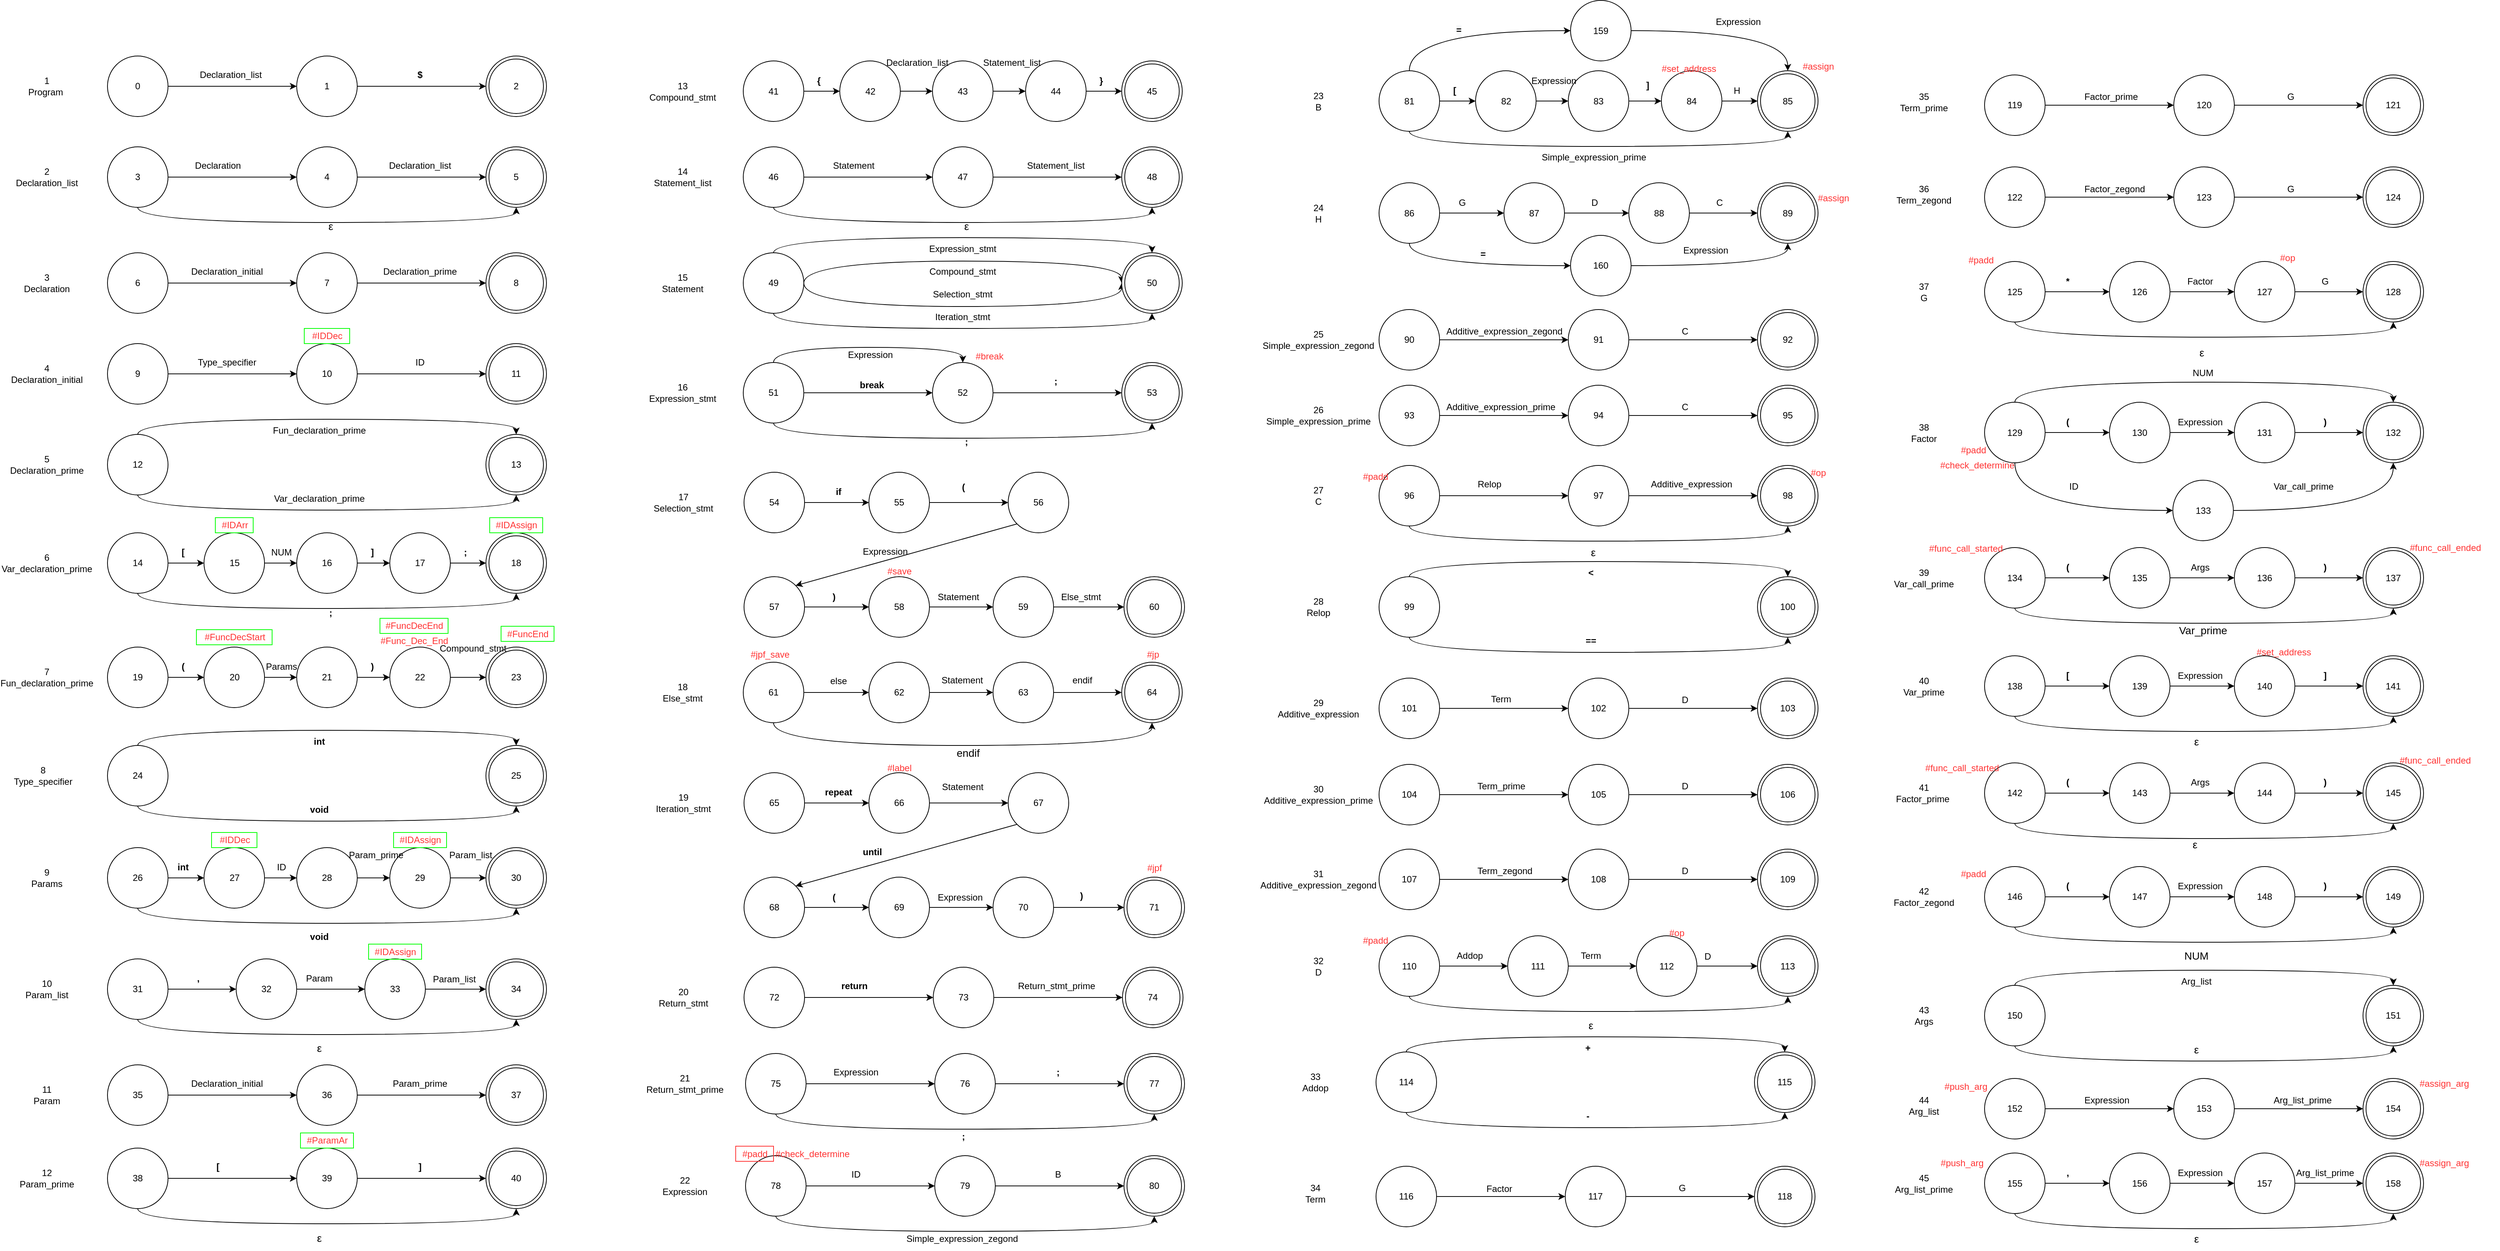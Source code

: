 <mxfile version="16.5.2" type="device"><diagram id="MNAVpY1WxtZEWian5UI8" name="Page-1"><mxGraphModel dx="1231" dy="1456" grid="1" gridSize="10" guides="1" tooltips="1" connect="1" arrows="1" fold="1" page="1" pageScale="1" pageWidth="583" pageHeight="827" math="0" shadow="0"><root><mxCell id="0"/><mxCell id="1" parent="0"/><mxCell id="uce1258_7s1UDbZ9BE5X-9" style="edgeStyle=orthogonalEdgeStyle;curved=1;rounded=0;orthogonalLoop=1;jettySize=auto;html=1;entryX=0;entryY=0.5;entryDx=0;entryDy=0;" parent="1" source="uce1258_7s1UDbZ9BE5X-1" target="uce1258_7s1UDbZ9BE5X-5" edge="1"><mxGeometry relative="1" as="geometry"/></mxCell><mxCell id="uce1258_7s1UDbZ9BE5X-1" value="0" style="ellipse;whiteSpace=wrap;html=1;aspect=fixed;" parent="1" vertex="1"><mxGeometry x="160" y="59" width="80" height="80" as="geometry"/></mxCell><mxCell id="uce1258_7s1UDbZ9BE5X-11" style="edgeStyle=orthogonalEdgeStyle;curved=1;rounded=0;orthogonalLoop=1;jettySize=auto;html=1;entryX=0;entryY=0.5;entryDx=0;entryDy=0;" parent="1" source="uce1258_7s1UDbZ9BE5X-5" target="uce1258_7s1UDbZ9BE5X-7" edge="1"><mxGeometry relative="1" as="geometry"/></mxCell><mxCell id="uce1258_7s1UDbZ9BE5X-5" value="1" style="ellipse;whiteSpace=wrap;html=1;aspect=fixed;" parent="1" vertex="1"><mxGeometry x="410" y="59" width="80" height="80" as="geometry"/></mxCell><mxCell id="uce1258_7s1UDbZ9BE5X-7" value="2" style="ellipse;shape=doubleEllipse;whiteSpace=wrap;html=1;aspect=fixed;" parent="1" vertex="1"><mxGeometry x="660" y="59" width="80" height="80" as="geometry"/></mxCell><mxCell id="uce1258_7s1UDbZ9BE5X-12" value="Declaration_list" style="text;html=1;strokeColor=none;fillColor=none;align=center;verticalAlign=middle;whiteSpace=wrap;rounded=0;" parent="1" vertex="1"><mxGeometry x="276" y="69" width="94" height="30" as="geometry"/></mxCell><mxCell id="uce1258_7s1UDbZ9BE5X-13" value="&lt;b&gt;$&lt;/b&gt;" style="text;html=1;strokeColor=none;fillColor=none;align=center;verticalAlign=middle;whiteSpace=wrap;rounded=0;" parent="1" vertex="1"><mxGeometry x="543" y="69" width="60" height="30" as="geometry"/></mxCell><mxCell id="uce1258_7s1UDbZ9BE5X-14" value="1 Program&amp;nbsp;" style="text;html=1;strokeColor=none;fillColor=none;align=center;verticalAlign=middle;whiteSpace=wrap;rounded=0;" parent="1" vertex="1"><mxGeometry x="50" y="84" width="60" height="30" as="geometry"/></mxCell><mxCell id="uce1258_7s1UDbZ9BE5X-15" style="edgeStyle=orthogonalEdgeStyle;curved=1;rounded=0;orthogonalLoop=1;jettySize=auto;html=1;entryX=0;entryY=0.5;entryDx=0;entryDy=0;" parent="1" source="uce1258_7s1UDbZ9BE5X-16" target="uce1258_7s1UDbZ9BE5X-18" edge="1"><mxGeometry relative="1" as="geometry"/></mxCell><mxCell id="uce1258_7s1UDbZ9BE5X-35" style="edgeStyle=orthogonalEdgeStyle;curved=1;rounded=0;orthogonalLoop=1;jettySize=auto;html=1;entryX=0.5;entryY=1;entryDx=0;entryDy=0;exitX=0.5;exitY=1;exitDx=0;exitDy=0;" parent="1" source="uce1258_7s1UDbZ9BE5X-16" target="uce1258_7s1UDbZ9BE5X-19" edge="1"><mxGeometry relative="1" as="geometry"/></mxCell><mxCell id="uce1258_7s1UDbZ9BE5X-16" value="3" style="ellipse;whiteSpace=wrap;html=1;aspect=fixed;" parent="1" vertex="1"><mxGeometry x="160" y="179" width="80" height="80" as="geometry"/></mxCell><mxCell id="uce1258_7s1UDbZ9BE5X-32" style="edgeStyle=orthogonalEdgeStyle;curved=1;rounded=0;orthogonalLoop=1;jettySize=auto;html=1;entryX=0;entryY=0.5;entryDx=0;entryDy=0;" parent="1" source="uce1258_7s1UDbZ9BE5X-18" target="uce1258_7s1UDbZ9BE5X-19" edge="1"><mxGeometry relative="1" as="geometry"><mxPoint x="620" y="219" as="targetPoint"/></mxGeometry></mxCell><mxCell id="uce1258_7s1UDbZ9BE5X-18" value="4" style="ellipse;whiteSpace=wrap;html=1;aspect=fixed;" parent="1" vertex="1"><mxGeometry x="410" y="179" width="80" height="80" as="geometry"/></mxCell><mxCell id="uce1258_7s1UDbZ9BE5X-19" value="5" style="ellipse;shape=doubleEllipse;whiteSpace=wrap;html=1;aspect=fixed;" parent="1" vertex="1"><mxGeometry x="660" y="179" width="80" height="80" as="geometry"/></mxCell><mxCell id="uce1258_7s1UDbZ9BE5X-20" value="Declaration" style="text;html=1;strokeColor=none;fillColor=none;align=center;verticalAlign=middle;whiteSpace=wrap;rounded=0;" parent="1" vertex="1"><mxGeometry x="276" y="189" width="60" height="30" as="geometry"/></mxCell><mxCell id="uce1258_7s1UDbZ9BE5X-22" value="2 Declaration_list" style="text;html=1;strokeColor=none;fillColor=none;align=center;verticalAlign=middle;whiteSpace=wrap;rounded=0;" parent="1" vertex="1"><mxGeometry x="50" y="204" width="60" height="30" as="geometry"/></mxCell><mxCell id="uce1258_7s1UDbZ9BE5X-23" style="edgeStyle=orthogonalEdgeStyle;curved=1;rounded=0;orthogonalLoop=1;jettySize=auto;html=1;entryX=0;entryY=0.5;entryDx=0;entryDy=0;" parent="1" source="uce1258_7s1UDbZ9BE5X-24" target="uce1258_7s1UDbZ9BE5X-26" edge="1"><mxGeometry relative="1" as="geometry"/></mxCell><mxCell id="uce1258_7s1UDbZ9BE5X-24" value="6" style="ellipse;whiteSpace=wrap;html=1;aspect=fixed;" parent="1" vertex="1"><mxGeometry x="160" y="319" width="80" height="80" as="geometry"/></mxCell><mxCell id="uce1258_7s1UDbZ9BE5X-25" style="edgeStyle=orthogonalEdgeStyle;curved=1;rounded=0;orthogonalLoop=1;jettySize=auto;html=1;entryX=0;entryY=0.5;entryDx=0;entryDy=0;" parent="1" source="uce1258_7s1UDbZ9BE5X-26" target="uce1258_7s1UDbZ9BE5X-27" edge="1"><mxGeometry relative="1" as="geometry"/></mxCell><mxCell id="uce1258_7s1UDbZ9BE5X-26" value="7" style="ellipse;whiteSpace=wrap;html=1;aspect=fixed;" parent="1" vertex="1"><mxGeometry x="410" y="319" width="80" height="80" as="geometry"/></mxCell><mxCell id="uce1258_7s1UDbZ9BE5X-27" value="8" style="ellipse;shape=doubleEllipse;whiteSpace=wrap;html=1;aspect=fixed;" parent="1" vertex="1"><mxGeometry x="660" y="319" width="80" height="80" as="geometry"/></mxCell><mxCell id="uce1258_7s1UDbZ9BE5X-28" value="Declaration_initial" style="text;html=1;strokeColor=none;fillColor=none;align=center;verticalAlign=middle;whiteSpace=wrap;rounded=0;" parent="1" vertex="1"><mxGeometry x="287.5" y="329" width="60" height="30" as="geometry"/></mxCell><mxCell id="uce1258_7s1UDbZ9BE5X-29" value="Declaration_prime" style="text;html=1;strokeColor=none;fillColor=none;align=center;verticalAlign=middle;whiteSpace=wrap;rounded=0;" parent="1" vertex="1"><mxGeometry x="543" y="329" width="60" height="30" as="geometry"/></mxCell><mxCell id="uce1258_7s1UDbZ9BE5X-30" value="3 Declaration" style="text;html=1;strokeColor=none;fillColor=none;align=center;verticalAlign=middle;whiteSpace=wrap;rounded=0;" parent="1" vertex="1"><mxGeometry x="50" y="344" width="60" height="30" as="geometry"/></mxCell><mxCell id="uce1258_7s1UDbZ9BE5X-33" value="Declaration_list" style="text;html=1;strokeColor=none;fillColor=none;align=center;verticalAlign=middle;whiteSpace=wrap;rounded=0;" parent="1" vertex="1"><mxGeometry x="543" y="189" width="60" height="30" as="geometry"/></mxCell><mxCell id="uce1258_7s1UDbZ9BE5X-36" value="&lt;font style=&quot;font-size: 14px&quot;&gt;ε&lt;/font&gt;" style="text;whiteSpace=wrap;html=1;" parent="1" vertex="1"><mxGeometry x="450" y="269" width="30" height="30" as="geometry"/></mxCell><mxCell id="uce1258_7s1UDbZ9BE5X-37" style="edgeStyle=orthogonalEdgeStyle;curved=1;rounded=0;orthogonalLoop=1;jettySize=auto;html=1;entryX=0;entryY=0.5;entryDx=0;entryDy=0;" parent="1" source="uce1258_7s1UDbZ9BE5X-38" target="uce1258_7s1UDbZ9BE5X-40" edge="1"><mxGeometry relative="1" as="geometry"/></mxCell><mxCell id="uce1258_7s1UDbZ9BE5X-38" value="9" style="ellipse;whiteSpace=wrap;html=1;aspect=fixed;" parent="1" vertex="1"><mxGeometry x="160" y="439" width="80" height="80" as="geometry"/></mxCell><mxCell id="uce1258_7s1UDbZ9BE5X-39" style="edgeStyle=orthogonalEdgeStyle;curved=1;rounded=0;orthogonalLoop=1;jettySize=auto;html=1;entryX=0;entryY=0.5;entryDx=0;entryDy=0;" parent="1" source="uce1258_7s1UDbZ9BE5X-40" target="uce1258_7s1UDbZ9BE5X-41" edge="1"><mxGeometry relative="1" as="geometry"/></mxCell><mxCell id="uce1258_7s1UDbZ9BE5X-40" value="10" style="ellipse;whiteSpace=wrap;html=1;aspect=fixed;" parent="1" vertex="1"><mxGeometry x="410" y="439" width="80" height="80" as="geometry"/></mxCell><mxCell id="uce1258_7s1UDbZ9BE5X-41" value="11" style="ellipse;shape=doubleEllipse;whiteSpace=wrap;html=1;aspect=fixed;" parent="1" vertex="1"><mxGeometry x="660" y="439" width="80" height="80" as="geometry"/></mxCell><mxCell id="uce1258_7s1UDbZ9BE5X-42" value="Type_specifier" style="text;html=1;strokeColor=none;fillColor=none;align=center;verticalAlign=middle;whiteSpace=wrap;rounded=0;" parent="1" vertex="1"><mxGeometry x="287.5" y="449" width="60" height="30" as="geometry"/></mxCell><mxCell id="uce1258_7s1UDbZ9BE5X-43" value="ID" style="text;html=1;strokeColor=none;fillColor=none;align=center;verticalAlign=middle;whiteSpace=wrap;rounded=0;" parent="1" vertex="1"><mxGeometry x="543" y="449" width="60" height="30" as="geometry"/></mxCell><mxCell id="uce1258_7s1UDbZ9BE5X-44" value="4 Declaration_initial" style="text;html=1;strokeColor=none;fillColor=none;align=center;verticalAlign=middle;whiteSpace=wrap;rounded=0;" parent="1" vertex="1"><mxGeometry x="50" y="464" width="60" height="30" as="geometry"/></mxCell><mxCell id="uce1258_7s1UDbZ9BE5X-61" style="edgeStyle=orthogonalEdgeStyle;curved=1;rounded=0;orthogonalLoop=1;jettySize=auto;html=1;entryX=0.5;entryY=0;entryDx=0;entryDy=0;fontSize=14;exitX=0.5;exitY=0;exitDx=0;exitDy=0;" parent="1" source="uce1258_7s1UDbZ9BE5X-46" target="uce1258_7s1UDbZ9BE5X-49" edge="1"><mxGeometry relative="1" as="geometry"/></mxCell><mxCell id="uce1258_7s1UDbZ9BE5X-62" style="edgeStyle=orthogonalEdgeStyle;curved=1;rounded=0;orthogonalLoop=1;jettySize=auto;html=1;entryX=0.5;entryY=1;entryDx=0;entryDy=0;fontSize=14;exitX=0.5;exitY=1;exitDx=0;exitDy=0;" parent="1" source="uce1258_7s1UDbZ9BE5X-46" target="uce1258_7s1UDbZ9BE5X-49" edge="1"><mxGeometry relative="1" as="geometry"/></mxCell><mxCell id="uce1258_7s1UDbZ9BE5X-46" value="12" style="ellipse;whiteSpace=wrap;html=1;aspect=fixed;" parent="1" vertex="1"><mxGeometry x="160" y="559" width="80" height="80" as="geometry"/></mxCell><mxCell id="uce1258_7s1UDbZ9BE5X-49" value="13" style="ellipse;shape=doubleEllipse;whiteSpace=wrap;html=1;aspect=fixed;" parent="1" vertex="1"><mxGeometry x="660" y="559" width="80" height="80" as="geometry"/></mxCell><mxCell id="uce1258_7s1UDbZ9BE5X-52" value="5 Declaration_prime" style="text;html=1;strokeColor=none;fillColor=none;align=center;verticalAlign=middle;whiteSpace=wrap;rounded=0;" parent="1" vertex="1"><mxGeometry x="50" y="584" width="60" height="30" as="geometry"/></mxCell><mxCell id="uce1258_7s1UDbZ9BE5X-53" style="edgeStyle=orthogonalEdgeStyle;curved=1;rounded=0;orthogonalLoop=1;jettySize=auto;html=1;entryX=0;entryY=0.5;entryDx=0;entryDy=0;" parent="1" source="uce1258_7s1UDbZ9BE5X-54" target="uce1258_7s1UDbZ9BE5X-56" edge="1"><mxGeometry relative="1" as="geometry"/></mxCell><mxCell id="uce1258_7s1UDbZ9BE5X-98" style="edgeStyle=orthogonalEdgeStyle;curved=1;rounded=0;orthogonalLoop=1;jettySize=auto;html=1;entryX=0.5;entryY=1;entryDx=0;entryDy=0;fontSize=14;exitX=0.5;exitY=1;exitDx=0;exitDy=0;" parent="1" source="uce1258_7s1UDbZ9BE5X-54" target="uce1258_7s1UDbZ9BE5X-57" edge="1"><mxGeometry relative="1" as="geometry"/></mxCell><mxCell id="uce1258_7s1UDbZ9BE5X-54" value="14" style="ellipse;whiteSpace=wrap;html=1;aspect=fixed;" parent="1" vertex="1"><mxGeometry x="160" y="689" width="80" height="80" as="geometry"/></mxCell><mxCell id="uce1258_7s1UDbZ9BE5X-91" style="edgeStyle=orthogonalEdgeStyle;curved=1;rounded=0;orthogonalLoop=1;jettySize=auto;html=1;entryX=0;entryY=0.5;entryDx=0;entryDy=0;fontSize=14;" parent="1" source="uce1258_7s1UDbZ9BE5X-56" target="uce1258_7s1UDbZ9BE5X-89" edge="1"><mxGeometry relative="1" as="geometry"/></mxCell><mxCell id="uce1258_7s1UDbZ9BE5X-56" value="15" style="ellipse;whiteSpace=wrap;html=1;aspect=fixed;" parent="1" vertex="1"><mxGeometry x="287.5" y="689" width="80" height="80" as="geometry"/></mxCell><mxCell id="uce1258_7s1UDbZ9BE5X-57" value="18" style="ellipse;shape=doubleEllipse;whiteSpace=wrap;html=1;aspect=fixed;" parent="1" vertex="1"><mxGeometry x="660" y="689" width="80" height="80" as="geometry"/></mxCell><mxCell id="uce1258_7s1UDbZ9BE5X-60" value="6 Var_declaration_prime" style="text;html=1;strokeColor=none;fillColor=none;align=center;verticalAlign=middle;whiteSpace=wrap;rounded=0;" parent="1" vertex="1"><mxGeometry x="50" y="714" width="60" height="30" as="geometry"/></mxCell><mxCell id="uce1258_7s1UDbZ9BE5X-63" value="Fun_declaration_prime" style="text;html=1;strokeColor=none;fillColor=none;align=center;verticalAlign=middle;whiteSpace=wrap;rounded=0;" parent="1" vertex="1"><mxGeometry x="410" y="539" width="60" height="30" as="geometry"/></mxCell><mxCell id="uce1258_7s1UDbZ9BE5X-64" value="Var_declaration_prime" style="text;html=1;strokeColor=none;fillColor=none;align=center;verticalAlign=middle;whiteSpace=wrap;rounded=0;" parent="1" vertex="1"><mxGeometry x="410" y="629" width="60" height="30" as="geometry"/></mxCell><mxCell id="uce1258_7s1UDbZ9BE5X-88" value="7 Fun_declaration_prime" style="text;html=1;strokeColor=none;fillColor=none;align=center;verticalAlign=middle;whiteSpace=wrap;rounded=0;" parent="1" vertex="1"><mxGeometry x="50" y="865" width="60" height="30" as="geometry"/></mxCell><mxCell id="uce1258_7s1UDbZ9BE5X-92" style="edgeStyle=orthogonalEdgeStyle;curved=1;rounded=0;orthogonalLoop=1;jettySize=auto;html=1;entryX=0;entryY=0.5;entryDx=0;entryDy=0;fontSize=14;" parent="1" source="uce1258_7s1UDbZ9BE5X-89" target="uce1258_7s1UDbZ9BE5X-90" edge="1"><mxGeometry relative="1" as="geometry"/></mxCell><mxCell id="uce1258_7s1UDbZ9BE5X-89" value="16" style="ellipse;whiteSpace=wrap;html=1;aspect=fixed;" parent="1" vertex="1"><mxGeometry x="410" y="689" width="80" height="80" as="geometry"/></mxCell><mxCell id="uce1258_7s1UDbZ9BE5X-93" style="edgeStyle=orthogonalEdgeStyle;curved=1;rounded=0;orthogonalLoop=1;jettySize=auto;html=1;entryX=0;entryY=0.5;entryDx=0;entryDy=0;fontSize=14;" parent="1" source="uce1258_7s1UDbZ9BE5X-90" target="uce1258_7s1UDbZ9BE5X-57" edge="1"><mxGeometry relative="1" as="geometry"/></mxCell><mxCell id="uce1258_7s1UDbZ9BE5X-90" value="17" style="ellipse;whiteSpace=wrap;html=1;aspect=fixed;" parent="1" vertex="1"><mxGeometry x="533" y="689" width="80" height="80" as="geometry"/></mxCell><mxCell id="uce1258_7s1UDbZ9BE5X-94" value="&lt;b&gt;[&lt;/b&gt;" style="text;html=1;strokeColor=none;fillColor=none;align=center;verticalAlign=middle;whiteSpace=wrap;rounded=0;" parent="1" vertex="1"><mxGeometry x="230" y="700" width="60" height="30" as="geometry"/></mxCell><mxCell id="uce1258_7s1UDbZ9BE5X-95" value="NUM" style="text;html=1;strokeColor=none;fillColor=none;align=center;verticalAlign=middle;whiteSpace=wrap;rounded=0;" parent="1" vertex="1"><mxGeometry x="360" y="700" width="60" height="30" as="geometry"/></mxCell><mxCell id="uce1258_7s1UDbZ9BE5X-96" value="&lt;b&gt;]&lt;/b&gt;" style="text;html=1;strokeColor=none;fillColor=none;align=center;verticalAlign=middle;whiteSpace=wrap;rounded=0;" parent="1" vertex="1"><mxGeometry x="480" y="700" width="60" height="30" as="geometry"/></mxCell><mxCell id="uce1258_7s1UDbZ9BE5X-97" value="&lt;b&gt;;&lt;/b&gt;" style="text;html=1;strokeColor=none;fillColor=none;align=center;verticalAlign=middle;whiteSpace=wrap;rounded=0;" parent="1" vertex="1"><mxGeometry x="603" y="700" width="60" height="30" as="geometry"/></mxCell><mxCell id="uce1258_7s1UDbZ9BE5X-99" value="&lt;b&gt;;&lt;/b&gt;" style="text;html=1;strokeColor=none;fillColor=none;align=center;verticalAlign=middle;whiteSpace=wrap;rounded=0;" parent="1" vertex="1"><mxGeometry x="425" y="780" width="60" height="30" as="geometry"/></mxCell><mxCell id="uce1258_7s1UDbZ9BE5X-103" style="edgeStyle=orthogonalEdgeStyle;curved=1;rounded=0;orthogonalLoop=1;jettySize=auto;html=1;entryX=0;entryY=0.5;entryDx=0;entryDy=0;" parent="1" source="uce1258_7s1UDbZ9BE5X-105" target="uce1258_7s1UDbZ9BE5X-107" edge="1"><mxGeometry relative="1" as="geometry"/></mxCell><mxCell id="uce1258_7s1UDbZ9BE5X-105" value="19" style="ellipse;whiteSpace=wrap;html=1;aspect=fixed;" parent="1" vertex="1"><mxGeometry x="160" y="840" width="80" height="80" as="geometry"/></mxCell><mxCell id="uce1258_7s1UDbZ9BE5X-106" style="edgeStyle=orthogonalEdgeStyle;curved=1;rounded=0;orthogonalLoop=1;jettySize=auto;html=1;entryX=0;entryY=0.5;entryDx=0;entryDy=0;fontSize=14;" parent="1" source="uce1258_7s1UDbZ9BE5X-107" target="uce1258_7s1UDbZ9BE5X-110" edge="1"><mxGeometry relative="1" as="geometry"/></mxCell><mxCell id="uce1258_7s1UDbZ9BE5X-107" value="20" style="ellipse;whiteSpace=wrap;html=1;aspect=fixed;" parent="1" vertex="1"><mxGeometry x="287.5" y="840" width="80" height="80" as="geometry"/></mxCell><mxCell id="uce1258_7s1UDbZ9BE5X-108" value="23" style="ellipse;shape=doubleEllipse;whiteSpace=wrap;html=1;aspect=fixed;" parent="1" vertex="1"><mxGeometry x="660" y="840" width="80" height="80" as="geometry"/></mxCell><mxCell id="uce1258_7s1UDbZ9BE5X-109" style="edgeStyle=orthogonalEdgeStyle;curved=1;rounded=0;orthogonalLoop=1;jettySize=auto;html=1;entryX=0;entryY=0.5;entryDx=0;entryDy=0;fontSize=14;" parent="1" source="uce1258_7s1UDbZ9BE5X-110" target="uce1258_7s1UDbZ9BE5X-112" edge="1"><mxGeometry relative="1" as="geometry"/></mxCell><mxCell id="uce1258_7s1UDbZ9BE5X-110" value="21" style="ellipse;whiteSpace=wrap;html=1;aspect=fixed;" parent="1" vertex="1"><mxGeometry x="410" y="840" width="80" height="80" as="geometry"/></mxCell><mxCell id="uce1258_7s1UDbZ9BE5X-111" style="edgeStyle=orthogonalEdgeStyle;curved=1;rounded=0;orthogonalLoop=1;jettySize=auto;html=1;entryX=0;entryY=0.5;entryDx=0;entryDy=0;fontSize=14;" parent="1" source="uce1258_7s1UDbZ9BE5X-112" target="uce1258_7s1UDbZ9BE5X-108" edge="1"><mxGeometry relative="1" as="geometry"/></mxCell><mxCell id="uce1258_7s1UDbZ9BE5X-112" value="22" style="ellipse;whiteSpace=wrap;html=1;aspect=fixed;" parent="1" vertex="1"><mxGeometry x="533" y="840" width="80" height="80" as="geometry"/></mxCell><mxCell id="uce1258_7s1UDbZ9BE5X-113" value="&lt;b&gt;(&lt;/b&gt;" style="text;html=1;strokeColor=none;fillColor=none;align=center;verticalAlign=middle;whiteSpace=wrap;rounded=0;" parent="1" vertex="1"><mxGeometry x="230" y="851" width="60" height="30" as="geometry"/></mxCell><mxCell id="uce1258_7s1UDbZ9BE5X-114" value="Params" style="text;html=1;strokeColor=none;fillColor=none;align=center;verticalAlign=middle;whiteSpace=wrap;rounded=0;" parent="1" vertex="1"><mxGeometry x="360" y="851" width="60" height="30" as="geometry"/></mxCell><mxCell id="uce1258_7s1UDbZ9BE5X-115" value="&lt;b&gt;)&lt;/b&gt;" style="text;html=1;strokeColor=none;fillColor=none;align=center;verticalAlign=middle;whiteSpace=wrap;rounded=0;" parent="1" vertex="1"><mxGeometry x="480" y="851" width="60" height="30" as="geometry"/></mxCell><mxCell id="uce1258_7s1UDbZ9BE5X-116" value="Compound_stmt" style="text;html=1;strokeColor=none;fillColor=none;align=center;verticalAlign=middle;whiteSpace=wrap;rounded=0;" parent="1" vertex="1"><mxGeometry x="613" y="827" width="60" height="30" as="geometry"/></mxCell><mxCell id="uce1258_7s1UDbZ9BE5X-125" style="edgeStyle=orthogonalEdgeStyle;curved=1;rounded=0;orthogonalLoop=1;jettySize=auto;html=1;entryX=0.5;entryY=0;entryDx=0;entryDy=0;fontSize=14;exitX=0.5;exitY=0;exitDx=0;exitDy=0;" parent="1" source="uce1258_7s1UDbZ9BE5X-127" target="uce1258_7s1UDbZ9BE5X-128" edge="1"><mxGeometry relative="1" as="geometry"/></mxCell><mxCell id="uce1258_7s1UDbZ9BE5X-126" style="edgeStyle=orthogonalEdgeStyle;curved=1;rounded=0;orthogonalLoop=1;jettySize=auto;html=1;entryX=0.5;entryY=1;entryDx=0;entryDy=0;fontSize=14;exitX=0.5;exitY=1;exitDx=0;exitDy=0;" parent="1" source="uce1258_7s1UDbZ9BE5X-127" target="uce1258_7s1UDbZ9BE5X-128" edge="1"><mxGeometry relative="1" as="geometry"/></mxCell><mxCell id="uce1258_7s1UDbZ9BE5X-127" value="24" style="ellipse;whiteSpace=wrap;html=1;aspect=fixed;" parent="1" vertex="1"><mxGeometry x="160" y="969.99" width="80" height="80" as="geometry"/></mxCell><mxCell id="uce1258_7s1UDbZ9BE5X-128" value="25" style="ellipse;shape=doubleEllipse;whiteSpace=wrap;html=1;aspect=fixed;" parent="1" vertex="1"><mxGeometry x="660" y="969.99" width="80" height="80" as="geometry"/></mxCell><mxCell id="uce1258_7s1UDbZ9BE5X-129" value="8 Type_specifier" style="text;html=1;strokeColor=none;fillColor=none;align=center;verticalAlign=middle;whiteSpace=wrap;rounded=0;" parent="1" vertex="1"><mxGeometry x="45" y="995" width="60" height="30" as="geometry"/></mxCell><mxCell id="uce1258_7s1UDbZ9BE5X-130" value="&lt;b&gt;int&lt;/b&gt;" style="text;html=1;strokeColor=none;fillColor=none;align=center;verticalAlign=middle;whiteSpace=wrap;rounded=0;" parent="1" vertex="1"><mxGeometry x="410" y="949.99" width="60" height="30" as="geometry"/></mxCell><mxCell id="uce1258_7s1UDbZ9BE5X-131" value="&lt;b&gt;void&lt;/b&gt;" style="text;html=1;strokeColor=none;fillColor=none;align=center;verticalAlign=middle;whiteSpace=wrap;rounded=0;" parent="1" vertex="1"><mxGeometry x="410" y="1039.99" width="60" height="30" as="geometry"/></mxCell><mxCell id="uce1258_7s1UDbZ9BE5X-132" value="9 &lt;br&gt;Params" style="text;html=1;strokeColor=none;fillColor=none;align=center;verticalAlign=middle;whiteSpace=wrap;rounded=0;" parent="1" vertex="1"><mxGeometry x="50" y="1130" width="60" height="30" as="geometry"/></mxCell><mxCell id="uce1258_7s1UDbZ9BE5X-133" style="edgeStyle=orthogonalEdgeStyle;curved=1;rounded=0;orthogonalLoop=1;jettySize=auto;html=1;entryX=0;entryY=0.5;entryDx=0;entryDy=0;" parent="1" source="uce1258_7s1UDbZ9BE5X-134" target="uce1258_7s1UDbZ9BE5X-136" edge="1"><mxGeometry relative="1" as="geometry"/></mxCell><mxCell id="uce1258_7s1UDbZ9BE5X-146" style="edgeStyle=orthogonalEdgeStyle;curved=1;rounded=0;orthogonalLoop=1;jettySize=auto;html=1;entryX=0.5;entryY=1;entryDx=0;entryDy=0;fontSize=14;exitX=0.5;exitY=1;exitDx=0;exitDy=0;" parent="1" source="uce1258_7s1UDbZ9BE5X-134" target="uce1258_7s1UDbZ9BE5X-137" edge="1"><mxGeometry relative="1" as="geometry"/></mxCell><mxCell id="uce1258_7s1UDbZ9BE5X-134" value="26" style="ellipse;whiteSpace=wrap;html=1;aspect=fixed;" parent="1" vertex="1"><mxGeometry x="160" y="1105" width="80" height="80" as="geometry"/></mxCell><mxCell id="uce1258_7s1UDbZ9BE5X-135" style="edgeStyle=orthogonalEdgeStyle;curved=1;rounded=0;orthogonalLoop=1;jettySize=auto;html=1;entryX=0;entryY=0.5;entryDx=0;entryDy=0;fontSize=14;" parent="1" source="uce1258_7s1UDbZ9BE5X-136" target="uce1258_7s1UDbZ9BE5X-139" edge="1"><mxGeometry relative="1" as="geometry"/></mxCell><mxCell id="uce1258_7s1UDbZ9BE5X-136" value="27" style="ellipse;whiteSpace=wrap;html=1;aspect=fixed;" parent="1" vertex="1"><mxGeometry x="287.5" y="1105" width="80" height="80" as="geometry"/></mxCell><mxCell id="uce1258_7s1UDbZ9BE5X-137" value="30" style="ellipse;shape=doubleEllipse;whiteSpace=wrap;html=1;aspect=fixed;" parent="1" vertex="1"><mxGeometry x="660" y="1105" width="80" height="80" as="geometry"/></mxCell><mxCell id="uce1258_7s1UDbZ9BE5X-138" style="edgeStyle=orthogonalEdgeStyle;curved=1;rounded=0;orthogonalLoop=1;jettySize=auto;html=1;entryX=0;entryY=0.5;entryDx=0;entryDy=0;fontSize=14;" parent="1" source="uce1258_7s1UDbZ9BE5X-139" target="uce1258_7s1UDbZ9BE5X-141" edge="1"><mxGeometry relative="1" as="geometry"/></mxCell><mxCell id="uce1258_7s1UDbZ9BE5X-139" value="28" style="ellipse;whiteSpace=wrap;html=1;aspect=fixed;" parent="1" vertex="1"><mxGeometry x="410" y="1105" width="80" height="80" as="geometry"/></mxCell><mxCell id="uce1258_7s1UDbZ9BE5X-140" style="edgeStyle=orthogonalEdgeStyle;curved=1;rounded=0;orthogonalLoop=1;jettySize=auto;html=1;entryX=0;entryY=0.5;entryDx=0;entryDy=0;fontSize=14;" parent="1" source="uce1258_7s1UDbZ9BE5X-141" target="uce1258_7s1UDbZ9BE5X-137" edge="1"><mxGeometry relative="1" as="geometry"/></mxCell><mxCell id="uce1258_7s1UDbZ9BE5X-141" value="29" style="ellipse;whiteSpace=wrap;html=1;aspect=fixed;" parent="1" vertex="1"><mxGeometry x="533" y="1105" width="80" height="80" as="geometry"/></mxCell><mxCell id="uce1258_7s1UDbZ9BE5X-142" value="&lt;b&gt;int&lt;/b&gt;" style="text;html=1;strokeColor=none;fillColor=none;align=center;verticalAlign=middle;whiteSpace=wrap;rounded=0;" parent="1" vertex="1"><mxGeometry x="230" y="1116" width="60" height="30" as="geometry"/></mxCell><mxCell id="uce1258_7s1UDbZ9BE5X-143" value="ID" style="text;html=1;strokeColor=none;fillColor=none;align=center;verticalAlign=middle;whiteSpace=wrap;rounded=0;" parent="1" vertex="1"><mxGeometry x="360" y="1116" width="60" height="30" as="geometry"/></mxCell><mxCell id="uce1258_7s1UDbZ9BE5X-144" value="Param_prime" style="text;html=1;strokeColor=none;fillColor=none;align=center;verticalAlign=middle;whiteSpace=wrap;rounded=0;" parent="1" vertex="1"><mxGeometry x="485" y="1100" width="60" height="30" as="geometry"/></mxCell><mxCell id="uce1258_7s1UDbZ9BE5X-145" value="Param_list" style="text;html=1;strokeColor=none;fillColor=none;align=center;verticalAlign=middle;whiteSpace=wrap;rounded=0;" parent="1" vertex="1"><mxGeometry x="610" y="1100" width="60" height="30" as="geometry"/></mxCell><mxCell id="uce1258_7s1UDbZ9BE5X-147" value="&lt;b&gt;void&lt;/b&gt;" style="text;html=1;strokeColor=none;fillColor=none;align=center;verticalAlign=middle;whiteSpace=wrap;rounded=0;" parent="1" vertex="1"><mxGeometry x="410" y="1208" width="60" height="30" as="geometry"/></mxCell><mxCell id="uce1258_7s1UDbZ9BE5X-148" value="10 Param_list" style="text;html=1;strokeColor=none;fillColor=none;align=center;verticalAlign=middle;whiteSpace=wrap;rounded=0;" parent="1" vertex="1"><mxGeometry x="50" y="1277" width="60" height="30" as="geometry"/></mxCell><mxCell id="uce1258_7s1UDbZ9BE5X-149" style="edgeStyle=orthogonalEdgeStyle;curved=1;rounded=0;orthogonalLoop=1;jettySize=auto;html=1;entryX=0;entryY=0.5;entryDx=0;entryDy=0;" parent="1" source="uce1258_7s1UDbZ9BE5X-151" target="uce1258_7s1UDbZ9BE5X-153" edge="1"><mxGeometry relative="1" as="geometry"/></mxCell><mxCell id="uce1258_7s1UDbZ9BE5X-150" style="edgeStyle=orthogonalEdgeStyle;curved=1;rounded=0;orthogonalLoop=1;jettySize=auto;html=1;entryX=0.5;entryY=1;entryDx=0;entryDy=0;fontSize=14;exitX=0.5;exitY=1;exitDx=0;exitDy=0;" parent="1" source="uce1258_7s1UDbZ9BE5X-151" target="uce1258_7s1UDbZ9BE5X-154" edge="1"><mxGeometry relative="1" as="geometry"/></mxCell><mxCell id="uce1258_7s1UDbZ9BE5X-151" value="31" style="ellipse;whiteSpace=wrap;html=1;aspect=fixed;" parent="1" vertex="1"><mxGeometry x="160" y="1252" width="80" height="80" as="geometry"/></mxCell><mxCell id="uce1258_7s1UDbZ9BE5X-152" style="edgeStyle=orthogonalEdgeStyle;curved=1;rounded=0;orthogonalLoop=1;jettySize=auto;html=1;entryX=0;entryY=0.5;entryDx=0;entryDy=0;fontSize=14;" parent="1" source="uce1258_7s1UDbZ9BE5X-153" target="uce1258_7s1UDbZ9BE5X-156" edge="1"><mxGeometry relative="1" as="geometry"/></mxCell><mxCell id="uce1258_7s1UDbZ9BE5X-153" value="32" style="ellipse;whiteSpace=wrap;html=1;aspect=fixed;" parent="1" vertex="1"><mxGeometry x="330" y="1252" width="80" height="80" as="geometry"/></mxCell><mxCell id="uce1258_7s1UDbZ9BE5X-154" value="34" style="ellipse;shape=doubleEllipse;whiteSpace=wrap;html=1;aspect=fixed;" parent="1" vertex="1"><mxGeometry x="660" y="1252" width="80" height="80" as="geometry"/></mxCell><mxCell id="uce1258_7s1UDbZ9BE5X-164" style="edgeStyle=orthogonalEdgeStyle;curved=1;rounded=0;orthogonalLoop=1;jettySize=auto;html=1;entryX=0;entryY=0.5;entryDx=0;entryDy=0;fontSize=14;" parent="1" source="uce1258_7s1UDbZ9BE5X-156" target="uce1258_7s1UDbZ9BE5X-154" edge="1"><mxGeometry relative="1" as="geometry"/></mxCell><mxCell id="uce1258_7s1UDbZ9BE5X-156" value="33" style="ellipse;whiteSpace=wrap;html=1;aspect=fixed;" parent="1" vertex="1"><mxGeometry x="500" y="1252" width="80" height="80" as="geometry"/></mxCell><mxCell id="uce1258_7s1UDbZ9BE5X-159" value="&lt;b&gt;,&lt;/b&gt;" style="text;html=1;strokeColor=none;fillColor=none;align=center;verticalAlign=middle;whiteSpace=wrap;rounded=0;" parent="1" vertex="1"><mxGeometry x="250" y="1263" width="60" height="30" as="geometry"/></mxCell><mxCell id="uce1258_7s1UDbZ9BE5X-160" value="Param" style="text;html=1;strokeColor=none;fillColor=none;align=center;verticalAlign=middle;whiteSpace=wrap;rounded=0;" parent="1" vertex="1"><mxGeometry x="410" y="1263" width="60" height="30" as="geometry"/></mxCell><mxCell id="uce1258_7s1UDbZ9BE5X-163" value="&lt;span style=&quot;font-size: 14px ; text-align: left&quot;&gt;ε&lt;/span&gt;" style="text;html=1;strokeColor=none;fillColor=none;align=center;verticalAlign=middle;whiteSpace=wrap;rounded=0;" parent="1" vertex="1"><mxGeometry x="410" y="1355" width="60" height="30" as="geometry"/></mxCell><mxCell id="uce1258_7s1UDbZ9BE5X-165" value="&lt;font style=&quot;font-size: 12px&quot;&gt;Param_list&lt;/font&gt;" style="text;whiteSpace=wrap;html=1;fontSize=14;" parent="1" vertex="1"><mxGeometry x="588" y="1263" width="62" height="30" as="geometry"/></mxCell><mxCell id="uce1258_7s1UDbZ9BE5X-166" style="edgeStyle=orthogonalEdgeStyle;curved=1;rounded=0;orthogonalLoop=1;jettySize=auto;html=1;entryX=0;entryY=0.5;entryDx=0;entryDy=0;" parent="1" source="uce1258_7s1UDbZ9BE5X-167" target="uce1258_7s1UDbZ9BE5X-169" edge="1"><mxGeometry relative="1" as="geometry"/></mxCell><mxCell id="uce1258_7s1UDbZ9BE5X-167" value="35" style="ellipse;whiteSpace=wrap;html=1;aspect=fixed;" parent="1" vertex="1"><mxGeometry x="160" y="1392" width="80" height="80" as="geometry"/></mxCell><mxCell id="uce1258_7s1UDbZ9BE5X-168" style="edgeStyle=orthogonalEdgeStyle;curved=1;rounded=0;orthogonalLoop=1;jettySize=auto;html=1;entryX=0;entryY=0.5;entryDx=0;entryDy=0;" parent="1" source="uce1258_7s1UDbZ9BE5X-169" target="uce1258_7s1UDbZ9BE5X-170" edge="1"><mxGeometry relative="1" as="geometry"/></mxCell><mxCell id="uce1258_7s1UDbZ9BE5X-169" value="36" style="ellipse;whiteSpace=wrap;html=1;aspect=fixed;" parent="1" vertex="1"><mxGeometry x="410" y="1392" width="80" height="80" as="geometry"/></mxCell><mxCell id="uce1258_7s1UDbZ9BE5X-170" value="37" style="ellipse;shape=doubleEllipse;whiteSpace=wrap;html=1;aspect=fixed;" parent="1" vertex="1"><mxGeometry x="660" y="1392" width="80" height="80" as="geometry"/></mxCell><mxCell id="uce1258_7s1UDbZ9BE5X-171" value="Declaration_initial" style="text;html=1;strokeColor=none;fillColor=none;align=center;verticalAlign=middle;whiteSpace=wrap;rounded=0;" parent="1" vertex="1"><mxGeometry x="287.5" y="1402" width="60" height="30" as="geometry"/></mxCell><mxCell id="uce1258_7s1UDbZ9BE5X-172" value="Param_prime" style="text;html=1;strokeColor=none;fillColor=none;align=center;verticalAlign=middle;whiteSpace=wrap;rounded=0;" parent="1" vertex="1"><mxGeometry x="543" y="1402" width="60" height="30" as="geometry"/></mxCell><mxCell id="uce1258_7s1UDbZ9BE5X-173" value="11&lt;br&gt;Param" style="text;html=1;strokeColor=none;fillColor=none;align=center;verticalAlign=middle;whiteSpace=wrap;rounded=0;" parent="1" vertex="1"><mxGeometry x="50" y="1417" width="60" height="30" as="geometry"/></mxCell><mxCell id="uce1258_7s1UDbZ9BE5X-174" style="edgeStyle=orthogonalEdgeStyle;curved=1;rounded=0;orthogonalLoop=1;jettySize=auto;html=1;entryX=0;entryY=0.5;entryDx=0;entryDy=0;" parent="1" source="uce1258_7s1UDbZ9BE5X-176" target="uce1258_7s1UDbZ9BE5X-178" edge="1"><mxGeometry relative="1" as="geometry"/></mxCell><mxCell id="uce1258_7s1UDbZ9BE5X-175" style="edgeStyle=orthogonalEdgeStyle;curved=1;rounded=0;orthogonalLoop=1;jettySize=auto;html=1;entryX=0.5;entryY=1;entryDx=0;entryDy=0;exitX=0.5;exitY=1;exitDx=0;exitDy=0;" parent="1" source="uce1258_7s1UDbZ9BE5X-176" target="uce1258_7s1UDbZ9BE5X-179" edge="1"><mxGeometry relative="1" as="geometry"/></mxCell><mxCell id="uce1258_7s1UDbZ9BE5X-176" value="38" style="ellipse;whiteSpace=wrap;html=1;aspect=fixed;" parent="1" vertex="1"><mxGeometry x="160" y="1502" width="80" height="80" as="geometry"/></mxCell><mxCell id="uce1258_7s1UDbZ9BE5X-177" style="edgeStyle=orthogonalEdgeStyle;curved=1;rounded=0;orthogonalLoop=1;jettySize=auto;html=1;entryX=0;entryY=0.5;entryDx=0;entryDy=0;" parent="1" source="uce1258_7s1UDbZ9BE5X-178" target="uce1258_7s1UDbZ9BE5X-179" edge="1"><mxGeometry relative="1" as="geometry"><mxPoint x="620" y="1542" as="targetPoint"/></mxGeometry></mxCell><mxCell id="uce1258_7s1UDbZ9BE5X-178" value="39" style="ellipse;whiteSpace=wrap;html=1;aspect=fixed;" parent="1" vertex="1"><mxGeometry x="410" y="1502" width="80" height="80" as="geometry"/></mxCell><mxCell id="uce1258_7s1UDbZ9BE5X-179" value="40" style="ellipse;shape=doubleEllipse;whiteSpace=wrap;html=1;aspect=fixed;" parent="1" vertex="1"><mxGeometry x="660" y="1502" width="80" height="80" as="geometry"/></mxCell><mxCell id="uce1258_7s1UDbZ9BE5X-180" value="&lt;b&gt;[&lt;/b&gt;" style="text;html=1;strokeColor=none;fillColor=none;align=center;verticalAlign=middle;whiteSpace=wrap;rounded=0;" parent="1" vertex="1"><mxGeometry x="276" y="1512" width="60" height="30" as="geometry"/></mxCell><mxCell id="uce1258_7s1UDbZ9BE5X-181" value="12 Param_prime" style="text;html=1;strokeColor=none;fillColor=none;align=center;verticalAlign=middle;whiteSpace=wrap;rounded=0;" parent="1" vertex="1"><mxGeometry x="50" y="1527" width="60" height="30" as="geometry"/></mxCell><mxCell id="uce1258_7s1UDbZ9BE5X-182" value="&lt;b&gt;]&lt;/b&gt;" style="text;html=1;strokeColor=none;fillColor=none;align=center;verticalAlign=middle;whiteSpace=wrap;rounded=0;" parent="1" vertex="1"><mxGeometry x="543" y="1512" width="60" height="30" as="geometry"/></mxCell><mxCell id="uce1258_7s1UDbZ9BE5X-183" value="&lt;span style=&quot;font-size: 14px ; text-align: left&quot;&gt;ε&lt;/span&gt;" style="text;html=1;strokeColor=none;fillColor=none;align=center;verticalAlign=middle;whiteSpace=wrap;rounded=0;" parent="1" vertex="1"><mxGeometry x="410" y="1606" width="60" height="30" as="geometry"/></mxCell><mxCell id="uce1258_7s1UDbZ9BE5X-184" value="13 Compound_stmt" style="text;html=1;strokeColor=none;fillColor=none;align=center;verticalAlign=middle;whiteSpace=wrap;rounded=0;" parent="1" vertex="1"><mxGeometry x="890" y="90.5" width="60" height="30" as="geometry"/></mxCell><mxCell id="uce1258_7s1UDbZ9BE5X-185" style="edgeStyle=orthogonalEdgeStyle;curved=1;rounded=0;orthogonalLoop=1;jettySize=auto;html=1;entryX=0;entryY=0.5;entryDx=0;entryDy=0;" parent="1" source="uce1258_7s1UDbZ9BE5X-186" target="uce1258_7s1UDbZ9BE5X-188" edge="1"><mxGeometry relative="1" as="geometry"/></mxCell><mxCell id="uce1258_7s1UDbZ9BE5X-186" value="41" style="ellipse;whiteSpace=wrap;html=1;aspect=fixed;" parent="1" vertex="1"><mxGeometry x="1000" y="65.5" width="80" height="80" as="geometry"/></mxCell><mxCell id="uce1258_7s1UDbZ9BE5X-187" style="edgeStyle=orthogonalEdgeStyle;curved=1;rounded=0;orthogonalLoop=1;jettySize=auto;html=1;entryX=0;entryY=0.5;entryDx=0;entryDy=0;fontSize=14;" parent="1" source="uce1258_7s1UDbZ9BE5X-188" target="uce1258_7s1UDbZ9BE5X-191" edge="1"><mxGeometry relative="1" as="geometry"/></mxCell><mxCell id="uce1258_7s1UDbZ9BE5X-188" value="42" style="ellipse;whiteSpace=wrap;html=1;aspect=fixed;" parent="1" vertex="1"><mxGeometry x="1127.5" y="65.5" width="80" height="80" as="geometry"/></mxCell><mxCell id="uce1258_7s1UDbZ9BE5X-189" value="45" style="ellipse;shape=doubleEllipse;whiteSpace=wrap;html=1;aspect=fixed;" parent="1" vertex="1"><mxGeometry x="1500" y="65.5" width="80" height="80" as="geometry"/></mxCell><mxCell id="uce1258_7s1UDbZ9BE5X-190" style="edgeStyle=orthogonalEdgeStyle;curved=1;rounded=0;orthogonalLoop=1;jettySize=auto;html=1;entryX=0;entryY=0.5;entryDx=0;entryDy=0;fontSize=14;" parent="1" source="uce1258_7s1UDbZ9BE5X-191" target="uce1258_7s1UDbZ9BE5X-193" edge="1"><mxGeometry relative="1" as="geometry"/></mxCell><mxCell id="uce1258_7s1UDbZ9BE5X-191" value="43" style="ellipse;whiteSpace=wrap;html=1;aspect=fixed;" parent="1" vertex="1"><mxGeometry x="1250" y="65.5" width="80" height="80" as="geometry"/></mxCell><mxCell id="uce1258_7s1UDbZ9BE5X-192" style="edgeStyle=orthogonalEdgeStyle;curved=1;rounded=0;orthogonalLoop=1;jettySize=auto;html=1;entryX=0;entryY=0.5;entryDx=0;entryDy=0;fontSize=14;" parent="1" source="uce1258_7s1UDbZ9BE5X-193" target="uce1258_7s1UDbZ9BE5X-189" edge="1"><mxGeometry relative="1" as="geometry"/></mxCell><mxCell id="uce1258_7s1UDbZ9BE5X-193" value="44" style="ellipse;whiteSpace=wrap;html=1;aspect=fixed;" parent="1" vertex="1"><mxGeometry x="1373" y="65.5" width="80" height="80" as="geometry"/></mxCell><mxCell id="uce1258_7s1UDbZ9BE5X-194" value="&lt;b&gt;{&lt;/b&gt;" style="text;html=1;strokeColor=none;fillColor=none;align=center;verticalAlign=middle;whiteSpace=wrap;rounded=0;" parent="1" vertex="1"><mxGeometry x="1070" y="76.5" width="60" height="30" as="geometry"/></mxCell><mxCell id="uce1258_7s1UDbZ9BE5X-195" value="Declaration_list" style="text;html=1;strokeColor=none;fillColor=none;align=center;verticalAlign=middle;whiteSpace=wrap;rounded=0;" parent="1" vertex="1"><mxGeometry x="1200" y="52.5" width="60" height="30" as="geometry"/></mxCell><mxCell id="uce1258_7s1UDbZ9BE5X-196" value="Statement_list" style="text;html=1;strokeColor=none;fillColor=none;align=center;verticalAlign=middle;whiteSpace=wrap;rounded=0;" parent="1" vertex="1"><mxGeometry x="1325" y="52.5" width="60" height="30" as="geometry"/></mxCell><mxCell id="uce1258_7s1UDbZ9BE5X-197" value="&lt;b&gt;}&lt;/b&gt;" style="text;html=1;strokeColor=none;fillColor=none;align=center;verticalAlign=middle;whiteSpace=wrap;rounded=0;" parent="1" vertex="1"><mxGeometry x="1443" y="76.5" width="60" height="30" as="geometry"/></mxCell><mxCell id="uce1258_7s1UDbZ9BE5X-198" style="edgeStyle=orthogonalEdgeStyle;curved=1;rounded=0;orthogonalLoop=1;jettySize=auto;html=1;entryX=0;entryY=0.5;entryDx=0;entryDy=0;" parent="1" source="uce1258_7s1UDbZ9BE5X-200" target="uce1258_7s1UDbZ9BE5X-202" edge="1"><mxGeometry relative="1" as="geometry"/></mxCell><mxCell id="uce1258_7s1UDbZ9BE5X-199" style="edgeStyle=orthogonalEdgeStyle;curved=1;rounded=0;orthogonalLoop=1;jettySize=auto;html=1;entryX=0.5;entryY=1;entryDx=0;entryDy=0;exitX=0.5;exitY=1;exitDx=0;exitDy=0;" parent="1" source="uce1258_7s1UDbZ9BE5X-200" target="uce1258_7s1UDbZ9BE5X-203" edge="1"><mxGeometry relative="1" as="geometry"/></mxCell><mxCell id="uce1258_7s1UDbZ9BE5X-200" value="46" style="ellipse;whiteSpace=wrap;html=1;aspect=fixed;" parent="1" vertex="1"><mxGeometry x="1000" y="179" width="80" height="80" as="geometry"/></mxCell><mxCell id="uce1258_7s1UDbZ9BE5X-201" style="edgeStyle=orthogonalEdgeStyle;curved=1;rounded=0;orthogonalLoop=1;jettySize=auto;html=1;entryX=0;entryY=0.5;entryDx=0;entryDy=0;" parent="1" source="uce1258_7s1UDbZ9BE5X-202" target="uce1258_7s1UDbZ9BE5X-203" edge="1"><mxGeometry relative="1" as="geometry"><mxPoint x="1460" y="219" as="targetPoint"/></mxGeometry></mxCell><mxCell id="uce1258_7s1UDbZ9BE5X-202" value="47" style="ellipse;whiteSpace=wrap;html=1;aspect=fixed;" parent="1" vertex="1"><mxGeometry x="1250" y="179" width="80" height="80" as="geometry"/></mxCell><mxCell id="uce1258_7s1UDbZ9BE5X-203" value="48" style="ellipse;shape=doubleEllipse;whiteSpace=wrap;html=1;aspect=fixed;" parent="1" vertex="1"><mxGeometry x="1500" y="179" width="80" height="80" as="geometry"/></mxCell><mxCell id="uce1258_7s1UDbZ9BE5X-204" value="Statement" style="text;html=1;strokeColor=none;fillColor=none;align=center;verticalAlign=middle;whiteSpace=wrap;rounded=0;" parent="1" vertex="1"><mxGeometry x="1116" y="189" width="60" height="30" as="geometry"/></mxCell><mxCell id="uce1258_7s1UDbZ9BE5X-205" value="14 Statement_list" style="text;html=1;strokeColor=none;fillColor=none;align=center;verticalAlign=middle;whiteSpace=wrap;rounded=0;" parent="1" vertex="1"><mxGeometry x="890" y="204" width="60" height="30" as="geometry"/></mxCell><mxCell id="uce1258_7s1UDbZ9BE5X-206" value="Statement_list" style="text;html=1;strokeColor=none;fillColor=none;align=center;verticalAlign=middle;whiteSpace=wrap;rounded=0;" parent="1" vertex="1"><mxGeometry x="1383" y="189" width="60" height="30" as="geometry"/></mxCell><mxCell id="uce1258_7s1UDbZ9BE5X-207" value="&lt;font style=&quot;font-size: 14px&quot;&gt;ε&lt;/font&gt;" style="text;whiteSpace=wrap;html=1;" parent="1" vertex="1"><mxGeometry x="1290" y="269" width="30" height="30" as="geometry"/></mxCell><mxCell id="uce1258_7s1UDbZ9BE5X-208" style="edgeStyle=orthogonalEdgeStyle;curved=1;rounded=0;orthogonalLoop=1;jettySize=auto;html=1;entryX=0.5;entryY=0;entryDx=0;entryDy=0;fontSize=14;exitX=0.5;exitY=0;exitDx=0;exitDy=0;" parent="1" source="uce1258_7s1UDbZ9BE5X-210" target="uce1258_7s1UDbZ9BE5X-211" edge="1"><mxGeometry relative="1" as="geometry"/></mxCell><mxCell id="uce1258_7s1UDbZ9BE5X-209" style="edgeStyle=orthogonalEdgeStyle;curved=1;rounded=0;orthogonalLoop=1;jettySize=auto;html=1;entryX=0.5;entryY=1;entryDx=0;entryDy=0;fontSize=14;exitX=0.5;exitY=1;exitDx=0;exitDy=0;" parent="1" source="uce1258_7s1UDbZ9BE5X-210" target="uce1258_7s1UDbZ9BE5X-211" edge="1"><mxGeometry relative="1" as="geometry"/></mxCell><mxCell id="uce1258_7s1UDbZ9BE5X-215" style="edgeStyle=orthogonalEdgeStyle;curved=1;rounded=0;orthogonalLoop=1;jettySize=auto;html=1;entryX=0;entryY=0.5;entryDx=0;entryDy=0;fontSize=12;exitX=1;exitY=0.5;exitDx=0;exitDy=0;" parent="1" source="uce1258_7s1UDbZ9BE5X-210" target="uce1258_7s1UDbZ9BE5X-211" edge="1"><mxGeometry relative="1" as="geometry"><Array as="points"><mxPoint x="1080" y="330"/><mxPoint x="1500" y="330"/></Array></mxGeometry></mxCell><mxCell id="uce1258_7s1UDbZ9BE5X-216" style="edgeStyle=orthogonalEdgeStyle;curved=1;rounded=0;orthogonalLoop=1;jettySize=auto;html=1;entryX=0;entryY=0.5;entryDx=0;entryDy=0;fontSize=12;exitX=1;exitY=0.5;exitDx=0;exitDy=0;" parent="1" source="uce1258_7s1UDbZ9BE5X-210" target="uce1258_7s1UDbZ9BE5X-211" edge="1"><mxGeometry relative="1" as="geometry"><Array as="points"><mxPoint x="1080" y="390"/><mxPoint x="1500" y="390"/></Array></mxGeometry></mxCell><mxCell id="uce1258_7s1UDbZ9BE5X-210" value="49" style="ellipse;whiteSpace=wrap;html=1;aspect=fixed;" parent="1" vertex="1"><mxGeometry x="1000" y="319" width="80" height="80" as="geometry"/></mxCell><mxCell id="uce1258_7s1UDbZ9BE5X-211" value="50" style="ellipse;shape=doubleEllipse;whiteSpace=wrap;html=1;aspect=fixed;" parent="1" vertex="1"><mxGeometry x="1500" y="319" width="80" height="80" as="geometry"/></mxCell><mxCell id="uce1258_7s1UDbZ9BE5X-212" value="15 Statement" style="text;html=1;strokeColor=none;fillColor=none;align=center;verticalAlign=middle;whiteSpace=wrap;rounded=0;" parent="1" vertex="1"><mxGeometry x="890" y="344" width="60" height="30" as="geometry"/></mxCell><mxCell id="uce1258_7s1UDbZ9BE5X-213" value="Expression_stmt" style="text;html=1;strokeColor=none;fillColor=none;align=center;verticalAlign=middle;whiteSpace=wrap;rounded=0;" parent="1" vertex="1"><mxGeometry x="1260" y="299" width="60" height="30" as="geometry"/></mxCell><mxCell id="uce1258_7s1UDbZ9BE5X-214" value="Iteration_stmt" style="text;html=1;strokeColor=none;fillColor=none;align=center;verticalAlign=middle;whiteSpace=wrap;rounded=0;" parent="1" vertex="1"><mxGeometry x="1260" y="389" width="60" height="30" as="geometry"/></mxCell><mxCell id="uce1258_7s1UDbZ9BE5X-217" value="Compound_stmt" style="text;html=1;strokeColor=none;fillColor=none;align=center;verticalAlign=middle;whiteSpace=wrap;rounded=0;" parent="1" vertex="1"><mxGeometry x="1260" y="329" width="60" height="30" as="geometry"/></mxCell><mxCell id="uce1258_7s1UDbZ9BE5X-218" value="Selection_stmt" style="text;html=1;strokeColor=none;fillColor=none;align=center;verticalAlign=middle;whiteSpace=wrap;rounded=0;" parent="1" vertex="1"><mxGeometry x="1260" y="359" width="60" height="30" as="geometry"/></mxCell><mxCell id="uce1258_7s1UDbZ9BE5X-219" style="edgeStyle=orthogonalEdgeStyle;curved=1;rounded=0;orthogonalLoop=1;jettySize=auto;html=1;entryX=0.5;entryY=0;entryDx=0;entryDy=0;exitX=0.5;exitY=0;exitDx=0;exitDy=0;" parent="1" source="uce1258_7s1UDbZ9BE5X-220" target="uce1258_7s1UDbZ9BE5X-222" edge="1"><mxGeometry relative="1" as="geometry"/></mxCell><mxCell id="uce1258_7s1UDbZ9BE5X-227" style="edgeStyle=orthogonalEdgeStyle;curved=1;rounded=0;orthogonalLoop=1;jettySize=auto;html=1;entryX=0;entryY=0.5;entryDx=0;entryDy=0;fontSize=12;" parent="1" source="uce1258_7s1UDbZ9BE5X-220" target="uce1258_7s1UDbZ9BE5X-222" edge="1"><mxGeometry relative="1" as="geometry"/></mxCell><mxCell id="uce1258_7s1UDbZ9BE5X-228" style="edgeStyle=orthogonalEdgeStyle;curved=1;rounded=0;orthogonalLoop=1;jettySize=auto;html=1;entryX=0.5;entryY=1;entryDx=0;entryDy=0;fontSize=12;exitX=0.5;exitY=1;exitDx=0;exitDy=0;" parent="1" source="uce1258_7s1UDbZ9BE5X-220" target="uce1258_7s1UDbZ9BE5X-223" edge="1"><mxGeometry relative="1" as="geometry"/></mxCell><mxCell id="uce1258_7s1UDbZ9BE5X-220" value="51" style="ellipse;whiteSpace=wrap;html=1;aspect=fixed;" parent="1" vertex="1"><mxGeometry x="1000" y="464" width="80" height="80" as="geometry"/></mxCell><mxCell id="uce1258_7s1UDbZ9BE5X-221" style="edgeStyle=orthogonalEdgeStyle;curved=1;rounded=0;orthogonalLoop=1;jettySize=auto;html=1;entryX=0;entryY=0.5;entryDx=0;entryDy=0;" parent="1" source="uce1258_7s1UDbZ9BE5X-222" target="uce1258_7s1UDbZ9BE5X-223" edge="1"><mxGeometry relative="1" as="geometry"/></mxCell><mxCell id="uce1258_7s1UDbZ9BE5X-222" value="52" style="ellipse;whiteSpace=wrap;html=1;aspect=fixed;" parent="1" vertex="1"><mxGeometry x="1250" y="464" width="80" height="80" as="geometry"/></mxCell><mxCell id="uce1258_7s1UDbZ9BE5X-223" value="53" style="ellipse;shape=doubleEllipse;whiteSpace=wrap;html=1;aspect=fixed;" parent="1" vertex="1"><mxGeometry x="1500" y="464" width="80" height="80" as="geometry"/></mxCell><mxCell id="uce1258_7s1UDbZ9BE5X-225" value="&lt;b&gt;;&lt;/b&gt;" style="text;html=1;strokeColor=none;fillColor=none;align=center;verticalAlign=middle;whiteSpace=wrap;rounded=0;" parent="1" vertex="1"><mxGeometry x="1383" y="474" width="60" height="30" as="geometry"/></mxCell><mxCell id="uce1258_7s1UDbZ9BE5X-226" value="16 Expression_stmt" style="text;html=1;strokeColor=none;fillColor=none;align=center;verticalAlign=middle;whiteSpace=wrap;rounded=0;" parent="1" vertex="1"><mxGeometry x="890" y="489" width="60" height="30" as="geometry"/></mxCell><mxCell id="uce1258_7s1UDbZ9BE5X-229" value="Expression" style="text;html=1;strokeColor=none;fillColor=none;align=center;verticalAlign=middle;whiteSpace=wrap;rounded=0;" parent="1" vertex="1"><mxGeometry x="1137.5" y="439" width="60" height="30" as="geometry"/></mxCell><mxCell id="uce1258_7s1UDbZ9BE5X-230" value="&lt;b&gt;break&lt;/b&gt;" style="text;html=1;strokeColor=none;fillColor=none;align=center;verticalAlign=middle;whiteSpace=wrap;rounded=0;" parent="1" vertex="1"><mxGeometry x="1140" y="479" width="60" height="30" as="geometry"/></mxCell><mxCell id="uce1258_7s1UDbZ9BE5X-232" value="&lt;b&gt;;&lt;/b&gt;" style="text;html=1;strokeColor=none;fillColor=none;align=center;verticalAlign=middle;whiteSpace=wrap;rounded=0;" parent="1" vertex="1"><mxGeometry x="1265" y="554" width="60" height="30" as="geometry"/></mxCell><mxCell id="uce1258_7s1UDbZ9BE5X-233" value="17 Selection_stmt" style="text;html=1;strokeColor=none;fillColor=none;align=center;verticalAlign=middle;whiteSpace=wrap;rounded=0;" parent="1" vertex="1"><mxGeometry x="891" y="634" width="60" height="30" as="geometry"/></mxCell><mxCell id="uce1258_7s1UDbZ9BE5X-234" style="edgeStyle=orthogonalEdgeStyle;curved=1;rounded=0;orthogonalLoop=1;jettySize=auto;html=1;entryX=0;entryY=0.5;entryDx=0;entryDy=0;" parent="1" source="uce1258_7s1UDbZ9BE5X-235" target="uce1258_7s1UDbZ9BE5X-237" edge="1"><mxGeometry relative="1" as="geometry"/></mxCell><mxCell id="uce1258_7s1UDbZ9BE5X-235" value="54" style="ellipse;whiteSpace=wrap;html=1;aspect=fixed;" parent="1" vertex="1"><mxGeometry x="1001" y="609" width="80" height="80" as="geometry"/></mxCell><mxCell id="uce1258_7s1UDbZ9BE5X-236" style="edgeStyle=orthogonalEdgeStyle;curved=1;rounded=0;orthogonalLoop=1;jettySize=auto;html=1;entryX=0;entryY=0.5;entryDx=0;entryDy=0;fontSize=14;" parent="1" source="uce1258_7s1UDbZ9BE5X-237" target="uce1258_7s1UDbZ9BE5X-240" edge="1"><mxGeometry relative="1" as="geometry"/></mxCell><mxCell id="uce1258_7s1UDbZ9BE5X-237" value="55" style="ellipse;whiteSpace=wrap;html=1;aspect=fixed;" parent="1" vertex="1"><mxGeometry x="1166" y="609" width="80" height="80" as="geometry"/></mxCell><mxCell id="uce1258_7s1UDbZ9BE5X-248" style="rounded=0;orthogonalLoop=1;jettySize=auto;html=1;entryX=1;entryY=0;entryDx=0;entryDy=0;fontSize=12;exitX=0;exitY=1;exitDx=0;exitDy=0;" parent="1" source="uce1258_7s1UDbZ9BE5X-240" target="uce1258_7s1UDbZ9BE5X-247" edge="1"><mxGeometry relative="1" as="geometry"/></mxCell><mxCell id="uce1258_7s1UDbZ9BE5X-240" value="56" style="ellipse;whiteSpace=wrap;html=1;aspect=fixed;" parent="1" vertex="1"><mxGeometry x="1350" y="609" width="80" height="80" as="geometry"/></mxCell><mxCell id="uce1258_7s1UDbZ9BE5X-243" value="&lt;b&gt;if&lt;/b&gt;" style="text;html=1;strokeColor=none;fillColor=none;align=center;verticalAlign=middle;whiteSpace=wrap;rounded=0;" parent="1" vertex="1"><mxGeometry x="1096" y="620" width="60" height="30" as="geometry"/></mxCell><mxCell id="uce1258_7s1UDbZ9BE5X-244" value="&lt;b&gt;(&lt;/b&gt;" style="text;html=1;strokeColor=none;fillColor=none;align=center;verticalAlign=middle;whiteSpace=wrap;rounded=0;" parent="1" vertex="1"><mxGeometry x="1261" y="614" width="60" height="30" as="geometry"/></mxCell><mxCell id="uce1258_7s1UDbZ9BE5X-251" style="edgeStyle=none;rounded=0;orthogonalLoop=1;jettySize=auto;html=1;entryX=0;entryY=0.5;entryDx=0;entryDy=0;fontSize=12;" parent="1" source="uce1258_7s1UDbZ9BE5X-247" target="uce1258_7s1UDbZ9BE5X-250" edge="1"><mxGeometry relative="1" as="geometry"/></mxCell><mxCell id="uce1258_7s1UDbZ9BE5X-247" value="57" style="ellipse;whiteSpace=wrap;html=1;aspect=fixed;" parent="1" vertex="1"><mxGeometry x="1001" y="747" width="80" height="80" as="geometry"/></mxCell><mxCell id="uce1258_7s1UDbZ9BE5X-249" value="Expression" style="text;whiteSpace=wrap;html=1;fontSize=12;" parent="1" vertex="1"><mxGeometry x="1156" y="700" width="80" height="30" as="geometry"/></mxCell><mxCell id="uce1258_7s1UDbZ9BE5X-254" style="edgeStyle=none;rounded=0;orthogonalLoop=1;jettySize=auto;html=1;entryX=0;entryY=0.5;entryDx=0;entryDy=0;fontSize=12;" parent="1" source="uce1258_7s1UDbZ9BE5X-250" target="uce1258_7s1UDbZ9BE5X-253" edge="1"><mxGeometry relative="1" as="geometry"/></mxCell><mxCell id="uce1258_7s1UDbZ9BE5X-250" value="58" style="ellipse;whiteSpace=wrap;html=1;aspect=fixed;" parent="1" vertex="1"><mxGeometry x="1166" y="747" width="80" height="80" as="geometry"/></mxCell><mxCell id="uce1258_7s1UDbZ9BE5X-252" value="&lt;b&gt;)&lt;/b&gt;" style="text;whiteSpace=wrap;html=1;fontSize=12;" parent="1" vertex="1"><mxGeometry x="1116" y="760" width="30" height="30" as="geometry"/></mxCell><mxCell id="uce1258_7s1UDbZ9BE5X-257" style="edgeStyle=none;rounded=0;orthogonalLoop=1;jettySize=auto;html=1;entryX=0;entryY=0.5;entryDx=0;entryDy=0;fontSize=12;" parent="1" source="uce1258_7s1UDbZ9BE5X-253" target="uce1258_7s1UDbZ9BE5X-256" edge="1"><mxGeometry relative="1" as="geometry"/></mxCell><mxCell id="uce1258_7s1UDbZ9BE5X-253" value="59" style="ellipse;whiteSpace=wrap;html=1;aspect=fixed;" parent="1" vertex="1"><mxGeometry x="1330" y="747" width="80" height="80" as="geometry"/></mxCell><mxCell id="uce1258_7s1UDbZ9BE5X-255" value="Statement" style="text;whiteSpace=wrap;html=1;fontSize=12;" parent="1" vertex="1"><mxGeometry x="1255" y="760" width="80" height="30" as="geometry"/></mxCell><mxCell id="uce1258_7s1UDbZ9BE5X-256" value="60" style="ellipse;shape=doubleEllipse;whiteSpace=wrap;html=1;aspect=fixed;" parent="1" vertex="1"><mxGeometry x="1503" y="747" width="80" height="80" as="geometry"/></mxCell><mxCell id="uce1258_7s1UDbZ9BE5X-258" value="Else_stmt" style="text;whiteSpace=wrap;html=1;fontSize=12;" parent="1" vertex="1"><mxGeometry x="1418" y="760" width="62" height="30" as="geometry"/></mxCell><mxCell id="uce1258_7s1UDbZ9BE5X-259" style="edgeStyle=orthogonalEdgeStyle;curved=1;rounded=0;orthogonalLoop=1;jettySize=auto;html=1;entryX=0;entryY=0.5;entryDx=0;entryDy=0;" parent="1" source="uce1258_7s1UDbZ9BE5X-261" target="uce1258_7s1UDbZ9BE5X-263" edge="1"><mxGeometry relative="1" as="geometry"/></mxCell><mxCell id="uce1258_7s1UDbZ9BE5X-260" style="edgeStyle=orthogonalEdgeStyle;curved=1;rounded=0;orthogonalLoop=1;jettySize=auto;html=1;entryX=0.5;entryY=1;entryDx=0;entryDy=0;exitX=0.5;exitY=1;exitDx=0;exitDy=0;" parent="1" source="uce1258_7s1UDbZ9BE5X-261" target="uce1258_7s1UDbZ9BE5X-264" edge="1"><mxGeometry relative="1" as="geometry"><Array as="points"><mxPoint x="1040" y="970"/><mxPoint x="1540" y="970"/></Array></mxGeometry></mxCell><mxCell id="uce1258_7s1UDbZ9BE5X-261" value="61" style="ellipse;whiteSpace=wrap;html=1;aspect=fixed;" parent="1" vertex="1"><mxGeometry x="1000" y="859.99" width="80" height="80" as="geometry"/></mxCell><mxCell id="uce1258_7s1UDbZ9BE5X-270" style="edgeStyle=none;rounded=0;orthogonalLoop=1;jettySize=auto;html=1;entryX=0;entryY=0.5;entryDx=0;entryDy=0;fontSize=12;" parent="1" source="uce1258_7s1UDbZ9BE5X-263" target="uce1258_7s1UDbZ9BE5X-269" edge="1"><mxGeometry relative="1" as="geometry"/></mxCell><mxCell id="uce1258_7s1UDbZ9BE5X-263" value="62" style="ellipse;whiteSpace=wrap;html=1;aspect=fixed;" parent="1" vertex="1"><mxGeometry x="1166" y="859.99" width="80" height="80" as="geometry"/></mxCell><mxCell id="uce1258_7s1UDbZ9BE5X-264" value="64" style="ellipse;shape=doubleEllipse;whiteSpace=wrap;html=1;aspect=fixed;" parent="1" vertex="1"><mxGeometry x="1500" y="859.99" width="80" height="80" as="geometry"/></mxCell><mxCell id="uce1258_7s1UDbZ9BE5X-265" value="else" style="text;html=1;strokeColor=none;fillColor=none;align=center;verticalAlign=middle;whiteSpace=wrap;rounded=0;" parent="1" vertex="1"><mxGeometry x="1096" y="869.99" width="60" height="30" as="geometry"/></mxCell><mxCell id="uce1258_7s1UDbZ9BE5X-266" value="18 Else_stmt" style="text;html=1;strokeColor=none;fillColor=none;align=center;verticalAlign=middle;whiteSpace=wrap;rounded=0;" parent="1" vertex="1"><mxGeometry x="890" y="884.99" width="60" height="30" as="geometry"/></mxCell><mxCell id="uce1258_7s1UDbZ9BE5X-268" value="&lt;font style=&quot;font-size: 14px&quot;&gt;endif&lt;/font&gt;" style="text;whiteSpace=wrap;html=1;" parent="1" vertex="1"><mxGeometry x="1280" y="965" width="30" height="30" as="geometry"/></mxCell><mxCell id="uce1258_7s1UDbZ9BE5X-271" style="edgeStyle=none;rounded=0;orthogonalLoop=1;jettySize=auto;html=1;entryX=0;entryY=0.5;entryDx=0;entryDy=0;fontSize=12;" parent="1" source="uce1258_7s1UDbZ9BE5X-269" target="uce1258_7s1UDbZ9BE5X-264" edge="1"><mxGeometry relative="1" as="geometry"/></mxCell><mxCell id="uce1258_7s1UDbZ9BE5X-269" value="63" style="ellipse;whiteSpace=wrap;html=1;aspect=fixed;" parent="1" vertex="1"><mxGeometry x="1330" y="859.99" width="80" height="80" as="geometry"/></mxCell><mxCell id="uce1258_7s1UDbZ9BE5X-272" value="Statement" style="text;whiteSpace=wrap;html=1;fontSize=12;" parent="1" vertex="1"><mxGeometry x="1260" y="869.99" width="60" height="30" as="geometry"/></mxCell><mxCell id="uce1258_7s1UDbZ9BE5X-273" value="endif" style="text;whiteSpace=wrap;html=1;fontSize=12;" parent="1" vertex="1"><mxGeometry x="1433" y="869.99" width="50" height="30" as="geometry"/></mxCell><mxCell id="uce1258_7s1UDbZ9BE5X-274" value="19 Iteration_stmt" style="text;html=1;strokeColor=none;fillColor=none;align=center;verticalAlign=middle;whiteSpace=wrap;rounded=0;" parent="1" vertex="1"><mxGeometry x="891" y="1031" width="60" height="30" as="geometry"/></mxCell><mxCell id="uce1258_7s1UDbZ9BE5X-275" style="edgeStyle=orthogonalEdgeStyle;curved=1;rounded=0;orthogonalLoop=1;jettySize=auto;html=1;entryX=0;entryY=0.5;entryDx=0;entryDy=0;" parent="1" source="uce1258_7s1UDbZ9BE5X-276" target="uce1258_7s1UDbZ9BE5X-278" edge="1"><mxGeometry relative="1" as="geometry"/></mxCell><mxCell id="uce1258_7s1UDbZ9BE5X-276" value="65" style="ellipse;whiteSpace=wrap;html=1;aspect=fixed;" parent="1" vertex="1"><mxGeometry x="1001" y="1006" width="80" height="80" as="geometry"/></mxCell><mxCell id="uce1258_7s1UDbZ9BE5X-277" style="edgeStyle=orthogonalEdgeStyle;curved=1;rounded=0;orthogonalLoop=1;jettySize=auto;html=1;entryX=0;entryY=0.5;entryDx=0;entryDy=0;fontSize=14;" parent="1" source="uce1258_7s1UDbZ9BE5X-278" target="uce1258_7s1UDbZ9BE5X-280" edge="1"><mxGeometry relative="1" as="geometry"/></mxCell><mxCell id="uce1258_7s1UDbZ9BE5X-278" value="66" style="ellipse;whiteSpace=wrap;html=1;aspect=fixed;" parent="1" vertex="1"><mxGeometry x="1166" y="1006" width="80" height="80" as="geometry"/></mxCell><mxCell id="uce1258_7s1UDbZ9BE5X-279" style="rounded=0;orthogonalLoop=1;jettySize=auto;html=1;entryX=1;entryY=0;entryDx=0;entryDy=0;fontSize=12;exitX=0;exitY=1;exitDx=0;exitDy=0;" parent="1" source="uce1258_7s1UDbZ9BE5X-280" target="uce1258_7s1UDbZ9BE5X-284" edge="1"><mxGeometry relative="1" as="geometry"/></mxCell><mxCell id="uce1258_7s1UDbZ9BE5X-280" value="67" style="ellipse;whiteSpace=wrap;html=1;aspect=fixed;" parent="1" vertex="1"><mxGeometry x="1350" y="1006" width="80" height="80" as="geometry"/></mxCell><mxCell id="uce1258_7s1UDbZ9BE5X-281" value="&lt;b&gt;repeat&lt;/b&gt;" style="text;html=1;strokeColor=none;fillColor=none;align=center;verticalAlign=middle;whiteSpace=wrap;rounded=0;" parent="1" vertex="1"><mxGeometry x="1096" y="1017" width="60" height="30" as="geometry"/></mxCell><mxCell id="uce1258_7s1UDbZ9BE5X-282" value="Statement" style="text;html=1;strokeColor=none;fillColor=none;align=center;verticalAlign=middle;whiteSpace=wrap;rounded=0;" parent="1" vertex="1"><mxGeometry x="1260" y="1009.99" width="60" height="30" as="geometry"/></mxCell><mxCell id="uce1258_7s1UDbZ9BE5X-283" style="edgeStyle=none;rounded=0;orthogonalLoop=1;jettySize=auto;html=1;entryX=0;entryY=0.5;entryDx=0;entryDy=0;fontSize=12;" parent="1" source="uce1258_7s1UDbZ9BE5X-284" target="uce1258_7s1UDbZ9BE5X-287" edge="1"><mxGeometry relative="1" as="geometry"/></mxCell><mxCell id="uce1258_7s1UDbZ9BE5X-284" value="68" style="ellipse;whiteSpace=wrap;html=1;aspect=fixed;" parent="1" vertex="1"><mxGeometry x="1001" y="1144" width="80" height="80" as="geometry"/></mxCell><mxCell id="uce1258_7s1UDbZ9BE5X-285" value="&lt;b&gt;until&lt;/b&gt;" style="text;whiteSpace=wrap;html=1;fontSize=12;" parent="1" vertex="1"><mxGeometry x="1156" y="1097" width="80" height="30" as="geometry"/></mxCell><mxCell id="uce1258_7s1UDbZ9BE5X-286" style="edgeStyle=none;rounded=0;orthogonalLoop=1;jettySize=auto;html=1;entryX=0;entryY=0.5;entryDx=0;entryDy=0;fontSize=12;" parent="1" source="uce1258_7s1UDbZ9BE5X-287" target="uce1258_7s1UDbZ9BE5X-290" edge="1"><mxGeometry relative="1" as="geometry"/></mxCell><mxCell id="uce1258_7s1UDbZ9BE5X-287" value="69" style="ellipse;whiteSpace=wrap;html=1;aspect=fixed;" parent="1" vertex="1"><mxGeometry x="1166" y="1144" width="80" height="80" as="geometry"/></mxCell><mxCell id="uce1258_7s1UDbZ9BE5X-288" value="&lt;b&gt;(&lt;/b&gt;" style="text;whiteSpace=wrap;html=1;fontSize=12;" parent="1" vertex="1"><mxGeometry x="1116" y="1157" width="30" height="30" as="geometry"/></mxCell><mxCell id="uce1258_7s1UDbZ9BE5X-289" style="edgeStyle=none;rounded=0;orthogonalLoop=1;jettySize=auto;html=1;entryX=0;entryY=0.5;entryDx=0;entryDy=0;fontSize=12;" parent="1" source="uce1258_7s1UDbZ9BE5X-290" target="uce1258_7s1UDbZ9BE5X-292" edge="1"><mxGeometry relative="1" as="geometry"/></mxCell><mxCell id="uce1258_7s1UDbZ9BE5X-290" value="70" style="ellipse;whiteSpace=wrap;html=1;aspect=fixed;" parent="1" vertex="1"><mxGeometry x="1330" y="1144" width="80" height="80" as="geometry"/></mxCell><mxCell id="uce1258_7s1UDbZ9BE5X-291" value="Expression" style="text;whiteSpace=wrap;html=1;fontSize=12;" parent="1" vertex="1"><mxGeometry x="1255" y="1157" width="80" height="30" as="geometry"/></mxCell><mxCell id="uce1258_7s1UDbZ9BE5X-292" value="71" style="ellipse;shape=doubleEllipse;whiteSpace=wrap;html=1;aspect=fixed;" parent="1" vertex="1"><mxGeometry x="1503" y="1144" width="80" height="80" as="geometry"/></mxCell><mxCell id="uce1258_7s1UDbZ9BE5X-293" value="&lt;b&gt;)&lt;/b&gt;" style="text;whiteSpace=wrap;html=1;fontSize=12;" parent="1" vertex="1"><mxGeometry x="1443" y="1155" width="62" height="30" as="geometry"/></mxCell><mxCell id="uce1258_7s1UDbZ9BE5X-294" style="edgeStyle=orthogonalEdgeStyle;curved=1;rounded=0;orthogonalLoop=1;jettySize=auto;html=1;entryX=0;entryY=0.5;entryDx=0;entryDy=0;" parent="1" source="uce1258_7s1UDbZ9BE5X-295" target="uce1258_7s1UDbZ9BE5X-297" edge="1"><mxGeometry relative="1" as="geometry"/></mxCell><mxCell id="uce1258_7s1UDbZ9BE5X-295" value="72" style="ellipse;whiteSpace=wrap;html=1;aspect=fixed;" parent="1" vertex="1"><mxGeometry x="1001" y="1263" width="80" height="80" as="geometry"/></mxCell><mxCell id="uce1258_7s1UDbZ9BE5X-296" style="edgeStyle=orthogonalEdgeStyle;curved=1;rounded=0;orthogonalLoop=1;jettySize=auto;html=1;entryX=0;entryY=0.5;entryDx=0;entryDy=0;" parent="1" source="uce1258_7s1UDbZ9BE5X-297" target="uce1258_7s1UDbZ9BE5X-298" edge="1"><mxGeometry relative="1" as="geometry"/></mxCell><mxCell id="uce1258_7s1UDbZ9BE5X-297" value="73" style="ellipse;whiteSpace=wrap;html=1;aspect=fixed;" parent="1" vertex="1"><mxGeometry x="1251" y="1263" width="80" height="80" as="geometry"/></mxCell><mxCell id="uce1258_7s1UDbZ9BE5X-298" value="74" style="ellipse;shape=doubleEllipse;whiteSpace=wrap;html=1;aspect=fixed;" parent="1" vertex="1"><mxGeometry x="1501" y="1263" width="80" height="80" as="geometry"/></mxCell><mxCell id="uce1258_7s1UDbZ9BE5X-299" value="&lt;b&gt;return&lt;/b&gt;" style="text;html=1;strokeColor=none;fillColor=none;align=center;verticalAlign=middle;whiteSpace=wrap;rounded=0;" parent="1" vertex="1"><mxGeometry x="1117" y="1273" width="60" height="30" as="geometry"/></mxCell><mxCell id="uce1258_7s1UDbZ9BE5X-300" value="Return_stmt_prime" style="text;html=1;strokeColor=none;fillColor=none;align=center;verticalAlign=middle;whiteSpace=wrap;rounded=0;" parent="1" vertex="1"><mxGeometry x="1384" y="1273" width="60" height="30" as="geometry"/></mxCell><mxCell id="uce1258_7s1UDbZ9BE5X-301" value="20 Return_stmt" style="text;html=1;strokeColor=none;fillColor=none;align=center;verticalAlign=middle;whiteSpace=wrap;rounded=0;" parent="1" vertex="1"><mxGeometry x="891" y="1288" width="60" height="30" as="geometry"/></mxCell><mxCell id="uce1258_7s1UDbZ9BE5X-302" style="edgeStyle=orthogonalEdgeStyle;curved=1;rounded=0;orthogonalLoop=1;jettySize=auto;html=1;entryX=0;entryY=0.5;entryDx=0;entryDy=0;" parent="1" source="uce1258_7s1UDbZ9BE5X-303" target="uce1258_7s1UDbZ9BE5X-305" edge="1"><mxGeometry relative="1" as="geometry"/></mxCell><mxCell id="uce1258_7s1UDbZ9BE5X-310" style="edgeStyle=orthogonalEdgeStyle;rounded=0;orthogonalLoop=1;jettySize=auto;html=1;entryX=0.5;entryY=1;entryDx=0;entryDy=0;fontSize=12;curved=1;exitX=0.5;exitY=1;exitDx=0;exitDy=0;" parent="1" source="uce1258_7s1UDbZ9BE5X-303" target="uce1258_7s1UDbZ9BE5X-306" edge="1"><mxGeometry relative="1" as="geometry"/></mxCell><mxCell id="uce1258_7s1UDbZ9BE5X-303" value="75" style="ellipse;whiteSpace=wrap;html=1;aspect=fixed;" parent="1" vertex="1"><mxGeometry x="1003" y="1377" width="80" height="80" as="geometry"/></mxCell><mxCell id="uce1258_7s1UDbZ9BE5X-304" style="edgeStyle=orthogonalEdgeStyle;curved=1;rounded=0;orthogonalLoop=1;jettySize=auto;html=1;entryX=0;entryY=0.5;entryDx=0;entryDy=0;" parent="1" source="uce1258_7s1UDbZ9BE5X-305" target="uce1258_7s1UDbZ9BE5X-306" edge="1"><mxGeometry relative="1" as="geometry"/></mxCell><mxCell id="uce1258_7s1UDbZ9BE5X-305" value="76" style="ellipse;whiteSpace=wrap;html=1;aspect=fixed;" parent="1" vertex="1"><mxGeometry x="1253" y="1377" width="80" height="80" as="geometry"/></mxCell><mxCell id="uce1258_7s1UDbZ9BE5X-306" value="77" style="ellipse;shape=doubleEllipse;whiteSpace=wrap;html=1;aspect=fixed;" parent="1" vertex="1"><mxGeometry x="1503" y="1377" width="80" height="80" as="geometry"/></mxCell><mxCell id="uce1258_7s1UDbZ9BE5X-307" value="Expression" style="text;html=1;strokeColor=none;fillColor=none;align=center;verticalAlign=middle;whiteSpace=wrap;rounded=0;" parent="1" vertex="1"><mxGeometry x="1119" y="1387" width="60" height="30" as="geometry"/></mxCell><mxCell id="uce1258_7s1UDbZ9BE5X-308" value="&lt;b&gt;;&lt;/b&gt;" style="text;html=1;strokeColor=none;fillColor=none;align=center;verticalAlign=middle;whiteSpace=wrap;rounded=0;" parent="1" vertex="1"><mxGeometry x="1386" y="1387" width="60" height="30" as="geometry"/></mxCell><mxCell id="uce1258_7s1UDbZ9BE5X-309" value="21 Return_stmt_prime" style="text;html=1;strokeColor=none;fillColor=none;align=center;verticalAlign=middle;whiteSpace=wrap;rounded=0;" parent="1" vertex="1"><mxGeometry x="893" y="1402" width="60" height="30" as="geometry"/></mxCell><mxCell id="uce1258_7s1UDbZ9BE5X-311" value="&lt;b&gt;;&lt;/b&gt;" style="text;html=1;strokeColor=none;fillColor=none;align=center;verticalAlign=middle;whiteSpace=wrap;rounded=0;" parent="1" vertex="1"><mxGeometry x="1261" y="1472" width="60" height="30" as="geometry"/></mxCell><mxCell id="uce1258_7s1UDbZ9BE5X-312" style="edgeStyle=orthogonalEdgeStyle;curved=1;rounded=0;orthogonalLoop=1;jettySize=auto;html=1;entryX=0;entryY=0.5;entryDx=0;entryDy=0;" parent="1" source="uce1258_7s1UDbZ9BE5X-314" target="uce1258_7s1UDbZ9BE5X-316" edge="1"><mxGeometry relative="1" as="geometry"/></mxCell><mxCell id="uce1258_7s1UDbZ9BE5X-313" style="edgeStyle=orthogonalEdgeStyle;rounded=0;orthogonalLoop=1;jettySize=auto;html=1;entryX=0.5;entryY=1;entryDx=0;entryDy=0;fontSize=12;curved=1;exitX=0.5;exitY=1;exitDx=0;exitDy=0;" parent="1" source="uce1258_7s1UDbZ9BE5X-314" target="uce1258_7s1UDbZ9BE5X-317" edge="1"><mxGeometry relative="1" as="geometry"/></mxCell><mxCell id="uce1258_7s1UDbZ9BE5X-314" value="78" style="ellipse;whiteSpace=wrap;html=1;aspect=fixed;" parent="1" vertex="1"><mxGeometry x="1003" y="1512" width="80" height="80" as="geometry"/></mxCell><mxCell id="uce1258_7s1UDbZ9BE5X-315" style="edgeStyle=orthogonalEdgeStyle;curved=1;rounded=0;orthogonalLoop=1;jettySize=auto;html=1;entryX=0;entryY=0.5;entryDx=0;entryDy=0;" parent="1" source="uce1258_7s1UDbZ9BE5X-316" target="uce1258_7s1UDbZ9BE5X-317" edge="1"><mxGeometry relative="1" as="geometry"/></mxCell><mxCell id="uce1258_7s1UDbZ9BE5X-316" value="79" style="ellipse;whiteSpace=wrap;html=1;aspect=fixed;" parent="1" vertex="1"><mxGeometry x="1253" y="1512" width="80" height="80" as="geometry"/></mxCell><mxCell id="uce1258_7s1UDbZ9BE5X-317" value="80" style="ellipse;shape=doubleEllipse;whiteSpace=wrap;html=1;aspect=fixed;" parent="1" vertex="1"><mxGeometry x="1503" y="1512" width="80" height="80" as="geometry"/></mxCell><mxCell id="uce1258_7s1UDbZ9BE5X-318" value="ID" style="text;html=1;strokeColor=none;fillColor=none;align=center;verticalAlign=middle;whiteSpace=wrap;rounded=0;" parent="1" vertex="1"><mxGeometry x="1119" y="1522" width="60" height="30" as="geometry"/></mxCell><mxCell id="uce1258_7s1UDbZ9BE5X-319" value="B" style="text;html=1;strokeColor=none;fillColor=none;align=center;verticalAlign=middle;whiteSpace=wrap;rounded=0;" parent="1" vertex="1"><mxGeometry x="1386" y="1522" width="60" height="30" as="geometry"/></mxCell><mxCell id="uce1258_7s1UDbZ9BE5X-320" value="22 Expression" style="text;html=1;strokeColor=none;fillColor=none;align=center;verticalAlign=middle;whiteSpace=wrap;rounded=0;" parent="1" vertex="1"><mxGeometry x="893" y="1537" width="60" height="30" as="geometry"/></mxCell><mxCell id="uce1258_7s1UDbZ9BE5X-321" value="Simple_expression_zegond&amp;nbsp;" style="text;html=1;strokeColor=none;fillColor=none;align=center;verticalAlign=middle;whiteSpace=wrap;rounded=0;" parent="1" vertex="1"><mxGeometry x="1261" y="1607" width="60" height="30" as="geometry"/></mxCell><mxCell id="uce1258_7s1UDbZ9BE5X-322" value="23&lt;br&gt;B" style="text;html=1;strokeColor=none;fillColor=none;align=center;verticalAlign=middle;whiteSpace=wrap;rounded=0;" parent="1" vertex="1"><mxGeometry x="1730" y="103.5" width="60" height="30" as="geometry"/></mxCell><mxCell id="uce1258_7s1UDbZ9BE5X-323" style="edgeStyle=orthogonalEdgeStyle;curved=1;rounded=0;orthogonalLoop=1;jettySize=auto;html=1;entryX=0;entryY=0.5;entryDx=0;entryDy=0;" parent="1" source="uce1258_7s1UDbZ9BE5X-324" target="uce1258_7s1UDbZ9BE5X-326" edge="1"><mxGeometry relative="1" as="geometry"/></mxCell><mxCell id="uce1258_7s1UDbZ9BE5X-337" style="edgeStyle=orthogonalEdgeStyle;curved=1;rounded=0;orthogonalLoop=1;jettySize=auto;html=1;entryX=0.5;entryY=1;entryDx=0;entryDy=0;fontSize=12;exitX=0.5;exitY=1;exitDx=0;exitDy=0;" parent="1" source="uce1258_7s1UDbZ9BE5X-324" target="uce1258_7s1UDbZ9BE5X-327" edge="1"><mxGeometry relative="1" as="geometry"/></mxCell><mxCell id="uce1258_7s1UDbZ9BE5X-338" style="edgeStyle=orthogonalEdgeStyle;curved=1;rounded=0;orthogonalLoop=1;jettySize=auto;html=1;entryX=0;entryY=0.5;entryDx=0;entryDy=0;fontSize=12;exitX=0.5;exitY=0;exitDx=0;exitDy=0;" parent="1" source="uce1258_7s1UDbZ9BE5X-324" target="ZJTephNWzM2TQdBMnvSx-1" edge="1"><mxGeometry relative="1" as="geometry"/></mxCell><mxCell id="uce1258_7s1UDbZ9BE5X-324" value="81" style="ellipse;whiteSpace=wrap;html=1;aspect=fixed;" parent="1" vertex="1"><mxGeometry x="1840" y="78.5" width="80" height="80" as="geometry"/></mxCell><mxCell id="uce1258_7s1UDbZ9BE5X-325" style="edgeStyle=orthogonalEdgeStyle;curved=1;rounded=0;orthogonalLoop=1;jettySize=auto;html=1;entryX=0;entryY=0.5;entryDx=0;entryDy=0;fontSize=14;" parent="1" source="uce1258_7s1UDbZ9BE5X-326" target="uce1258_7s1UDbZ9BE5X-329" edge="1"><mxGeometry relative="1" as="geometry"/></mxCell><mxCell id="uce1258_7s1UDbZ9BE5X-326" value="82" style="ellipse;whiteSpace=wrap;html=1;aspect=fixed;" parent="1" vertex="1"><mxGeometry x="1967.5" y="78.5" width="80" height="80" as="geometry"/></mxCell><mxCell id="uce1258_7s1UDbZ9BE5X-327" value="85" style="ellipse;shape=doubleEllipse;whiteSpace=wrap;html=1;aspect=fixed;" parent="1" vertex="1"><mxGeometry x="2340" y="78.5" width="80" height="80" as="geometry"/></mxCell><mxCell id="uce1258_7s1UDbZ9BE5X-328" style="edgeStyle=orthogonalEdgeStyle;curved=1;rounded=0;orthogonalLoop=1;jettySize=auto;html=1;entryX=0;entryY=0.5;entryDx=0;entryDy=0;fontSize=14;" parent="1" source="uce1258_7s1UDbZ9BE5X-329" target="uce1258_7s1UDbZ9BE5X-331" edge="1"><mxGeometry relative="1" as="geometry"/></mxCell><mxCell id="uce1258_7s1UDbZ9BE5X-329" value="83" style="ellipse;whiteSpace=wrap;html=1;aspect=fixed;" parent="1" vertex="1"><mxGeometry x="2090" y="78.5" width="80" height="80" as="geometry"/></mxCell><mxCell id="uce1258_7s1UDbZ9BE5X-330" style="edgeStyle=orthogonalEdgeStyle;curved=1;rounded=0;orthogonalLoop=1;jettySize=auto;html=1;entryX=0;entryY=0.5;entryDx=0;entryDy=0;fontSize=14;" parent="1" source="uce1258_7s1UDbZ9BE5X-331" target="uce1258_7s1UDbZ9BE5X-327" edge="1"><mxGeometry relative="1" as="geometry"/></mxCell><mxCell id="uce1258_7s1UDbZ9BE5X-331" value="84" style="ellipse;whiteSpace=wrap;html=1;aspect=fixed;" parent="1" vertex="1"><mxGeometry x="2213" y="78.5" width="80" height="80" as="geometry"/></mxCell><mxCell id="uce1258_7s1UDbZ9BE5X-333" value="Expression" style="text;html=1;strokeColor=none;fillColor=none;align=center;verticalAlign=middle;whiteSpace=wrap;rounded=0;" parent="1" vertex="1"><mxGeometry x="2041" y="76.5" width="60" height="30" as="geometry"/></mxCell><mxCell id="uce1258_7s1UDbZ9BE5X-334" value="&lt;b&gt;]&lt;/b&gt;" style="text;html=1;strokeColor=none;fillColor=none;align=center;verticalAlign=middle;whiteSpace=wrap;rounded=0;" parent="1" vertex="1"><mxGeometry x="2165" y="82.5" width="60" height="30" as="geometry"/></mxCell><mxCell id="uce1258_7s1UDbZ9BE5X-335" value="H" style="text;html=1;strokeColor=none;fillColor=none;align=center;verticalAlign=middle;whiteSpace=wrap;rounded=0;" parent="1" vertex="1"><mxGeometry x="2283" y="89.5" width="60" height="30" as="geometry"/></mxCell><mxCell id="uce1258_7s1UDbZ9BE5X-336" value="&lt;b&gt;[&lt;/b&gt;" style="text;html=1;strokeColor=none;fillColor=none;align=center;verticalAlign=middle;whiteSpace=wrap;rounded=0;" parent="1" vertex="1"><mxGeometry x="1910" y="89.5" width="60" height="30" as="geometry"/></mxCell><mxCell id="uce1258_7s1UDbZ9BE5X-339" value="Expression" style="text;whiteSpace=wrap;html=1;fontSize=12;" parent="1" vertex="1"><mxGeometry x="2283" width="80" height="30" as="geometry"/></mxCell><mxCell id="uce1258_7s1UDbZ9BE5X-340" value="Simple_expression_prime" style="text;whiteSpace=wrap;html=1;fontSize=12;" parent="1" vertex="1"><mxGeometry x="2053" y="179" width="160" height="30" as="geometry"/></mxCell><mxCell id="uce1258_7s1UDbZ9BE5X-341" value="24&lt;br&gt;H" style="text;html=1;strokeColor=none;fillColor=none;align=center;verticalAlign=middle;whiteSpace=wrap;rounded=0;" parent="1" vertex="1"><mxGeometry x="1730" y="251.5" width="60" height="30" as="geometry"/></mxCell><mxCell id="uce1258_7s1UDbZ9BE5X-342" style="edgeStyle=orthogonalEdgeStyle;curved=1;rounded=0;orthogonalLoop=1;jettySize=auto;html=1;entryX=0;entryY=0.5;entryDx=0;entryDy=0;" parent="1" source="uce1258_7s1UDbZ9BE5X-345" target="uce1258_7s1UDbZ9BE5X-347" edge="1"><mxGeometry relative="1" as="geometry"/></mxCell><mxCell id="uce1258_7s1UDbZ9BE5X-343" style="edgeStyle=orthogonalEdgeStyle;curved=1;rounded=0;orthogonalLoop=1;jettySize=auto;html=1;entryX=0;entryY=0.5;entryDx=0;entryDy=0;fontSize=12;exitX=0.5;exitY=1;exitDx=0;exitDy=0;" parent="1" source="uce1258_7s1UDbZ9BE5X-345" target="ZJTephNWzM2TQdBMnvSx-4" edge="1"><mxGeometry relative="1" as="geometry"/></mxCell><mxCell id="uce1258_7s1UDbZ9BE5X-345" value="86" style="ellipse;whiteSpace=wrap;html=1;aspect=fixed;" parent="1" vertex="1"><mxGeometry x="1840" y="226.5" width="80" height="80" as="geometry"/></mxCell><mxCell id="uce1258_7s1UDbZ9BE5X-359" style="edgeStyle=orthogonalEdgeStyle;curved=1;rounded=0;orthogonalLoop=1;jettySize=auto;html=1;entryX=0;entryY=0.5;entryDx=0;entryDy=0;fontSize=12;" parent="1" source="uce1258_7s1UDbZ9BE5X-347" target="uce1258_7s1UDbZ9BE5X-352" edge="1"><mxGeometry relative="1" as="geometry"/></mxCell><mxCell id="uce1258_7s1UDbZ9BE5X-347" value="87" style="ellipse;whiteSpace=wrap;html=1;aspect=fixed;" parent="1" vertex="1"><mxGeometry x="2005" y="226.5" width="80" height="80" as="geometry"/></mxCell><mxCell id="uce1258_7s1UDbZ9BE5X-348" value="89" style="ellipse;shape=doubleEllipse;whiteSpace=wrap;html=1;aspect=fixed;" parent="1" vertex="1"><mxGeometry x="2340" y="226.5" width="80" height="80" as="geometry"/></mxCell><mxCell id="uce1258_7s1UDbZ9BE5X-351" style="edgeStyle=orthogonalEdgeStyle;curved=1;rounded=0;orthogonalLoop=1;jettySize=auto;html=1;entryX=0;entryY=0.5;entryDx=0;entryDy=0;fontSize=14;" parent="1" source="uce1258_7s1UDbZ9BE5X-352" target="uce1258_7s1UDbZ9BE5X-348" edge="1"><mxGeometry relative="1" as="geometry"/></mxCell><mxCell id="uce1258_7s1UDbZ9BE5X-352" value="88" style="ellipse;whiteSpace=wrap;html=1;aspect=fixed;" parent="1" vertex="1"><mxGeometry x="2170" y="226.5" width="80" height="80" as="geometry"/></mxCell><mxCell id="uce1258_7s1UDbZ9BE5X-355" value="C" style="text;html=1;strokeColor=none;fillColor=none;align=center;verticalAlign=middle;whiteSpace=wrap;rounded=0;" parent="1" vertex="1"><mxGeometry x="2260" y="237.5" width="60" height="30" as="geometry"/></mxCell><mxCell id="uce1258_7s1UDbZ9BE5X-356" value="G" style="text;html=1;strokeColor=none;fillColor=none;align=center;verticalAlign=middle;whiteSpace=wrap;rounded=0;" parent="1" vertex="1"><mxGeometry x="1920" y="237.5" width="60" height="30" as="geometry"/></mxCell><mxCell id="uce1258_7s1UDbZ9BE5X-358" value="&lt;span style=&quot;text-align: center&quot;&gt;Expression&lt;/span&gt;" style="text;whiteSpace=wrap;html=1;fontSize=12;" parent="1" vertex="1"><mxGeometry x="2240" y="302" width="67" height="30" as="geometry"/></mxCell><mxCell id="uce1258_7s1UDbZ9BE5X-360" value="D" style="text;html=1;strokeColor=none;fillColor=none;align=center;verticalAlign=middle;whiteSpace=wrap;rounded=0;" parent="1" vertex="1"><mxGeometry x="2095" y="237.5" width="60" height="30" as="geometry"/></mxCell><mxCell id="uce1258_7s1UDbZ9BE5X-371" style="edgeStyle=orthogonalEdgeStyle;curved=1;rounded=0;orthogonalLoop=1;jettySize=auto;html=1;entryX=0;entryY=0.5;entryDx=0;entryDy=0;fontSize=12;" parent="1" source="uce1258_7s1UDbZ9BE5X-363" target="uce1258_7s1UDbZ9BE5X-370" edge="1"><mxGeometry relative="1" as="geometry"/></mxCell><mxCell id="uce1258_7s1UDbZ9BE5X-363" value="90" style="ellipse;whiteSpace=wrap;html=1;aspect=fixed;" parent="1" vertex="1"><mxGeometry x="1840" y="394" width="80" height="80" as="geometry"/></mxCell><mxCell id="uce1258_7s1UDbZ9BE5X-364" value="92" style="ellipse;shape=doubleEllipse;whiteSpace=wrap;html=1;aspect=fixed;" parent="1" vertex="1"><mxGeometry x="2340" y="394" width="80" height="80" as="geometry"/></mxCell><mxCell id="uce1258_7s1UDbZ9BE5X-365" value="25&lt;br&gt;Simple_expression_zegond" style="text;html=1;strokeColor=none;fillColor=none;align=center;verticalAlign=middle;whiteSpace=wrap;rounded=0;" parent="1" vertex="1"><mxGeometry x="1730" y="419" width="60" height="30" as="geometry"/></mxCell><mxCell id="uce1258_7s1UDbZ9BE5X-372" style="edgeStyle=orthogonalEdgeStyle;curved=1;rounded=0;orthogonalLoop=1;jettySize=auto;html=1;entryX=0;entryY=0.5;entryDx=0;entryDy=0;fontSize=12;" parent="1" source="uce1258_7s1UDbZ9BE5X-370" target="uce1258_7s1UDbZ9BE5X-364" edge="1"><mxGeometry relative="1" as="geometry"/></mxCell><mxCell id="uce1258_7s1UDbZ9BE5X-370" value="91" style="ellipse;whiteSpace=wrap;html=1;aspect=fixed;" parent="1" vertex="1"><mxGeometry x="2090" y="394" width="80" height="80" as="geometry"/></mxCell><mxCell id="uce1258_7s1UDbZ9BE5X-373" value="Additive_expression_zegond" style="text;whiteSpace=wrap;html=1;fontSize=12;" parent="1" vertex="1"><mxGeometry x="1926.5" y="409" width="170" height="30" as="geometry"/></mxCell><mxCell id="uce1258_7s1UDbZ9BE5X-374" value="C" style="text;whiteSpace=wrap;html=1;fontSize=12;" parent="1" vertex="1"><mxGeometry x="2238" y="409" width="30" height="30" as="geometry"/></mxCell><mxCell id="uce1258_7s1UDbZ9BE5X-375" style="edgeStyle=orthogonalEdgeStyle;curved=1;rounded=0;orthogonalLoop=1;jettySize=auto;html=1;entryX=0;entryY=0.5;entryDx=0;entryDy=0;fontSize=12;" parent="1" source="uce1258_7s1UDbZ9BE5X-376" target="uce1258_7s1UDbZ9BE5X-380" edge="1"><mxGeometry relative="1" as="geometry"/></mxCell><mxCell id="uce1258_7s1UDbZ9BE5X-376" value="93" style="ellipse;whiteSpace=wrap;html=1;aspect=fixed;" parent="1" vertex="1"><mxGeometry x="1840" y="494" width="80" height="80" as="geometry"/></mxCell><mxCell id="uce1258_7s1UDbZ9BE5X-377" value="95" style="ellipse;shape=doubleEllipse;whiteSpace=wrap;html=1;aspect=fixed;" parent="1" vertex="1"><mxGeometry x="2340" y="494" width="80" height="80" as="geometry"/></mxCell><mxCell id="uce1258_7s1UDbZ9BE5X-378" value="26&lt;br&gt;Simple_expression_prime" style="text;html=1;strokeColor=none;fillColor=none;align=center;verticalAlign=middle;whiteSpace=wrap;rounded=0;" parent="1" vertex="1"><mxGeometry x="1730" y="519" width="60" height="30" as="geometry"/></mxCell><mxCell id="uce1258_7s1UDbZ9BE5X-379" style="edgeStyle=orthogonalEdgeStyle;curved=1;rounded=0;orthogonalLoop=1;jettySize=auto;html=1;entryX=0;entryY=0.5;entryDx=0;entryDy=0;fontSize=12;" parent="1" source="uce1258_7s1UDbZ9BE5X-380" target="uce1258_7s1UDbZ9BE5X-377" edge="1"><mxGeometry relative="1" as="geometry"/></mxCell><mxCell id="uce1258_7s1UDbZ9BE5X-380" value="94" style="ellipse;whiteSpace=wrap;html=1;aspect=fixed;" parent="1" vertex="1"><mxGeometry x="2090" y="494" width="80" height="80" as="geometry"/></mxCell><mxCell id="uce1258_7s1UDbZ9BE5X-381" value="Additive_expression_prime" style="text;whiteSpace=wrap;html=1;fontSize=12;" parent="1" vertex="1"><mxGeometry x="1926.5" y="509" width="170" height="30" as="geometry"/></mxCell><mxCell id="uce1258_7s1UDbZ9BE5X-382" value="C" style="text;whiteSpace=wrap;html=1;fontSize=12;" parent="1" vertex="1"><mxGeometry x="2238" y="509" width="30" height="30" as="geometry"/></mxCell><mxCell id="uce1258_7s1UDbZ9BE5X-383" style="edgeStyle=orthogonalEdgeStyle;curved=1;rounded=0;orthogonalLoop=1;jettySize=auto;html=1;entryX=0;entryY=0.5;entryDx=0;entryDy=0;" parent="1" source="uce1258_7s1UDbZ9BE5X-385" target="uce1258_7s1UDbZ9BE5X-387" edge="1"><mxGeometry relative="1" as="geometry"/></mxCell><mxCell id="uce1258_7s1UDbZ9BE5X-384" style="edgeStyle=orthogonalEdgeStyle;curved=1;rounded=0;orthogonalLoop=1;jettySize=auto;html=1;entryX=0.5;entryY=1;entryDx=0;entryDy=0;exitX=0.5;exitY=1;exitDx=0;exitDy=0;" parent="1" source="uce1258_7s1UDbZ9BE5X-385" target="uce1258_7s1UDbZ9BE5X-388" edge="1"><mxGeometry relative="1" as="geometry"/></mxCell><mxCell id="uce1258_7s1UDbZ9BE5X-385" value="96" style="ellipse;whiteSpace=wrap;html=1;aspect=fixed;" parent="1" vertex="1"><mxGeometry x="1840" y="600" width="80" height="80" as="geometry"/></mxCell><mxCell id="uce1258_7s1UDbZ9BE5X-386" style="edgeStyle=orthogonalEdgeStyle;curved=1;rounded=0;orthogonalLoop=1;jettySize=auto;html=1;entryX=0;entryY=0.5;entryDx=0;entryDy=0;" parent="1" source="uce1258_7s1UDbZ9BE5X-387" target="uce1258_7s1UDbZ9BE5X-388" edge="1"><mxGeometry relative="1" as="geometry"><mxPoint x="2300" y="640" as="targetPoint"/></mxGeometry></mxCell><mxCell id="uce1258_7s1UDbZ9BE5X-387" value="97" style="ellipse;whiteSpace=wrap;html=1;aspect=fixed;" parent="1" vertex="1"><mxGeometry x="2090" y="600" width="80" height="80" as="geometry"/></mxCell><mxCell id="uce1258_7s1UDbZ9BE5X-388" value="98" style="ellipse;shape=doubleEllipse;whiteSpace=wrap;html=1;aspect=fixed;" parent="1" vertex="1"><mxGeometry x="2340" y="600" width="80" height="80" as="geometry"/></mxCell><mxCell id="uce1258_7s1UDbZ9BE5X-389" value="Relop" style="text;html=1;strokeColor=none;fillColor=none;align=center;verticalAlign=middle;whiteSpace=wrap;rounded=0;" parent="1" vertex="1"><mxGeometry x="1956" y="610" width="60" height="30" as="geometry"/></mxCell><mxCell id="uce1258_7s1UDbZ9BE5X-390" value="27&lt;br&gt;C" style="text;html=1;strokeColor=none;fillColor=none;align=center;verticalAlign=middle;whiteSpace=wrap;rounded=0;" parent="1" vertex="1"><mxGeometry x="1730" y="625" width="60" height="30" as="geometry"/></mxCell><mxCell id="uce1258_7s1UDbZ9BE5X-391" value="Additive_expression" style="text;html=1;strokeColor=none;fillColor=none;align=center;verticalAlign=middle;whiteSpace=wrap;rounded=0;" parent="1" vertex="1"><mxGeometry x="2223" y="610" width="60" height="30" as="geometry"/></mxCell><mxCell id="uce1258_7s1UDbZ9BE5X-392" value="&lt;font style=&quot;font-size: 14px&quot;&gt;ε&lt;/font&gt;" style="text;whiteSpace=wrap;html=1;" parent="1" vertex="1"><mxGeometry x="2118" y="700" width="30" height="30" as="geometry"/></mxCell><mxCell id="uce1258_7s1UDbZ9BE5X-393" style="edgeStyle=orthogonalEdgeStyle;curved=1;rounded=0;orthogonalLoop=1;jettySize=auto;html=1;entryX=0.5;entryY=0;entryDx=0;entryDy=0;fontSize=14;exitX=0.5;exitY=0;exitDx=0;exitDy=0;" parent="1" source="uce1258_7s1UDbZ9BE5X-395" target="uce1258_7s1UDbZ9BE5X-396" edge="1"><mxGeometry relative="1" as="geometry"/></mxCell><mxCell id="uce1258_7s1UDbZ9BE5X-394" style="edgeStyle=orthogonalEdgeStyle;curved=1;rounded=0;orthogonalLoop=1;jettySize=auto;html=1;entryX=0.5;entryY=1;entryDx=0;entryDy=0;fontSize=14;exitX=0.5;exitY=1;exitDx=0;exitDy=0;" parent="1" source="uce1258_7s1UDbZ9BE5X-395" target="uce1258_7s1UDbZ9BE5X-396" edge="1"><mxGeometry relative="1" as="geometry"/></mxCell><mxCell id="uce1258_7s1UDbZ9BE5X-395" value="99" style="ellipse;whiteSpace=wrap;html=1;aspect=fixed;" parent="1" vertex="1"><mxGeometry x="1840" y="747" width="80" height="80" as="geometry"/></mxCell><mxCell id="uce1258_7s1UDbZ9BE5X-396" value="100" style="ellipse;shape=doubleEllipse;whiteSpace=wrap;html=1;aspect=fixed;" parent="1" vertex="1"><mxGeometry x="2340" y="747" width="80" height="80" as="geometry"/></mxCell><mxCell id="uce1258_7s1UDbZ9BE5X-397" value="28&lt;br&gt;Relop" style="text;html=1;strokeColor=none;fillColor=none;align=center;verticalAlign=middle;whiteSpace=wrap;rounded=0;" parent="1" vertex="1"><mxGeometry x="1730" y="772" width="60" height="30" as="geometry"/></mxCell><mxCell id="uce1258_7s1UDbZ9BE5X-398" value="&lt;b&gt;&amp;lt;&lt;/b&gt;" style="text;html=1;strokeColor=none;fillColor=none;align=center;verticalAlign=middle;whiteSpace=wrap;rounded=0;" parent="1" vertex="1"><mxGeometry x="2090" y="727" width="60" height="30" as="geometry"/></mxCell><mxCell id="uce1258_7s1UDbZ9BE5X-399" value="&lt;b&gt;==&lt;/b&gt;" style="text;html=1;strokeColor=none;fillColor=none;align=center;verticalAlign=middle;whiteSpace=wrap;rounded=0;" parent="1" vertex="1"><mxGeometry x="2090" y="817" width="60" height="30" as="geometry"/></mxCell><mxCell id="uce1258_7s1UDbZ9BE5X-400" style="edgeStyle=orthogonalEdgeStyle;curved=1;rounded=0;orthogonalLoop=1;jettySize=auto;html=1;entryX=0;entryY=0.5;entryDx=0;entryDy=0;fontSize=12;" parent="1" source="uce1258_7s1UDbZ9BE5X-401" target="uce1258_7s1UDbZ9BE5X-405" edge="1"><mxGeometry relative="1" as="geometry"/></mxCell><mxCell id="uce1258_7s1UDbZ9BE5X-401" value="101" style="ellipse;whiteSpace=wrap;html=1;aspect=fixed;" parent="1" vertex="1"><mxGeometry x="1840" y="881" width="80" height="80" as="geometry"/></mxCell><mxCell id="uce1258_7s1UDbZ9BE5X-402" value="103" style="ellipse;shape=doubleEllipse;whiteSpace=wrap;html=1;aspect=fixed;" parent="1" vertex="1"><mxGeometry x="2340" y="881" width="80" height="80" as="geometry"/></mxCell><mxCell id="uce1258_7s1UDbZ9BE5X-403" value="29&lt;br&gt;Additive_expression" style="text;html=1;strokeColor=none;fillColor=none;align=center;verticalAlign=middle;whiteSpace=wrap;rounded=0;" parent="1" vertex="1"><mxGeometry x="1730" y="906" width="60" height="30" as="geometry"/></mxCell><mxCell id="uce1258_7s1UDbZ9BE5X-404" style="edgeStyle=orthogonalEdgeStyle;curved=1;rounded=0;orthogonalLoop=1;jettySize=auto;html=1;entryX=0;entryY=0.5;entryDx=0;entryDy=0;fontSize=12;" parent="1" source="uce1258_7s1UDbZ9BE5X-405" target="uce1258_7s1UDbZ9BE5X-402" edge="1"><mxGeometry relative="1" as="geometry"/></mxCell><mxCell id="uce1258_7s1UDbZ9BE5X-405" value="102" style="ellipse;whiteSpace=wrap;html=1;aspect=fixed;" parent="1" vertex="1"><mxGeometry x="2090" y="881" width="80" height="80" as="geometry"/></mxCell><mxCell id="uce1258_7s1UDbZ9BE5X-406" value="Term" style="text;whiteSpace=wrap;html=1;fontSize=12;" parent="1" vertex="1"><mxGeometry x="1986" y="895" width="34" height="30" as="geometry"/></mxCell><mxCell id="uce1258_7s1UDbZ9BE5X-407" value="D" style="text;whiteSpace=wrap;html=1;fontSize=12;" parent="1" vertex="1"><mxGeometry x="2238" y="896" width="30" height="30" as="geometry"/></mxCell><mxCell id="uce1258_7s1UDbZ9BE5X-408" style="edgeStyle=orthogonalEdgeStyle;curved=1;rounded=0;orthogonalLoop=1;jettySize=auto;html=1;entryX=0;entryY=0.5;entryDx=0;entryDy=0;fontSize=12;" parent="1" source="uce1258_7s1UDbZ9BE5X-409" target="uce1258_7s1UDbZ9BE5X-413" edge="1"><mxGeometry relative="1" as="geometry"/></mxCell><mxCell id="uce1258_7s1UDbZ9BE5X-409" value="104" style="ellipse;whiteSpace=wrap;html=1;aspect=fixed;" parent="1" vertex="1"><mxGeometry x="1840" y="995" width="80" height="80" as="geometry"/></mxCell><mxCell id="uce1258_7s1UDbZ9BE5X-410" value="106" style="ellipse;shape=doubleEllipse;whiteSpace=wrap;html=1;aspect=fixed;" parent="1" vertex="1"><mxGeometry x="2340" y="995" width="80" height="80" as="geometry"/></mxCell><mxCell id="uce1258_7s1UDbZ9BE5X-411" value="30&lt;br&gt;Additive_expression_prime" style="text;html=1;strokeColor=none;fillColor=none;align=center;verticalAlign=middle;whiteSpace=wrap;rounded=0;" parent="1" vertex="1"><mxGeometry x="1730" y="1020" width="60" height="30" as="geometry"/></mxCell><mxCell id="uce1258_7s1UDbZ9BE5X-412" style="edgeStyle=orthogonalEdgeStyle;curved=1;rounded=0;orthogonalLoop=1;jettySize=auto;html=1;entryX=0;entryY=0.5;entryDx=0;entryDy=0;fontSize=12;" parent="1" source="uce1258_7s1UDbZ9BE5X-413" target="uce1258_7s1UDbZ9BE5X-410" edge="1"><mxGeometry relative="1" as="geometry"/></mxCell><mxCell id="uce1258_7s1UDbZ9BE5X-413" value="105" style="ellipse;whiteSpace=wrap;html=1;aspect=fixed;" parent="1" vertex="1"><mxGeometry x="2090" y="995" width="80" height="80" as="geometry"/></mxCell><mxCell id="uce1258_7s1UDbZ9BE5X-414" value="Term_prime" style="text;whiteSpace=wrap;html=1;fontSize=12;" parent="1" vertex="1"><mxGeometry x="1967.5" y="1009.99" width="62.5" height="30" as="geometry"/></mxCell><mxCell id="uce1258_7s1UDbZ9BE5X-415" value="D" style="text;whiteSpace=wrap;html=1;fontSize=12;" parent="1" vertex="1"><mxGeometry x="2238" y="1010" width="30" height="30" as="geometry"/></mxCell><mxCell id="uce1258_7s1UDbZ9BE5X-416" style="edgeStyle=orthogonalEdgeStyle;curved=1;rounded=0;orthogonalLoop=1;jettySize=auto;html=1;entryX=0;entryY=0.5;entryDx=0;entryDy=0;fontSize=12;" parent="1" source="uce1258_7s1UDbZ9BE5X-417" target="uce1258_7s1UDbZ9BE5X-421" edge="1"><mxGeometry relative="1" as="geometry"/></mxCell><mxCell id="uce1258_7s1UDbZ9BE5X-417" value="107" style="ellipse;whiteSpace=wrap;html=1;aspect=fixed;" parent="1" vertex="1"><mxGeometry x="1840" y="1107" width="80" height="80" as="geometry"/></mxCell><mxCell id="uce1258_7s1UDbZ9BE5X-418" value="109" style="ellipse;shape=doubleEllipse;whiteSpace=wrap;html=1;aspect=fixed;" parent="1" vertex="1"><mxGeometry x="2340" y="1107" width="80" height="80" as="geometry"/></mxCell><mxCell id="uce1258_7s1UDbZ9BE5X-419" value="31&lt;br&gt;Additive_expression_zegond" style="text;html=1;strokeColor=none;fillColor=none;align=center;verticalAlign=middle;whiteSpace=wrap;rounded=0;" parent="1" vertex="1"><mxGeometry x="1730" y="1132" width="60" height="30" as="geometry"/></mxCell><mxCell id="uce1258_7s1UDbZ9BE5X-420" style="edgeStyle=orthogonalEdgeStyle;curved=1;rounded=0;orthogonalLoop=1;jettySize=auto;html=1;entryX=0;entryY=0.5;entryDx=0;entryDy=0;fontSize=12;" parent="1" source="uce1258_7s1UDbZ9BE5X-421" target="uce1258_7s1UDbZ9BE5X-418" edge="1"><mxGeometry relative="1" as="geometry"/></mxCell><mxCell id="uce1258_7s1UDbZ9BE5X-421" value="108" style="ellipse;whiteSpace=wrap;html=1;aspect=fixed;" parent="1" vertex="1"><mxGeometry x="2090" y="1107" width="80" height="80" as="geometry"/></mxCell><mxCell id="uce1258_7s1UDbZ9BE5X-422" value="Term_zegond" style="text;whiteSpace=wrap;html=1;fontSize=12;" parent="1" vertex="1"><mxGeometry x="1967.5" y="1121.99" width="82.5" height="30" as="geometry"/></mxCell><mxCell id="uce1258_7s1UDbZ9BE5X-423" value="D" style="text;whiteSpace=wrap;html=1;fontSize=12;" parent="1" vertex="1"><mxGeometry x="2238" y="1122" width="30" height="30" as="geometry"/></mxCell><mxCell id="uce1258_7s1UDbZ9BE5X-424" value="32&lt;br&gt;D" style="text;html=1;strokeColor=none;fillColor=none;align=center;verticalAlign=middle;whiteSpace=wrap;rounded=0;" parent="1" vertex="1"><mxGeometry x="1730" y="1246.5" width="60" height="30" as="geometry"/></mxCell><mxCell id="uce1258_7s1UDbZ9BE5X-425" style="edgeStyle=orthogonalEdgeStyle;curved=1;rounded=0;orthogonalLoop=1;jettySize=auto;html=1;entryX=0;entryY=0.5;entryDx=0;entryDy=0;" parent="1" source="uce1258_7s1UDbZ9BE5X-427" target="uce1258_7s1UDbZ9BE5X-429" edge="1"><mxGeometry relative="1" as="geometry"/></mxCell><mxCell id="uce1258_7s1UDbZ9BE5X-426" style="edgeStyle=orthogonalEdgeStyle;curved=1;rounded=0;orthogonalLoop=1;jettySize=auto;html=1;entryX=0.5;entryY=1;entryDx=0;entryDy=0;fontSize=14;exitX=0.5;exitY=1;exitDx=0;exitDy=0;" parent="1" source="uce1258_7s1UDbZ9BE5X-427" target="uce1258_7s1UDbZ9BE5X-430" edge="1"><mxGeometry relative="1" as="geometry"/></mxCell><mxCell id="uce1258_7s1UDbZ9BE5X-427" value="110" style="ellipse;whiteSpace=wrap;html=1;aspect=fixed;" parent="1" vertex="1"><mxGeometry x="1840" y="1221.5" width="80" height="80" as="geometry"/></mxCell><mxCell id="uce1258_7s1UDbZ9BE5X-428" style="edgeStyle=orthogonalEdgeStyle;curved=1;rounded=0;orthogonalLoop=1;jettySize=auto;html=1;entryX=0;entryY=0.5;entryDx=0;entryDy=0;fontSize=14;" parent="1" source="uce1258_7s1UDbZ9BE5X-429" target="uce1258_7s1UDbZ9BE5X-432" edge="1"><mxGeometry relative="1" as="geometry"/></mxCell><mxCell id="uce1258_7s1UDbZ9BE5X-429" value="111" style="ellipse;whiteSpace=wrap;html=1;aspect=fixed;" parent="1" vertex="1"><mxGeometry x="2010" y="1221.5" width="80" height="80" as="geometry"/></mxCell><mxCell id="uce1258_7s1UDbZ9BE5X-430" value="113" style="ellipse;shape=doubleEllipse;whiteSpace=wrap;html=1;aspect=fixed;" parent="1" vertex="1"><mxGeometry x="2340" y="1221.5" width="80" height="80" as="geometry"/></mxCell><mxCell id="uce1258_7s1UDbZ9BE5X-431" style="edgeStyle=orthogonalEdgeStyle;curved=1;rounded=0;orthogonalLoop=1;jettySize=auto;html=1;entryX=0;entryY=0.5;entryDx=0;entryDy=0;fontSize=14;" parent="1" source="uce1258_7s1UDbZ9BE5X-432" target="uce1258_7s1UDbZ9BE5X-430" edge="1"><mxGeometry relative="1" as="geometry"/></mxCell><mxCell id="uce1258_7s1UDbZ9BE5X-432" value="112" style="ellipse;whiteSpace=wrap;html=1;aspect=fixed;" parent="1" vertex="1"><mxGeometry x="2180" y="1221.5" width="80" height="80" as="geometry"/></mxCell><mxCell id="uce1258_7s1UDbZ9BE5X-433" value="Addop" style="text;html=1;strokeColor=none;fillColor=none;align=center;verticalAlign=middle;whiteSpace=wrap;rounded=0;" parent="1" vertex="1"><mxGeometry x="1930" y="1232.5" width="60" height="30" as="geometry"/></mxCell><mxCell id="uce1258_7s1UDbZ9BE5X-434" value="Term" style="text;html=1;strokeColor=none;fillColor=none;align=center;verticalAlign=middle;whiteSpace=wrap;rounded=0;" parent="1" vertex="1"><mxGeometry x="2090" y="1232.5" width="60" height="30" as="geometry"/></mxCell><mxCell id="uce1258_7s1UDbZ9BE5X-435" value="&lt;span style=&quot;font-size: 14px ; text-align: left&quot;&gt;ε&lt;/span&gt;" style="text;html=1;strokeColor=none;fillColor=none;align=center;verticalAlign=middle;whiteSpace=wrap;rounded=0;" parent="1" vertex="1"><mxGeometry x="2090" y="1324.5" width="60" height="30" as="geometry"/></mxCell><mxCell id="uce1258_7s1UDbZ9BE5X-436" value="&lt;font style=&quot;font-size: 12px&quot;&gt;D&lt;/font&gt;" style="text;whiteSpace=wrap;html=1;fontSize=14;" parent="1" vertex="1"><mxGeometry x="2268" y="1232.5" width="62" height="30" as="geometry"/></mxCell><mxCell id="uce1258_7s1UDbZ9BE5X-437" style="edgeStyle=orthogonalEdgeStyle;curved=1;rounded=0;orthogonalLoop=1;jettySize=auto;html=1;entryX=0.5;entryY=0;entryDx=0;entryDy=0;fontSize=14;exitX=0.5;exitY=0;exitDx=0;exitDy=0;" parent="1" source="uce1258_7s1UDbZ9BE5X-439" target="uce1258_7s1UDbZ9BE5X-440" edge="1"><mxGeometry relative="1" as="geometry"/></mxCell><mxCell id="uce1258_7s1UDbZ9BE5X-438" style="edgeStyle=orthogonalEdgeStyle;curved=1;rounded=0;orthogonalLoop=1;jettySize=auto;html=1;entryX=0.5;entryY=1;entryDx=0;entryDy=0;fontSize=14;exitX=0.5;exitY=1;exitDx=0;exitDy=0;" parent="1" source="uce1258_7s1UDbZ9BE5X-439" target="uce1258_7s1UDbZ9BE5X-440" edge="1"><mxGeometry relative="1" as="geometry"/></mxCell><mxCell id="uce1258_7s1UDbZ9BE5X-439" value="114" style="ellipse;whiteSpace=wrap;html=1;aspect=fixed;" parent="1" vertex="1"><mxGeometry x="1836" y="1375" width="80" height="80" as="geometry"/></mxCell><mxCell id="uce1258_7s1UDbZ9BE5X-440" value="115" style="ellipse;shape=doubleEllipse;whiteSpace=wrap;html=1;aspect=fixed;" parent="1" vertex="1"><mxGeometry x="2336" y="1375" width="80" height="80" as="geometry"/></mxCell><mxCell id="uce1258_7s1UDbZ9BE5X-441" value="33&lt;br&gt;Addop" style="text;html=1;strokeColor=none;fillColor=none;align=center;verticalAlign=middle;whiteSpace=wrap;rounded=0;" parent="1" vertex="1"><mxGeometry x="1726" y="1400" width="60" height="30" as="geometry"/></mxCell><mxCell id="uce1258_7s1UDbZ9BE5X-442" value="&lt;b&gt;+&lt;/b&gt;" style="text;html=1;strokeColor=none;fillColor=none;align=center;verticalAlign=middle;whiteSpace=wrap;rounded=0;" parent="1" vertex="1"><mxGeometry x="2086" y="1355" width="60" height="30" as="geometry"/></mxCell><mxCell id="uce1258_7s1UDbZ9BE5X-443" value="&lt;b&gt;-&lt;/b&gt;" style="text;html=1;strokeColor=none;fillColor=none;align=center;verticalAlign=middle;whiteSpace=wrap;rounded=0;" parent="1" vertex="1"><mxGeometry x="2086" y="1445" width="60" height="30" as="geometry"/></mxCell><mxCell id="uce1258_7s1UDbZ9BE5X-448" value="34&lt;br&gt;Term" style="text;html=1;strokeColor=none;fillColor=none;align=center;verticalAlign=middle;whiteSpace=wrap;rounded=0;" parent="1" vertex="1"><mxGeometry x="1726" y="1547" width="60" height="30" as="geometry"/></mxCell><mxCell id="uce1258_7s1UDbZ9BE5X-451" style="edgeStyle=orthogonalEdgeStyle;curved=1;rounded=0;orthogonalLoop=1;jettySize=auto;html=1;entryX=0;entryY=0.5;entryDx=0;entryDy=0;fontSize=12;" parent="1" source="uce1258_7s1UDbZ9BE5X-452" target="uce1258_7s1UDbZ9BE5X-455" edge="1"><mxGeometry relative="1" as="geometry"/></mxCell><mxCell id="uce1258_7s1UDbZ9BE5X-452" value="116" style="ellipse;whiteSpace=wrap;html=1;aspect=fixed;" parent="1" vertex="1"><mxGeometry x="1836" y="1526" width="80" height="80" as="geometry"/></mxCell><mxCell id="uce1258_7s1UDbZ9BE5X-453" value="118" style="ellipse;shape=doubleEllipse;whiteSpace=wrap;html=1;aspect=fixed;" parent="1" vertex="1"><mxGeometry x="2336" y="1526" width="80" height="80" as="geometry"/></mxCell><mxCell id="uce1258_7s1UDbZ9BE5X-454" style="edgeStyle=orthogonalEdgeStyle;curved=1;rounded=0;orthogonalLoop=1;jettySize=auto;html=1;entryX=0;entryY=0.5;entryDx=0;entryDy=0;fontSize=12;" parent="1" source="uce1258_7s1UDbZ9BE5X-455" target="uce1258_7s1UDbZ9BE5X-453" edge="1"><mxGeometry relative="1" as="geometry"/></mxCell><mxCell id="uce1258_7s1UDbZ9BE5X-455" value="117" style="ellipse;whiteSpace=wrap;html=1;aspect=fixed;" parent="1" vertex="1"><mxGeometry x="2086" y="1526" width="80" height="80" as="geometry"/></mxCell><mxCell id="uce1258_7s1UDbZ9BE5X-456" value="Factor" style="text;whiteSpace=wrap;html=1;fontSize=12;" parent="1" vertex="1"><mxGeometry x="1980" y="1542" width="47.5" height="30" as="geometry"/></mxCell><mxCell id="uce1258_7s1UDbZ9BE5X-457" value="G" style="text;whiteSpace=wrap;html=1;fontSize=12;" parent="1" vertex="1"><mxGeometry x="2234" y="1541" width="30" height="30" as="geometry"/></mxCell><mxCell id="uce1258_7s1UDbZ9BE5X-458" value="35&lt;br&gt;Term_prime" style="text;html=1;strokeColor=none;fillColor=none;align=center;verticalAlign=middle;whiteSpace=wrap;rounded=0;" parent="1" vertex="1"><mxGeometry x="2530" y="105" width="60" height="30" as="geometry"/></mxCell><mxCell id="uce1258_7s1UDbZ9BE5X-459" style="edgeStyle=orthogonalEdgeStyle;curved=1;rounded=0;orthogonalLoop=1;jettySize=auto;html=1;entryX=0;entryY=0.5;entryDx=0;entryDy=0;fontSize=12;" parent="1" source="uce1258_7s1UDbZ9BE5X-460" target="uce1258_7s1UDbZ9BE5X-463" edge="1"><mxGeometry relative="1" as="geometry"/></mxCell><mxCell id="uce1258_7s1UDbZ9BE5X-460" value="119" style="ellipse;whiteSpace=wrap;html=1;aspect=fixed;" parent="1" vertex="1"><mxGeometry x="2640" y="84" width="80" height="80" as="geometry"/></mxCell><mxCell id="uce1258_7s1UDbZ9BE5X-461" value="121" style="ellipse;shape=doubleEllipse;whiteSpace=wrap;html=1;aspect=fixed;" parent="1" vertex="1"><mxGeometry x="3140" y="84" width="80" height="80" as="geometry"/></mxCell><mxCell id="uce1258_7s1UDbZ9BE5X-462" style="edgeStyle=orthogonalEdgeStyle;curved=1;rounded=0;orthogonalLoop=1;jettySize=auto;html=1;entryX=0;entryY=0.5;entryDx=0;entryDy=0;fontSize=12;" parent="1" source="uce1258_7s1UDbZ9BE5X-463" target="uce1258_7s1UDbZ9BE5X-461" edge="1"><mxGeometry relative="1" as="geometry"/></mxCell><mxCell id="uce1258_7s1UDbZ9BE5X-463" value="120" style="ellipse;whiteSpace=wrap;html=1;aspect=fixed;" parent="1" vertex="1"><mxGeometry x="2890" y="84" width="80" height="80" as="geometry"/></mxCell><mxCell id="uce1258_7s1UDbZ9BE5X-464" value="Factor_prime" style="text;whiteSpace=wrap;html=1;fontSize=12;" parent="1" vertex="1"><mxGeometry x="2770" y="99" width="47.5" height="30" as="geometry"/></mxCell><mxCell id="uce1258_7s1UDbZ9BE5X-465" value="G" style="text;whiteSpace=wrap;html=1;fontSize=12;" parent="1" vertex="1"><mxGeometry x="3038" y="99" width="30" height="30" as="geometry"/></mxCell><mxCell id="uce1258_7s1UDbZ9BE5X-466" value="36&lt;br&gt;Term_zegond" style="text;html=1;strokeColor=none;fillColor=none;align=center;verticalAlign=middle;whiteSpace=wrap;rounded=0;" parent="1" vertex="1"><mxGeometry x="2530" y="226.5" width="60" height="30" as="geometry"/></mxCell><mxCell id="uce1258_7s1UDbZ9BE5X-467" style="edgeStyle=orthogonalEdgeStyle;curved=1;rounded=0;orthogonalLoop=1;jettySize=auto;html=1;entryX=0;entryY=0.5;entryDx=0;entryDy=0;fontSize=12;" parent="1" source="uce1258_7s1UDbZ9BE5X-468" target="uce1258_7s1UDbZ9BE5X-471" edge="1"><mxGeometry relative="1" as="geometry"/></mxCell><mxCell id="uce1258_7s1UDbZ9BE5X-468" value="122" style="ellipse;whiteSpace=wrap;html=1;aspect=fixed;" parent="1" vertex="1"><mxGeometry x="2640" y="205.5" width="80" height="80" as="geometry"/></mxCell><mxCell id="uce1258_7s1UDbZ9BE5X-469" value="124" style="ellipse;shape=doubleEllipse;whiteSpace=wrap;html=1;aspect=fixed;" parent="1" vertex="1"><mxGeometry x="3140" y="205.5" width="80" height="80" as="geometry"/></mxCell><mxCell id="uce1258_7s1UDbZ9BE5X-470" style="edgeStyle=orthogonalEdgeStyle;curved=1;rounded=0;orthogonalLoop=1;jettySize=auto;html=1;entryX=0;entryY=0.5;entryDx=0;entryDy=0;fontSize=12;" parent="1" source="uce1258_7s1UDbZ9BE5X-471" target="uce1258_7s1UDbZ9BE5X-469" edge="1"><mxGeometry relative="1" as="geometry"/></mxCell><mxCell id="uce1258_7s1UDbZ9BE5X-471" value="123" style="ellipse;whiteSpace=wrap;html=1;aspect=fixed;" parent="1" vertex="1"><mxGeometry x="2890" y="205.5" width="80" height="80" as="geometry"/></mxCell><mxCell id="uce1258_7s1UDbZ9BE5X-472" value="Factor_zegond" style="text;whiteSpace=wrap;html=1;fontSize=12;" parent="1" vertex="1"><mxGeometry x="2770" y="220.5" width="47.5" height="30" as="geometry"/></mxCell><mxCell id="uce1258_7s1UDbZ9BE5X-473" value="G" style="text;whiteSpace=wrap;html=1;fontSize=12;" parent="1" vertex="1"><mxGeometry x="3038" y="220.5" width="30" height="30" as="geometry"/></mxCell><mxCell id="uce1258_7s1UDbZ9BE5X-474" value="37&lt;br&gt;G" style="text;html=1;strokeColor=none;fillColor=none;align=center;verticalAlign=middle;whiteSpace=wrap;rounded=0;" parent="1" vertex="1"><mxGeometry x="2530" y="355.5" width="60" height="30" as="geometry"/></mxCell><mxCell id="uce1258_7s1UDbZ9BE5X-475" style="edgeStyle=orthogonalEdgeStyle;curved=1;rounded=0;orthogonalLoop=1;jettySize=auto;html=1;entryX=0;entryY=0.5;entryDx=0;entryDy=0;" parent="1" source="uce1258_7s1UDbZ9BE5X-477" target="uce1258_7s1UDbZ9BE5X-479" edge="1"><mxGeometry relative="1" as="geometry"/></mxCell><mxCell id="uce1258_7s1UDbZ9BE5X-476" style="edgeStyle=orthogonalEdgeStyle;curved=1;rounded=0;orthogonalLoop=1;jettySize=auto;html=1;entryX=0.5;entryY=1;entryDx=0;entryDy=0;fontSize=12;exitX=0.5;exitY=1;exitDx=0;exitDy=0;" parent="1" source="uce1258_7s1UDbZ9BE5X-477" target="uce1258_7s1UDbZ9BE5X-480" edge="1"><mxGeometry relative="1" as="geometry"/></mxCell><mxCell id="uce1258_7s1UDbZ9BE5X-477" value="125" style="ellipse;whiteSpace=wrap;html=1;aspect=fixed;" parent="1" vertex="1"><mxGeometry x="2640" y="330.5" width="80" height="80" as="geometry"/></mxCell><mxCell id="uce1258_7s1UDbZ9BE5X-478" style="edgeStyle=orthogonalEdgeStyle;curved=1;rounded=0;orthogonalLoop=1;jettySize=auto;html=1;entryX=0;entryY=0.5;entryDx=0;entryDy=0;fontSize=12;" parent="1" source="uce1258_7s1UDbZ9BE5X-479" target="uce1258_7s1UDbZ9BE5X-482" edge="1"><mxGeometry relative="1" as="geometry"/></mxCell><mxCell id="uce1258_7s1UDbZ9BE5X-479" value="126" style="ellipse;whiteSpace=wrap;html=1;aspect=fixed;" parent="1" vertex="1"><mxGeometry x="2805" y="330.5" width="80" height="80" as="geometry"/></mxCell><mxCell id="uce1258_7s1UDbZ9BE5X-480" value="128" style="ellipse;shape=doubleEllipse;whiteSpace=wrap;html=1;aspect=fixed;" parent="1" vertex="1"><mxGeometry x="3140" y="330.5" width="80" height="80" as="geometry"/></mxCell><mxCell id="uce1258_7s1UDbZ9BE5X-481" style="edgeStyle=orthogonalEdgeStyle;curved=1;rounded=0;orthogonalLoop=1;jettySize=auto;html=1;entryX=0;entryY=0.5;entryDx=0;entryDy=0;fontSize=14;" parent="1" source="uce1258_7s1UDbZ9BE5X-482" target="uce1258_7s1UDbZ9BE5X-480" edge="1"><mxGeometry relative="1" as="geometry"/></mxCell><mxCell id="uce1258_7s1UDbZ9BE5X-482" value="127" style="ellipse;whiteSpace=wrap;html=1;aspect=fixed;" parent="1" vertex="1"><mxGeometry x="2970" y="330.5" width="80" height="80" as="geometry"/></mxCell><mxCell id="uce1258_7s1UDbZ9BE5X-483" value="G" style="text;html=1;strokeColor=none;fillColor=none;align=center;verticalAlign=middle;whiteSpace=wrap;rounded=0;" parent="1" vertex="1"><mxGeometry x="3060" y="341.5" width="60" height="30" as="geometry"/></mxCell><mxCell id="uce1258_7s1UDbZ9BE5X-484" value="&lt;b&gt;*&lt;/b&gt;" style="text;html=1;strokeColor=none;fillColor=none;align=center;verticalAlign=middle;whiteSpace=wrap;rounded=0;" parent="1" vertex="1"><mxGeometry x="2720" y="341.5" width="60" height="30" as="geometry"/></mxCell><mxCell id="uce1258_7s1UDbZ9BE5X-485" value="&lt;span style=&quot;font-size: 14px&quot;&gt;ε&lt;/span&gt;" style="text;whiteSpace=wrap;html=1;fontSize=12;" parent="1" vertex="1"><mxGeometry x="2922" y="435.5" width="13.5" height="30" as="geometry"/></mxCell><mxCell id="uce1258_7s1UDbZ9BE5X-486" value="Factor" style="text;html=1;strokeColor=none;fillColor=none;align=center;verticalAlign=middle;whiteSpace=wrap;rounded=0;" parent="1" vertex="1"><mxGeometry x="2895" y="341.5" width="60" height="30" as="geometry"/></mxCell><mxCell id="uce1258_7s1UDbZ9BE5X-487" value="38&lt;br&gt;Factor" style="text;html=1;strokeColor=none;fillColor=none;align=center;verticalAlign=middle;whiteSpace=wrap;rounded=0;" parent="1" vertex="1"><mxGeometry x="2530" y="541.5" width="60" height="30" as="geometry"/></mxCell><mxCell id="uce1258_7s1UDbZ9BE5X-488" style="edgeStyle=orthogonalEdgeStyle;curved=1;rounded=0;orthogonalLoop=1;jettySize=auto;html=1;entryX=0;entryY=0.5;entryDx=0;entryDy=0;" parent="1" source="uce1258_7s1UDbZ9BE5X-490" target="uce1258_7s1UDbZ9BE5X-492" edge="1"><mxGeometry relative="1" as="geometry"/></mxCell><mxCell id="uce1258_7s1UDbZ9BE5X-501" style="edgeStyle=orthogonalEdgeStyle;curved=1;rounded=0;orthogonalLoop=1;jettySize=auto;html=1;entryX=0;entryY=0.5;entryDx=0;entryDy=0;fontSize=12;exitX=0.5;exitY=1;exitDx=0;exitDy=0;" parent="1" source="uce1258_7s1UDbZ9BE5X-490" target="uce1258_7s1UDbZ9BE5X-500" edge="1"><mxGeometry relative="1" as="geometry"/></mxCell><mxCell id="uce1258_7s1UDbZ9BE5X-503" style="edgeStyle=orthogonalEdgeStyle;curved=1;rounded=0;orthogonalLoop=1;jettySize=auto;html=1;entryX=0.5;entryY=0;entryDx=0;entryDy=0;fontSize=12;exitX=0.5;exitY=0;exitDx=0;exitDy=0;" parent="1" source="uce1258_7s1UDbZ9BE5X-490" target="uce1258_7s1UDbZ9BE5X-493" edge="1"><mxGeometry relative="1" as="geometry"><Array as="points"><mxPoint x="2680" y="490"/><mxPoint x="3180" y="490"/></Array></mxGeometry></mxCell><mxCell id="uce1258_7s1UDbZ9BE5X-490" value="129" style="ellipse;whiteSpace=wrap;html=1;aspect=fixed;" parent="1" vertex="1"><mxGeometry x="2640" y="516.5" width="80" height="80" as="geometry"/></mxCell><mxCell id="uce1258_7s1UDbZ9BE5X-491" style="edgeStyle=orthogonalEdgeStyle;curved=1;rounded=0;orthogonalLoop=1;jettySize=auto;html=1;entryX=0;entryY=0.5;entryDx=0;entryDy=0;fontSize=12;" parent="1" source="uce1258_7s1UDbZ9BE5X-492" target="uce1258_7s1UDbZ9BE5X-495" edge="1"><mxGeometry relative="1" as="geometry"/></mxCell><mxCell id="uce1258_7s1UDbZ9BE5X-492" value="130" style="ellipse;whiteSpace=wrap;html=1;aspect=fixed;" parent="1" vertex="1"><mxGeometry x="2805" y="516.5" width="80" height="80" as="geometry"/></mxCell><mxCell id="uce1258_7s1UDbZ9BE5X-493" value="132" style="ellipse;shape=doubleEllipse;whiteSpace=wrap;html=1;aspect=fixed;" parent="1" vertex="1"><mxGeometry x="3140" y="516.5" width="80" height="80" as="geometry"/></mxCell><mxCell id="uce1258_7s1UDbZ9BE5X-494" style="edgeStyle=orthogonalEdgeStyle;curved=1;rounded=0;orthogonalLoop=1;jettySize=auto;html=1;entryX=0;entryY=0.5;entryDx=0;entryDy=0;fontSize=14;" parent="1" source="uce1258_7s1UDbZ9BE5X-495" target="uce1258_7s1UDbZ9BE5X-493" edge="1"><mxGeometry relative="1" as="geometry"/></mxCell><mxCell id="uce1258_7s1UDbZ9BE5X-495" value="131" style="ellipse;whiteSpace=wrap;html=1;aspect=fixed;" parent="1" vertex="1"><mxGeometry x="2970" y="516.5" width="80" height="80" as="geometry"/></mxCell><mxCell id="uce1258_7s1UDbZ9BE5X-496" value="&lt;b&gt;)&lt;/b&gt;" style="text;html=1;strokeColor=none;fillColor=none;align=center;verticalAlign=middle;whiteSpace=wrap;rounded=0;" parent="1" vertex="1"><mxGeometry x="3060" y="527.5" width="60" height="30" as="geometry"/></mxCell><mxCell id="uce1258_7s1UDbZ9BE5X-497" value="&lt;b&gt;(&lt;/b&gt;" style="text;html=1;strokeColor=none;fillColor=none;align=center;verticalAlign=middle;whiteSpace=wrap;rounded=0;" parent="1" vertex="1"><mxGeometry x="2720" y="527.5" width="60" height="30" as="geometry"/></mxCell><mxCell id="uce1258_7s1UDbZ9BE5X-499" value="Expression" style="text;html=1;strokeColor=none;fillColor=none;align=center;verticalAlign=middle;whiteSpace=wrap;rounded=0;" parent="1" vertex="1"><mxGeometry x="2895" y="527.5" width="60" height="30" as="geometry"/></mxCell><mxCell id="uce1258_7s1UDbZ9BE5X-502" style="edgeStyle=orthogonalEdgeStyle;curved=1;rounded=0;orthogonalLoop=1;jettySize=auto;html=1;entryX=0.5;entryY=1;entryDx=0;entryDy=0;fontSize=12;" parent="1" source="uce1258_7s1UDbZ9BE5X-500" target="uce1258_7s1UDbZ9BE5X-493" edge="1"><mxGeometry relative="1" as="geometry"/></mxCell><mxCell id="uce1258_7s1UDbZ9BE5X-500" value="133" style="ellipse;whiteSpace=wrap;html=1;aspect=fixed;" parent="1" vertex="1"><mxGeometry x="2888.75" y="619.5" width="80" height="80" as="geometry"/></mxCell><mxCell id="uce1258_7s1UDbZ9BE5X-504" value="ID" style="text;whiteSpace=wrap;html=1;fontSize=12;" parent="1" vertex="1"><mxGeometry x="2750" y="614" width="40" height="30" as="geometry"/></mxCell><mxCell id="uce1258_7s1UDbZ9BE5X-505" value="Var_call_prime" style="text;whiteSpace=wrap;html=1;fontSize=12;" parent="1" vertex="1"><mxGeometry x="3020" y="614" width="100" height="30" as="geometry"/></mxCell><mxCell id="uce1258_7s1UDbZ9BE5X-506" value="NUM" style="text;whiteSpace=wrap;html=1;fontSize=12;" parent="1" vertex="1"><mxGeometry x="2912.75" y="464" width="50" height="30" as="geometry"/></mxCell><mxCell id="uce1258_7s1UDbZ9BE5X-507" value="39&lt;br&gt;Var_call_prime" style="text;html=1;strokeColor=none;fillColor=none;align=center;verticalAlign=middle;whiteSpace=wrap;rounded=0;" parent="1" vertex="1"><mxGeometry x="2530" y="733.5" width="60" height="30" as="geometry"/></mxCell><mxCell id="uce1258_7s1UDbZ9BE5X-508" style="edgeStyle=orthogonalEdgeStyle;curved=1;rounded=0;orthogonalLoop=1;jettySize=auto;html=1;entryX=0;entryY=0.5;entryDx=0;entryDy=0;" parent="1" source="uce1258_7s1UDbZ9BE5X-510" target="uce1258_7s1UDbZ9BE5X-512" edge="1"><mxGeometry relative="1" as="geometry"/></mxCell><mxCell id="uce1258_7s1UDbZ9BE5X-509" style="edgeStyle=orthogonalEdgeStyle;curved=1;rounded=0;orthogonalLoop=1;jettySize=auto;html=1;entryX=0.5;entryY=1;entryDx=0;entryDy=0;fontSize=12;exitX=0.5;exitY=1;exitDx=0;exitDy=0;" parent="1" source="uce1258_7s1UDbZ9BE5X-510" target="uce1258_7s1UDbZ9BE5X-513" edge="1"><mxGeometry relative="1" as="geometry"/></mxCell><mxCell id="uce1258_7s1UDbZ9BE5X-510" value="134" style="ellipse;whiteSpace=wrap;html=1;aspect=fixed;" parent="1" vertex="1"><mxGeometry x="2640" y="708.5" width="80" height="80" as="geometry"/></mxCell><mxCell id="uce1258_7s1UDbZ9BE5X-511" style="edgeStyle=orthogonalEdgeStyle;curved=1;rounded=0;orthogonalLoop=1;jettySize=auto;html=1;entryX=0;entryY=0.5;entryDx=0;entryDy=0;fontSize=12;" parent="1" source="uce1258_7s1UDbZ9BE5X-512" target="uce1258_7s1UDbZ9BE5X-515" edge="1"><mxGeometry relative="1" as="geometry"/></mxCell><mxCell id="uce1258_7s1UDbZ9BE5X-512" value="135" style="ellipse;whiteSpace=wrap;html=1;aspect=fixed;" parent="1" vertex="1"><mxGeometry x="2805" y="708.5" width="80" height="80" as="geometry"/></mxCell><mxCell id="uce1258_7s1UDbZ9BE5X-513" value="137" style="ellipse;shape=doubleEllipse;whiteSpace=wrap;html=1;aspect=fixed;" parent="1" vertex="1"><mxGeometry x="3140" y="708.5" width="80" height="80" as="geometry"/></mxCell><mxCell id="uce1258_7s1UDbZ9BE5X-514" style="edgeStyle=orthogonalEdgeStyle;curved=1;rounded=0;orthogonalLoop=1;jettySize=auto;html=1;entryX=0;entryY=0.5;entryDx=0;entryDy=0;fontSize=14;" parent="1" source="uce1258_7s1UDbZ9BE5X-515" target="uce1258_7s1UDbZ9BE5X-513" edge="1"><mxGeometry relative="1" as="geometry"/></mxCell><mxCell id="uce1258_7s1UDbZ9BE5X-515" value="136" style="ellipse;whiteSpace=wrap;html=1;aspect=fixed;" parent="1" vertex="1"><mxGeometry x="2970" y="708.5" width="80" height="80" as="geometry"/></mxCell><mxCell id="uce1258_7s1UDbZ9BE5X-516" value="&lt;b&gt;)&lt;/b&gt;" style="text;html=1;strokeColor=none;fillColor=none;align=center;verticalAlign=middle;whiteSpace=wrap;rounded=0;" parent="1" vertex="1"><mxGeometry x="3060" y="719.5" width="60" height="30" as="geometry"/></mxCell><mxCell id="uce1258_7s1UDbZ9BE5X-517" value="&lt;b&gt;(&lt;/b&gt;" style="text;html=1;strokeColor=none;fillColor=none;align=center;verticalAlign=middle;whiteSpace=wrap;rounded=0;" parent="1" vertex="1"><mxGeometry x="2720" y="719.5" width="60" height="30" as="geometry"/></mxCell><mxCell id="uce1258_7s1UDbZ9BE5X-518" value="&lt;span style=&quot;font-size: 14px&quot;&gt;Var_prime&lt;/span&gt;" style="text;whiteSpace=wrap;html=1;fontSize=12;" parent="1" vertex="1"><mxGeometry x="2894.75" y="802.5" width="68" height="30" as="geometry"/></mxCell><mxCell id="uce1258_7s1UDbZ9BE5X-519" value="Args" style="text;html=1;strokeColor=none;fillColor=none;align=center;verticalAlign=middle;whiteSpace=wrap;rounded=0;" parent="1" vertex="1"><mxGeometry x="2895" y="719.5" width="60" height="30" as="geometry"/></mxCell><mxCell id="uce1258_7s1UDbZ9BE5X-520" value="40&lt;br&gt;Var_prime" style="text;html=1;strokeColor=none;fillColor=none;align=center;verticalAlign=middle;whiteSpace=wrap;rounded=0;" parent="1" vertex="1"><mxGeometry x="2530" y="876.5" width="60" height="30" as="geometry"/></mxCell><mxCell id="uce1258_7s1UDbZ9BE5X-521" style="edgeStyle=orthogonalEdgeStyle;curved=1;rounded=0;orthogonalLoop=1;jettySize=auto;html=1;entryX=0;entryY=0.5;entryDx=0;entryDy=0;" parent="1" source="uce1258_7s1UDbZ9BE5X-523" target="uce1258_7s1UDbZ9BE5X-525" edge="1"><mxGeometry relative="1" as="geometry"/></mxCell><mxCell id="uce1258_7s1UDbZ9BE5X-522" style="edgeStyle=orthogonalEdgeStyle;curved=1;rounded=0;orthogonalLoop=1;jettySize=auto;html=1;entryX=0.5;entryY=1;entryDx=0;entryDy=0;fontSize=12;exitX=0.5;exitY=1;exitDx=0;exitDy=0;" parent="1" source="uce1258_7s1UDbZ9BE5X-523" target="uce1258_7s1UDbZ9BE5X-526" edge="1"><mxGeometry relative="1" as="geometry"/></mxCell><mxCell id="uce1258_7s1UDbZ9BE5X-523" value="138" style="ellipse;whiteSpace=wrap;html=1;aspect=fixed;" parent="1" vertex="1"><mxGeometry x="2640" y="851.5" width="80" height="80" as="geometry"/></mxCell><mxCell id="uce1258_7s1UDbZ9BE5X-524" style="edgeStyle=orthogonalEdgeStyle;curved=1;rounded=0;orthogonalLoop=1;jettySize=auto;html=1;entryX=0;entryY=0.5;entryDx=0;entryDy=0;fontSize=12;" parent="1" source="uce1258_7s1UDbZ9BE5X-525" target="uce1258_7s1UDbZ9BE5X-528" edge="1"><mxGeometry relative="1" as="geometry"/></mxCell><mxCell id="uce1258_7s1UDbZ9BE5X-525" value="139" style="ellipse;whiteSpace=wrap;html=1;aspect=fixed;" parent="1" vertex="1"><mxGeometry x="2805" y="851.5" width="80" height="80" as="geometry"/></mxCell><mxCell id="uce1258_7s1UDbZ9BE5X-526" value="141" style="ellipse;shape=doubleEllipse;whiteSpace=wrap;html=1;aspect=fixed;" parent="1" vertex="1"><mxGeometry x="3140" y="851.5" width="80" height="80" as="geometry"/></mxCell><mxCell id="uce1258_7s1UDbZ9BE5X-527" style="edgeStyle=orthogonalEdgeStyle;curved=1;rounded=0;orthogonalLoop=1;jettySize=auto;html=1;entryX=0;entryY=0.5;entryDx=0;entryDy=0;fontSize=14;" parent="1" source="uce1258_7s1UDbZ9BE5X-528" target="uce1258_7s1UDbZ9BE5X-526" edge="1"><mxGeometry relative="1" as="geometry"/></mxCell><mxCell id="uce1258_7s1UDbZ9BE5X-528" value="140" style="ellipse;whiteSpace=wrap;html=1;aspect=fixed;" parent="1" vertex="1"><mxGeometry x="2970" y="851.5" width="80" height="80" as="geometry"/></mxCell><mxCell id="uce1258_7s1UDbZ9BE5X-529" value="&lt;b&gt;]&lt;/b&gt;" style="text;html=1;strokeColor=none;fillColor=none;align=center;verticalAlign=middle;whiteSpace=wrap;rounded=0;" parent="1" vertex="1"><mxGeometry x="3060" y="862.5" width="60" height="30" as="geometry"/></mxCell><mxCell id="uce1258_7s1UDbZ9BE5X-530" value="&lt;b&gt;[&lt;/b&gt;" style="text;html=1;strokeColor=none;fillColor=none;align=center;verticalAlign=middle;whiteSpace=wrap;rounded=0;" parent="1" vertex="1"><mxGeometry x="2720" y="862.5" width="60" height="30" as="geometry"/></mxCell><mxCell id="uce1258_7s1UDbZ9BE5X-531" value="&lt;span style=&quot;font-size: 14px&quot;&gt;ε&lt;/span&gt;" style="text;whiteSpace=wrap;html=1;fontSize=12;" parent="1" vertex="1"><mxGeometry x="2915" y="949.99" width="68" height="30" as="geometry"/></mxCell><mxCell id="uce1258_7s1UDbZ9BE5X-532" value="Expression" style="text;html=1;strokeColor=none;fillColor=none;align=center;verticalAlign=middle;whiteSpace=wrap;rounded=0;" parent="1" vertex="1"><mxGeometry x="2895" y="862.5" width="60" height="30" as="geometry"/></mxCell><mxCell id="uce1258_7s1UDbZ9BE5X-533" value="41&lt;br&gt;Factor_prime&amp;nbsp;" style="text;html=1;strokeColor=none;fillColor=none;align=center;verticalAlign=middle;whiteSpace=wrap;rounded=0;" parent="1" vertex="1"><mxGeometry x="2530" y="1017.99" width="60" height="30" as="geometry"/></mxCell><mxCell id="uce1258_7s1UDbZ9BE5X-534" style="edgeStyle=orthogonalEdgeStyle;curved=1;rounded=0;orthogonalLoop=1;jettySize=auto;html=1;entryX=0;entryY=0.5;entryDx=0;entryDy=0;" parent="1" source="uce1258_7s1UDbZ9BE5X-536" target="uce1258_7s1UDbZ9BE5X-538" edge="1"><mxGeometry relative="1" as="geometry"/></mxCell><mxCell id="uce1258_7s1UDbZ9BE5X-535" style="edgeStyle=orthogonalEdgeStyle;curved=1;rounded=0;orthogonalLoop=1;jettySize=auto;html=1;entryX=0.5;entryY=1;entryDx=0;entryDy=0;fontSize=12;exitX=0.5;exitY=1;exitDx=0;exitDy=0;" parent="1" source="uce1258_7s1UDbZ9BE5X-536" target="uce1258_7s1UDbZ9BE5X-539" edge="1"><mxGeometry relative="1" as="geometry"/></mxCell><mxCell id="uce1258_7s1UDbZ9BE5X-536" value="142" style="ellipse;whiteSpace=wrap;html=1;aspect=fixed;" parent="1" vertex="1"><mxGeometry x="2640" y="992.99" width="80" height="80" as="geometry"/></mxCell><mxCell id="uce1258_7s1UDbZ9BE5X-537" style="edgeStyle=orthogonalEdgeStyle;curved=1;rounded=0;orthogonalLoop=1;jettySize=auto;html=1;entryX=0;entryY=0.5;entryDx=0;entryDy=0;fontSize=12;" parent="1" source="uce1258_7s1UDbZ9BE5X-538" target="uce1258_7s1UDbZ9BE5X-541" edge="1"><mxGeometry relative="1" as="geometry"/></mxCell><mxCell id="uce1258_7s1UDbZ9BE5X-538" value="143" style="ellipse;whiteSpace=wrap;html=1;aspect=fixed;" parent="1" vertex="1"><mxGeometry x="2805" y="992.99" width="80" height="80" as="geometry"/></mxCell><mxCell id="uce1258_7s1UDbZ9BE5X-539" value="145" style="ellipse;shape=doubleEllipse;whiteSpace=wrap;html=1;aspect=fixed;" parent="1" vertex="1"><mxGeometry x="3140" y="992.99" width="80" height="80" as="geometry"/></mxCell><mxCell id="uce1258_7s1UDbZ9BE5X-540" style="edgeStyle=orthogonalEdgeStyle;curved=1;rounded=0;orthogonalLoop=1;jettySize=auto;html=1;entryX=0;entryY=0.5;entryDx=0;entryDy=0;fontSize=14;" parent="1" source="uce1258_7s1UDbZ9BE5X-541" target="uce1258_7s1UDbZ9BE5X-539" edge="1"><mxGeometry relative="1" as="geometry"/></mxCell><mxCell id="uce1258_7s1UDbZ9BE5X-541" value="144" style="ellipse;whiteSpace=wrap;html=1;aspect=fixed;" parent="1" vertex="1"><mxGeometry x="2970" y="992.99" width="80" height="80" as="geometry"/></mxCell><mxCell id="uce1258_7s1UDbZ9BE5X-542" value="&lt;b&gt;)&lt;/b&gt;" style="text;html=1;strokeColor=none;fillColor=none;align=center;verticalAlign=middle;whiteSpace=wrap;rounded=0;" parent="1" vertex="1"><mxGeometry x="3060" y="1003.99" width="60" height="30" as="geometry"/></mxCell><mxCell id="uce1258_7s1UDbZ9BE5X-543" value="&lt;b&gt;(&lt;/b&gt;" style="text;html=1;strokeColor=none;fillColor=none;align=center;verticalAlign=middle;whiteSpace=wrap;rounded=0;" parent="1" vertex="1"><mxGeometry x="2720" y="1003.99" width="60" height="30" as="geometry"/></mxCell><mxCell id="uce1258_7s1UDbZ9BE5X-544" value="&lt;span style=&quot;font-size: 14px&quot;&gt;ε&lt;/span&gt;" style="text;whiteSpace=wrap;html=1;fontSize=12;" parent="1" vertex="1"><mxGeometry x="2912.75" y="1086" width="68" height="30" as="geometry"/></mxCell><mxCell id="uce1258_7s1UDbZ9BE5X-545" value="Args" style="text;html=1;strokeColor=none;fillColor=none;align=center;verticalAlign=middle;whiteSpace=wrap;rounded=0;" parent="1" vertex="1"><mxGeometry x="2895" y="1003.99" width="60" height="30" as="geometry"/></mxCell><mxCell id="uce1258_7s1UDbZ9BE5X-546" value="42&lt;br&gt;Factor_zegond" style="text;html=1;strokeColor=none;fillColor=none;align=center;verticalAlign=middle;whiteSpace=wrap;rounded=0;" parent="1" vertex="1"><mxGeometry x="2530" y="1155" width="60" height="30" as="geometry"/></mxCell><mxCell id="uce1258_7s1UDbZ9BE5X-547" style="edgeStyle=orthogonalEdgeStyle;curved=1;rounded=0;orthogonalLoop=1;jettySize=auto;html=1;entryX=0;entryY=0.5;entryDx=0;entryDy=0;" parent="1" source="uce1258_7s1UDbZ9BE5X-549" target="uce1258_7s1UDbZ9BE5X-551" edge="1"><mxGeometry relative="1" as="geometry"/></mxCell><mxCell id="uce1258_7s1UDbZ9BE5X-548" style="edgeStyle=orthogonalEdgeStyle;curved=1;rounded=0;orthogonalLoop=1;jettySize=auto;html=1;entryX=0.5;entryY=1;entryDx=0;entryDy=0;fontSize=12;exitX=0.5;exitY=1;exitDx=0;exitDy=0;" parent="1" source="uce1258_7s1UDbZ9BE5X-549" target="uce1258_7s1UDbZ9BE5X-552" edge="1"><mxGeometry relative="1" as="geometry"/></mxCell><mxCell id="uce1258_7s1UDbZ9BE5X-549" value="146" style="ellipse;whiteSpace=wrap;html=1;aspect=fixed;" parent="1" vertex="1"><mxGeometry x="2640" y="1130" width="80" height="80" as="geometry"/></mxCell><mxCell id="uce1258_7s1UDbZ9BE5X-550" style="edgeStyle=orthogonalEdgeStyle;curved=1;rounded=0;orthogonalLoop=1;jettySize=auto;html=1;entryX=0;entryY=0.5;entryDx=0;entryDy=0;fontSize=12;" parent="1" source="uce1258_7s1UDbZ9BE5X-551" target="uce1258_7s1UDbZ9BE5X-554" edge="1"><mxGeometry relative="1" as="geometry"/></mxCell><mxCell id="uce1258_7s1UDbZ9BE5X-551" value="147" style="ellipse;whiteSpace=wrap;html=1;aspect=fixed;" parent="1" vertex="1"><mxGeometry x="2805" y="1130" width="80" height="80" as="geometry"/></mxCell><mxCell id="uce1258_7s1UDbZ9BE5X-552" value="149" style="ellipse;shape=doubleEllipse;whiteSpace=wrap;html=1;aspect=fixed;" parent="1" vertex="1"><mxGeometry x="3140" y="1130" width="80" height="80" as="geometry"/></mxCell><mxCell id="uce1258_7s1UDbZ9BE5X-553" style="edgeStyle=orthogonalEdgeStyle;curved=1;rounded=0;orthogonalLoop=1;jettySize=auto;html=1;entryX=0;entryY=0.5;entryDx=0;entryDy=0;fontSize=14;" parent="1" source="uce1258_7s1UDbZ9BE5X-554" target="uce1258_7s1UDbZ9BE5X-552" edge="1"><mxGeometry relative="1" as="geometry"/></mxCell><mxCell id="uce1258_7s1UDbZ9BE5X-554" value="148" style="ellipse;whiteSpace=wrap;html=1;aspect=fixed;" parent="1" vertex="1"><mxGeometry x="2970" y="1130" width="80" height="80" as="geometry"/></mxCell><mxCell id="uce1258_7s1UDbZ9BE5X-555" value="&lt;b&gt;)&lt;/b&gt;" style="text;html=1;strokeColor=none;fillColor=none;align=center;verticalAlign=middle;whiteSpace=wrap;rounded=0;" parent="1" vertex="1"><mxGeometry x="3060" y="1141" width="60" height="30" as="geometry"/></mxCell><mxCell id="uce1258_7s1UDbZ9BE5X-556" value="&lt;b&gt;(&lt;/b&gt;" style="text;html=1;strokeColor=none;fillColor=none;align=center;verticalAlign=middle;whiteSpace=wrap;rounded=0;" parent="1" vertex="1"><mxGeometry x="2720" y="1141" width="60" height="30" as="geometry"/></mxCell><mxCell id="uce1258_7s1UDbZ9BE5X-557" value="&lt;span style=&quot;font-size: 14px&quot;&gt;NUM&lt;/span&gt;" style="text;whiteSpace=wrap;html=1;fontSize=12;" parent="1" vertex="1"><mxGeometry x="2902" y="1232.5" width="68" height="30" as="geometry"/></mxCell><mxCell id="uce1258_7s1UDbZ9BE5X-558" value="Expression" style="text;html=1;strokeColor=none;fillColor=none;align=center;verticalAlign=middle;whiteSpace=wrap;rounded=0;" parent="1" vertex="1"><mxGeometry x="2895" y="1141" width="60" height="30" as="geometry"/></mxCell><mxCell id="uce1258_7s1UDbZ9BE5X-559" style="edgeStyle=orthogonalEdgeStyle;curved=1;rounded=0;orthogonalLoop=1;jettySize=auto;html=1;entryX=0.5;entryY=0;entryDx=0;entryDy=0;fontSize=14;exitX=0.5;exitY=0;exitDx=0;exitDy=0;" parent="1" source="uce1258_7s1UDbZ9BE5X-561" target="uce1258_7s1UDbZ9BE5X-562" edge="1"><mxGeometry relative="1" as="geometry"/></mxCell><mxCell id="uce1258_7s1UDbZ9BE5X-560" style="edgeStyle=orthogonalEdgeStyle;curved=1;rounded=0;orthogonalLoop=1;jettySize=auto;html=1;entryX=0.5;entryY=1;entryDx=0;entryDy=0;fontSize=14;exitX=0.5;exitY=1;exitDx=0;exitDy=0;" parent="1" source="uce1258_7s1UDbZ9BE5X-561" target="uce1258_7s1UDbZ9BE5X-562" edge="1"><mxGeometry relative="1" as="geometry"/></mxCell><mxCell id="uce1258_7s1UDbZ9BE5X-561" value="150" style="ellipse;whiteSpace=wrap;html=1;aspect=fixed;" parent="1" vertex="1"><mxGeometry x="2640" y="1287" width="80" height="80" as="geometry"/></mxCell><mxCell id="uce1258_7s1UDbZ9BE5X-562" value="151" style="ellipse;shape=doubleEllipse;whiteSpace=wrap;html=1;aspect=fixed;" parent="1" vertex="1"><mxGeometry x="3140" y="1287" width="80" height="80" as="geometry"/></mxCell><mxCell id="uce1258_7s1UDbZ9BE5X-563" value="43&lt;br&gt;Args" style="text;html=1;strokeColor=none;fillColor=none;align=center;verticalAlign=middle;whiteSpace=wrap;rounded=0;" parent="1" vertex="1"><mxGeometry x="2530" y="1312" width="60" height="30" as="geometry"/></mxCell><mxCell id="uce1258_7s1UDbZ9BE5X-564" value="Arg_list" style="text;html=1;strokeColor=none;fillColor=none;align=center;verticalAlign=middle;whiteSpace=wrap;rounded=0;" parent="1" vertex="1"><mxGeometry x="2890" y="1267" width="60" height="30" as="geometry"/></mxCell><mxCell id="uce1258_7s1UDbZ9BE5X-565" value="&lt;span style=&quot;font-size: 14px ; text-align: left&quot;&gt;ε&lt;/span&gt;" style="text;html=1;strokeColor=none;fillColor=none;align=center;verticalAlign=middle;whiteSpace=wrap;rounded=0;" parent="1" vertex="1"><mxGeometry x="2890" y="1357" width="60" height="30" as="geometry"/></mxCell><mxCell id="uce1258_7s1UDbZ9BE5X-566" value="44&lt;br&gt;Arg_list" style="text;html=1;strokeColor=none;fillColor=none;align=center;verticalAlign=middle;whiteSpace=wrap;rounded=0;" parent="1" vertex="1"><mxGeometry x="2530" y="1431" width="60" height="30" as="geometry"/></mxCell><mxCell id="uce1258_7s1UDbZ9BE5X-567" style="edgeStyle=orthogonalEdgeStyle;curved=1;rounded=0;orthogonalLoop=1;jettySize=auto;html=1;entryX=0;entryY=0.5;entryDx=0;entryDy=0;fontSize=12;" parent="1" source="uce1258_7s1UDbZ9BE5X-568" target="uce1258_7s1UDbZ9BE5X-571" edge="1"><mxGeometry relative="1" as="geometry"/></mxCell><mxCell id="uce1258_7s1UDbZ9BE5X-568" value="152" style="ellipse;whiteSpace=wrap;html=1;aspect=fixed;" parent="1" vertex="1"><mxGeometry x="2640" y="1410" width="80" height="80" as="geometry"/></mxCell><mxCell id="uce1258_7s1UDbZ9BE5X-569" value="154" style="ellipse;shape=doubleEllipse;whiteSpace=wrap;html=1;aspect=fixed;" parent="1" vertex="1"><mxGeometry x="3140" y="1410" width="80" height="80" as="geometry"/></mxCell><mxCell id="uce1258_7s1UDbZ9BE5X-570" style="edgeStyle=orthogonalEdgeStyle;curved=1;rounded=0;orthogonalLoop=1;jettySize=auto;html=1;entryX=0;entryY=0.5;entryDx=0;entryDy=0;fontSize=12;" parent="1" source="uce1258_7s1UDbZ9BE5X-571" target="uce1258_7s1UDbZ9BE5X-569" edge="1"><mxGeometry relative="1" as="geometry"/></mxCell><mxCell id="uce1258_7s1UDbZ9BE5X-571" value="153" style="ellipse;whiteSpace=wrap;html=1;aspect=fixed;" parent="1" vertex="1"><mxGeometry x="2890" y="1410" width="80" height="80" as="geometry"/></mxCell><mxCell id="uce1258_7s1UDbZ9BE5X-572" value="Expression" style="text;whiteSpace=wrap;html=1;fontSize=12;" parent="1" vertex="1"><mxGeometry x="2770" y="1425" width="47.5" height="30" as="geometry"/></mxCell><mxCell id="uce1258_7s1UDbZ9BE5X-573" value="Arg_list_prime" style="text;whiteSpace=wrap;html=1;fontSize=12;" parent="1" vertex="1"><mxGeometry x="3020" y="1425" width="30" height="30" as="geometry"/></mxCell><mxCell id="uce1258_7s1UDbZ9BE5X-575" value="45&lt;br&gt;Arg_list_prime" style="text;html=1;strokeColor=none;fillColor=none;align=center;verticalAlign=middle;whiteSpace=wrap;rounded=0;" parent="1" vertex="1"><mxGeometry x="2530" y="1533.51" width="60" height="30" as="geometry"/></mxCell><mxCell id="uce1258_7s1UDbZ9BE5X-576" style="edgeStyle=orthogonalEdgeStyle;curved=1;rounded=0;orthogonalLoop=1;jettySize=auto;html=1;entryX=0;entryY=0.5;entryDx=0;entryDy=0;" parent="1" source="uce1258_7s1UDbZ9BE5X-578" target="uce1258_7s1UDbZ9BE5X-580" edge="1"><mxGeometry relative="1" as="geometry"/></mxCell><mxCell id="uce1258_7s1UDbZ9BE5X-577" style="edgeStyle=orthogonalEdgeStyle;curved=1;rounded=0;orthogonalLoop=1;jettySize=auto;html=1;entryX=0.5;entryY=1;entryDx=0;entryDy=0;fontSize=12;exitX=0.5;exitY=1;exitDx=0;exitDy=0;" parent="1" source="uce1258_7s1UDbZ9BE5X-578" target="uce1258_7s1UDbZ9BE5X-581" edge="1"><mxGeometry relative="1" as="geometry"/></mxCell><mxCell id="uce1258_7s1UDbZ9BE5X-578" value="155" style="ellipse;whiteSpace=wrap;html=1;aspect=fixed;" parent="1" vertex="1"><mxGeometry x="2640" y="1508.51" width="80" height="80" as="geometry"/></mxCell><mxCell id="uce1258_7s1UDbZ9BE5X-579" style="edgeStyle=orthogonalEdgeStyle;curved=1;rounded=0;orthogonalLoop=1;jettySize=auto;html=1;entryX=0;entryY=0.5;entryDx=0;entryDy=0;fontSize=12;" parent="1" source="uce1258_7s1UDbZ9BE5X-580" target="uce1258_7s1UDbZ9BE5X-583" edge="1"><mxGeometry relative="1" as="geometry"/></mxCell><mxCell id="uce1258_7s1UDbZ9BE5X-580" value="156" style="ellipse;whiteSpace=wrap;html=1;aspect=fixed;" parent="1" vertex="1"><mxGeometry x="2805" y="1508.51" width="80" height="80" as="geometry"/></mxCell><mxCell id="uce1258_7s1UDbZ9BE5X-581" value="158" style="ellipse;shape=doubleEllipse;whiteSpace=wrap;html=1;aspect=fixed;" parent="1" vertex="1"><mxGeometry x="3140" y="1508.51" width="80" height="80" as="geometry"/></mxCell><mxCell id="uce1258_7s1UDbZ9BE5X-582" style="edgeStyle=orthogonalEdgeStyle;curved=1;rounded=0;orthogonalLoop=1;jettySize=auto;html=1;entryX=0;entryY=0.5;entryDx=0;entryDy=0;fontSize=14;" parent="1" source="uce1258_7s1UDbZ9BE5X-583" target="uce1258_7s1UDbZ9BE5X-581" edge="1"><mxGeometry relative="1" as="geometry"/></mxCell><mxCell id="uce1258_7s1UDbZ9BE5X-583" value="157" style="ellipse;whiteSpace=wrap;html=1;aspect=fixed;" parent="1" vertex="1"><mxGeometry x="2970" y="1508.51" width="80" height="80" as="geometry"/></mxCell><mxCell id="uce1258_7s1UDbZ9BE5X-584" value="Arg_list_prime" style="text;html=1;strokeColor=none;fillColor=none;align=center;verticalAlign=middle;whiteSpace=wrap;rounded=0;" parent="1" vertex="1"><mxGeometry x="3060" y="1519.51" width="60" height="30" as="geometry"/></mxCell><mxCell id="uce1258_7s1UDbZ9BE5X-585" value="&lt;b&gt;,&lt;/b&gt;" style="text;html=1;strokeColor=none;fillColor=none;align=center;verticalAlign=middle;whiteSpace=wrap;rounded=0;" parent="1" vertex="1"><mxGeometry x="2720" y="1519.51" width="60" height="30" as="geometry"/></mxCell><mxCell id="uce1258_7s1UDbZ9BE5X-586" value="&lt;span style=&quot;font-size: 14px&quot;&gt;ε&lt;/span&gt;" style="text;whiteSpace=wrap;html=1;fontSize=12;" parent="1" vertex="1"><mxGeometry x="2915" y="1607" width="68" height="30" as="geometry"/></mxCell><mxCell id="uce1258_7s1UDbZ9BE5X-587" value="Expression" style="text;html=1;strokeColor=none;fillColor=none;align=center;verticalAlign=middle;whiteSpace=wrap;rounded=0;" parent="1" vertex="1"><mxGeometry x="2895" y="1519.51" width="60" height="30" as="geometry"/></mxCell><mxCell id="Bu9-aZgikassZ2aNU2mq-1" value="&lt;font color=&quot;#FF3333&quot;&gt;#padd &lt;/font&gt;" style="text;html=1;align=center;verticalAlign=middle;resizable=0;points=[];autosize=1;strokeColor=#FF3333;fillColor=none;" parent="1" vertex="1"><mxGeometry x="990" y="1499.51" width="50" height="20" as="geometry"/></mxCell><mxCell id="Bu9-aZgikassZ2aNU2mq-4" value="&lt;font color=&quot;#FF3333&quot;&gt;#set_address&lt;br&gt;&lt;/font&gt;" style="text;html=1;align=center;verticalAlign=middle;resizable=0;points=[];autosize=1;strokeColor=none;fillColor=none;" parent="1" vertex="1"><mxGeometry x="2204" y="65.5" width="90" height="20" as="geometry"/></mxCell><mxCell id="Bu9-aZgikassZ2aNU2mq-6" value="&lt;font color=&quot;#FF3333&quot;&gt;#padd&lt;/font&gt;" style="text;html=1;align=center;verticalAlign=middle;resizable=0;points=[];autosize=1;strokeColor=none;fillColor=none;" parent="1" vertex="1"><mxGeometry x="1810" y="605" width="50" height="20" as="geometry"/></mxCell><mxCell id="Bu9-aZgikassZ2aNU2mq-7" value="&lt;font color=&quot;#FF3333&quot;&gt;#op&lt;/font&gt;" style="text;html=1;align=center;verticalAlign=middle;resizable=0;points=[];autosize=1;strokeColor=none;fillColor=none;" parent="1" vertex="1"><mxGeometry x="2400" y="600" width="40" height="20" as="geometry"/></mxCell><mxCell id="Bu9-aZgikassZ2aNU2mq-8" value="&lt;font color=&quot;#FF3333&quot;&gt;#padd&lt;/font&gt;" style="text;html=1;align=center;verticalAlign=middle;resizable=0;points=[];autosize=1;strokeColor=none;fillColor=none;" parent="1" vertex="1"><mxGeometry x="1810" y="1218" width="50" height="20" as="geometry"/></mxCell><mxCell id="Bu9-aZgikassZ2aNU2mq-9" value="&lt;font color=&quot;#FF3333&quot;&gt;#op&lt;/font&gt;" style="text;html=1;align=center;verticalAlign=middle;resizable=0;points=[];autosize=1;strokeColor=none;fillColor=none;" parent="1" vertex="1"><mxGeometry x="2213" y="1208" width="40" height="20" as="geometry"/></mxCell><mxCell id="Bu9-aZgikassZ2aNU2mq-10" value="&lt;font color=&quot;#FF3333&quot;&gt;#padd&lt;/font&gt;" style="text;html=1;align=center;verticalAlign=middle;resizable=0;points=[];autosize=1;strokeColor=none;fillColor=none;" parent="1" vertex="1"><mxGeometry x="2610" y="319" width="50" height="20" as="geometry"/></mxCell><mxCell id="Bu9-aZgikassZ2aNU2mq-11" value="&lt;font color=&quot;#FF3333&quot;&gt;#op&lt;/font&gt;" style="text;html=1;align=center;verticalAlign=middle;resizable=0;points=[];autosize=1;strokeColor=none;fillColor=none;" parent="1" vertex="1"><mxGeometry x="3020" y="316" width="40" height="20" as="geometry"/></mxCell><mxCell id="Bu9-aZgikassZ2aNU2mq-12" value="&lt;font color=&quot;#FF3333&quot;&gt;#padd&lt;/font&gt;" style="text;html=1;align=center;verticalAlign=middle;resizable=0;points=[];autosize=1;strokeColor=none;fillColor=none;" parent="1" vertex="1"><mxGeometry x="2600" y="570" width="50" height="20" as="geometry"/></mxCell><mxCell id="Bu9-aZgikassZ2aNU2mq-13" value="&lt;font color=&quot;#FF3333&quot;&gt;#func_call_started&lt;/font&gt;" style="text;html=1;align=center;verticalAlign=middle;resizable=0;points=[];autosize=1;strokeColor=none;fillColor=none;" parent="1" vertex="1"><mxGeometry x="2560" y="699.5" width="110" height="20" as="geometry"/></mxCell><mxCell id="Bu9-aZgikassZ2aNU2mq-14" value="&lt;font color=&quot;#FF3333&quot;&gt;#func_call_ended&lt;/font&gt;" style="text;whiteSpace=wrap;html=1;" parent="1" vertex="1"><mxGeometry x="3200" y="694.5" width="120" height="30" as="geometry"/></mxCell><mxCell id="Bu9-aZgikassZ2aNU2mq-15" value="&lt;font color=&quot;#FF3333&quot;&gt;#func_call_started&lt;/font&gt;" style="text;html=1;align=center;verticalAlign=middle;resizable=0;points=[];autosize=1;strokeColor=none;fillColor=none;" parent="1" vertex="1"><mxGeometry x="2555" y="990" width="110" height="20" as="geometry"/></mxCell><mxCell id="Bu9-aZgikassZ2aNU2mq-16" value="&lt;font color=&quot;#FF3333&quot;&gt;#func_call_ended&lt;/font&gt;" style="text;html=1;align=center;verticalAlign=middle;resizable=0;points=[];autosize=1;strokeColor=none;fillColor=none;" parent="1" vertex="1"><mxGeometry x="3180" y="979.99" width="110" height="20" as="geometry"/></mxCell><mxCell id="Bu9-aZgikassZ2aNU2mq-17" value="&lt;font color=&quot;#FF3333&quot;&gt;#set_address&lt;/font&gt;" style="text;html=1;align=center;verticalAlign=middle;resizable=0;points=[];autosize=1;strokeColor=none;fillColor=none;" parent="1" vertex="1"><mxGeometry x="2990" y="837" width="90" height="20" as="geometry"/></mxCell><mxCell id="Bu9-aZgikassZ2aNU2mq-18" value="&lt;font color=&quot;#FF3333&quot;&gt;#padd&lt;/font&gt;" style="text;html=1;align=center;verticalAlign=middle;resizable=0;points=[];autosize=1;strokeColor=none;fillColor=none;" parent="1" vertex="1"><mxGeometry x="2600" y="1130" width="50" height="20" as="geometry"/></mxCell><mxCell id="Bu9-aZgikassZ2aNU2mq-19" value="&lt;font color=&quot;#FF3333&quot;&gt;#push_arg&lt;/font&gt;" style="text;html=1;align=center;verticalAlign=middle;resizable=0;points=[];autosize=1;strokeColor=none;fillColor=none;" parent="1" vertex="1"><mxGeometry x="2580" y="1411" width="70" height="20" as="geometry"/></mxCell><mxCell id="Bu9-aZgikassZ2aNU2mq-20" value="&lt;font color=&quot;#FF3333&quot;&gt;#assign_arg&lt;/font&gt;" style="text;html=1;align=center;verticalAlign=middle;resizable=0;points=[];autosize=1;strokeColor=none;fillColor=none;" parent="1" vertex="1"><mxGeometry x="3207" y="1407" width="80" height="20" as="geometry"/></mxCell><mxCell id="Bu9-aZgikassZ2aNU2mq-21" value="&lt;font color=&quot;#FF3333&quot;&gt;#push_arg&lt;/font&gt;" style="text;html=1;align=center;verticalAlign=middle;resizable=0;points=[];autosize=1;strokeColor=none;fillColor=none;" parent="1" vertex="1"><mxGeometry x="2575" y="1512" width="70" height="20" as="geometry"/></mxCell><mxCell id="Bu9-aZgikassZ2aNU2mq-22" value="&lt;font color=&quot;#FF3333&quot;&gt;#assign_arg&lt;/font&gt;" style="text;html=1;align=center;verticalAlign=middle;resizable=0;points=[];autosize=1;strokeColor=none;fillColor=none;" parent="1" vertex="1"><mxGeometry x="3207" y="1512" width="80" height="20" as="geometry"/></mxCell><mxCell id="Bu9-aZgikassZ2aNU2mq-23" value="&lt;font color=&quot;#FF3333&quot;&gt;#assign&lt;/font&gt;" style="text;html=1;align=center;verticalAlign=middle;resizable=0;points=[];autosize=1;strokeColor=none;fillColor=none;" parent="1" vertex="1"><mxGeometry x="2410" y="236.5" width="60" height="20" as="geometry"/></mxCell><mxCell id="Bu9-aZgikassZ2aNU2mq-24" value="&lt;font color=&quot;#FF3333&quot;&gt;#assign&lt;/font&gt;" style="text;html=1;align=center;verticalAlign=middle;resizable=0;points=[];autosize=1;strokeColor=none;fillColor=none;" parent="1" vertex="1"><mxGeometry x="2390" y="62.5" width="60" height="20" as="geometry"/></mxCell><mxCell id="e7cl1NF9qSkLRsLGkWJH-1" value="&lt;font color=&quot;#FF3333&quot;&gt;#check_determine&lt;/font&gt;" style="text;html=1;align=center;verticalAlign=middle;resizable=0;points=[];autosize=1;strokeColor=none;fillColor=none;" parent="1" vertex="1"><mxGeometry x="1036" y="1499.51" width="110" height="20" as="geometry"/></mxCell><mxCell id="e7cl1NF9qSkLRsLGkWJH-2" value="&lt;font color=&quot;#FF3333&quot;&gt;#check_determine&lt;/font&gt;" style="text;html=1;align=center;verticalAlign=middle;resizable=0;points=[];autosize=1;strokeColor=none;fillColor=none;" parent="1" vertex="1"><mxGeometry x="2575" y="590" width="110" height="20" as="geometry"/></mxCell><mxCell id="oIk6pmENdExdzvXLzJTK-1" value="&lt;font color=&quot;#FF3333&quot;&gt;#IDDec&lt;/font&gt;" style="text;html=1;align=center;verticalAlign=middle;resizable=0;points=[];autosize=1;strokeColor=#00FF00;fillColor=none;" parent="1" vertex="1"><mxGeometry x="420" y="419" width="60" height="20" as="geometry"/></mxCell><mxCell id="oIk6pmENdExdzvXLzJTK-5" value="&lt;font color=&quot;#FF3333&quot;&gt;#IDArr&lt;/font&gt;" style="text;html=1;align=center;verticalAlign=middle;resizable=0;points=[];autosize=1;strokeColor=#00FF00;fillColor=none;" parent="1" vertex="1"><mxGeometry x="302.5" y="669" width="50" height="20" as="geometry"/></mxCell><mxCell id="oIk6pmENdExdzvXLzJTK-8" value="&lt;font color=&quot;#FF3333&quot;&gt;#IDDec&lt;/font&gt;" style="text;html=1;align=center;verticalAlign=middle;resizable=0;points=[];autosize=1;strokeColor=#00FF00;fillColor=none;" parent="1" vertex="1"><mxGeometry x="297.5" y="1085" width="60" height="20" as="geometry"/></mxCell><mxCell id="oIk6pmENdExdzvXLzJTK-10" value="&lt;font color=&quot;#FF3333&quot;&gt;#ParamAr&lt;/font&gt;" style="text;html=1;align=center;verticalAlign=middle;resizable=0;points=[];autosize=1;strokeColor=#00FF00;fillColor=none;" parent="1" vertex="1"><mxGeometry x="415" y="1482" width="70" height="20" as="geometry"/></mxCell><mxCell id="oIk6pmENdExdzvXLzJTK-12" value="&lt;font color=&quot;#FF3333&quot;&gt;#break&lt;/font&gt;" style="text;html=1;align=center;verticalAlign=middle;resizable=0;points=[];autosize=1;strokeColor=none;fillColor=none;" parent="1" vertex="1"><mxGeometry x="1300" y="445.5" width="50" height="20" as="geometry"/></mxCell><mxCell id="oIk6pmENdExdzvXLzJTK-13" value="&lt;font color=&quot;#FF3333&quot;&gt;#save&lt;/font&gt;" style="text;html=1;align=center;verticalAlign=middle;resizable=0;points=[];autosize=1;strokeColor=none;fillColor=none;" parent="1" vertex="1"><mxGeometry x="1181" y="730" width="50" height="20" as="geometry"/></mxCell><mxCell id="oIk6pmENdExdzvXLzJTK-15" value="&lt;font color=&quot;#FF3333&quot;&gt;#jpf_save&lt;/font&gt;" style="text;html=1;align=center;verticalAlign=middle;resizable=0;points=[];autosize=1;strokeColor=none;fillColor=none;" parent="1" vertex="1"><mxGeometry x="1000" y="840" width="70" height="20" as="geometry"/></mxCell><mxCell id="oIk6pmENdExdzvXLzJTK-16" value="&lt;font color=&quot;#FF3333&quot;&gt;#jp&lt;/font&gt;" style="text;html=1;align=center;verticalAlign=middle;resizable=0;points=[];autosize=1;strokeColor=none;fillColor=none;" parent="1" vertex="1"><mxGeometry x="1526" y="839.99" width="30" height="20" as="geometry"/></mxCell><mxCell id="oIk6pmENdExdzvXLzJTK-17" value="&lt;font color=&quot;#FF3333&quot;&gt;#label&lt;/font&gt;" style="text;html=1;align=center;verticalAlign=middle;resizable=0;points=[];autosize=1;strokeColor=none;fillColor=none;" parent="1" vertex="1"><mxGeometry x="1181" y="990" width="50" height="20" as="geometry"/></mxCell><mxCell id="oIk6pmENdExdzvXLzJTK-18" value="&lt;font color=&quot;#FF3333&quot;&gt;#jpf&lt;/font&gt;" style="text;html=1;align=center;verticalAlign=middle;resizable=0;points=[];autosize=1;strokeColor=none;fillColor=none;" parent="1" vertex="1"><mxGeometry x="1528" y="1121.99" width="30" height="20" as="geometry"/></mxCell><mxCell id="bgoaeOQMSz5UOlKw0KrB-1" value="&lt;font color=&quot;#FF3333&quot;&gt;#IDAssign&lt;/font&gt;" style="text;html=1;align=center;verticalAlign=middle;resizable=0;points=[];autosize=1;strokeColor=#00FF00;fillColor=none;" parent="1" vertex="1"><mxGeometry x="665" y="669" width="70" height="20" as="geometry"/></mxCell><mxCell id="bgoaeOQMSz5UOlKw0KrB-2" value="&lt;font color=&quot;#FF3333&quot;&gt;#FuncDecStart&lt;/font&gt;" style="text;html=1;align=center;verticalAlign=middle;resizable=0;points=[];autosize=1;strokeColor=#00FF00;fillColor=none;" parent="1" vertex="1"><mxGeometry x="277.5" y="817" width="100" height="20" as="geometry"/></mxCell><mxCell id="bgoaeOQMSz5UOlKw0KrB-3" value="&lt;font color=&quot;#FF3333&quot;&gt;#FuncDecEnd&lt;/font&gt;" style="text;html=1;align=center;verticalAlign=middle;resizable=0;points=[];autosize=1;strokeColor=#00FF00;fillColor=none;" parent="1" vertex="1"><mxGeometry x="520" y="802" width="90" height="20" as="geometry"/></mxCell><mxCell id="bgoaeOQMSz5UOlKw0KrB-4" value="&lt;font color=&quot;#FF3333&quot;&gt;#IDAssign&lt;/font&gt;" style="text;html=1;align=center;verticalAlign=middle;resizable=0;points=[];autosize=1;strokeColor=#00FF00;fillColor=none;" parent="1" vertex="1"><mxGeometry x="538" y="1085" width="70" height="20" as="geometry"/></mxCell><mxCell id="bgoaeOQMSz5UOlKw0KrB-5" value="&lt;font color=&quot;#FF3333&quot;&gt;#IDAssign&lt;/font&gt;" style="text;html=1;align=center;verticalAlign=middle;resizable=0;points=[];autosize=1;strokeColor=#00FF00;fillColor=none;" parent="1" vertex="1"><mxGeometry x="505" y="1232.5" width="70" height="20" as="geometry"/></mxCell><mxCell id="bgoaeOQMSz5UOlKw0KrB-6" value="&lt;font color=&quot;#FF3333&quot;&gt;#FuncEnd&lt;/font&gt;" style="text;html=1;align=center;verticalAlign=middle;resizable=0;points=[];autosize=1;strokeColor=#00FF00;fillColor=none;" parent="1" vertex="1"><mxGeometry x="680" y="812.5" width="70" height="20" as="geometry"/></mxCell><mxCell id="ZJTephNWzM2TQdBMnvSx-2" style="edgeStyle=orthogonalEdgeStyle;rounded=0;orthogonalLoop=1;jettySize=auto;html=1;entryX=0.5;entryY=0;entryDx=0;entryDy=0;curved=1;" parent="1" source="ZJTephNWzM2TQdBMnvSx-1" target="uce1258_7s1UDbZ9BE5X-327" edge="1"><mxGeometry relative="1" as="geometry"/></mxCell><mxCell id="ZJTephNWzM2TQdBMnvSx-1" value="159" style="ellipse;whiteSpace=wrap;html=1;aspect=fixed;" parent="1" vertex="1"><mxGeometry x="2093" y="-14.5" width="80" height="80" as="geometry"/></mxCell><mxCell id="ZJTephNWzM2TQdBMnvSx-3" value="&lt;span style=&quot;color: rgb(0 , 0 , 0) ; font-family: &amp;#34;helvetica&amp;#34; ; font-size: 12px ; font-style: normal ; letter-spacing: normal ; text-align: left ; text-indent: 0px ; text-transform: none ; word-spacing: 0px ; background-color: rgb(248 , 249 , 250) ; display: inline ; float: none&quot;&gt;&lt;b&gt;=&lt;/b&gt;&lt;/span&gt;" style="text;whiteSpace=wrap;html=1;" parent="1" vertex="1"><mxGeometry x="1940" y="10.5" width="80" height="30" as="geometry"/></mxCell><mxCell id="ZJTephNWzM2TQdBMnvSx-5" style="edgeStyle=orthogonalEdgeStyle;curved=1;rounded=0;orthogonalLoop=1;jettySize=auto;html=1;entryX=0.5;entryY=1;entryDx=0;entryDy=0;" parent="1" source="ZJTephNWzM2TQdBMnvSx-4" target="uce1258_7s1UDbZ9BE5X-348" edge="1"><mxGeometry relative="1" as="geometry"/></mxCell><mxCell id="ZJTephNWzM2TQdBMnvSx-4" value="160" style="ellipse;whiteSpace=wrap;html=1;aspect=fixed;" parent="1" vertex="1"><mxGeometry x="2093" y="296" width="80" height="80" as="geometry"/></mxCell><mxCell id="ZJTephNWzM2TQdBMnvSx-6" value="&lt;span style=&quot;color: rgb(0 , 0 , 0) ; font-family: &amp;#34;helvetica&amp;#34; ; font-size: 12px ; font-style: normal ; letter-spacing: normal ; text-align: left ; text-indent: 0px ; text-transform: none ; word-spacing: 0px ; background-color: rgb(248 , 249 , 250) ; display: inline ; float: none&quot;&gt;&lt;b&gt;=&lt;/b&gt;&lt;/span&gt;" style="text;whiteSpace=wrap;html=1;" parent="1" vertex="1"><mxGeometry x="1971.5" y="306.5" width="80" height="30" as="geometry"/></mxCell><mxCell id="6ITnKgYa3tHk3r6sZ3oJ-1" value="&lt;span style=&quot;color: rgb(255 , 51 , 51)&quot;&gt;#Func_Dec_End&lt;/span&gt;" style="text;html=1;align=center;verticalAlign=middle;resizable=0;points=[];autosize=1;strokeColor=none;fillColor=none;" vertex="1" parent="1"><mxGeometry x="515" y="822" width="100" height="20" as="geometry"/></mxCell></root></mxGraphModel></diagram></mxfile>